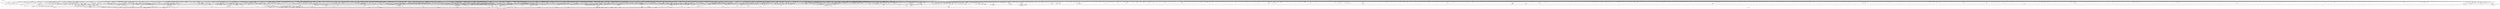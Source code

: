 digraph kerncollapsed {
    "sched_clock" [color="black"];
    "compaction_zonelist_suitable" [color="black"];
    "min_deadline_cb_propagate" [color="black"];
    "d_set_d_op" [color="black"];
    "find_next_zero_bit_1" [color="black"];
    "xas_next_entry" [color="black"];
    "set_next_task" [color="black"];
    "do_softirq" [color="black"];
    "__raw_write_lock.constprop.0_1" [color="black"];
    "ttwu_queue_wakelist" [color="black"];
    "find_unlink_vmap_area" [color="black"];
    "__udelay" [color="black"];
    "__raw_read_lock_irqsave.constprop.0_1" [color="black"];
    "do_raw_spin_lock_30" [color="black"];
    "skb_has_frag_list" [color="black"];
    "mutex_spin_on_owner" [color="black"];
    "__raw_spin_lock_irq_11" [color="black"];
    "__raw_spin_unlock_irq" [color="black"];
    "kmem_valid_obj" [color="black"];
    "fsnotify_grab_connector" [color="black"];
    "__raw_spin_lock_42" [color="black"];
    "__percpu_add_case_32_20" [color="black"];
    "dl_bw_of" [color="black"];
    "need_mlock_drain" [color="black"];
    "Indirect call13" [color="black"];
    "__down_trylock_console_sem.constprop.0" [color="black"];
    "lowest_in_progress" [color="black"];
    "__folio_cancel_dirty" [color="black"];
    "fill_contig_page_info" [color="black"];
    "mutex_is_locked" [color="black"];
    "mas_adopt_children.isra.0" [color="black"];
    "pcpu_free_area.isra.0" [color="black"];
    "__dev_pm_qos_resume_latency" [color="black"];
    "prb_final_commit" [color="black"];
    "cpumask_any_and_distribute" [color="black"];
    "__cmpxchg_case_acq_64_1" [color="black"];
    "do_raw_spin_lock.constprop.0_7" [color="black"];
    "group_open_release" [color="black"];
    "__raw_spin_lock_15" [color="black"];
    "anon_vma_interval_tree_pre_update_vma" [color="black"];
    "xas_next_offset" [color="black"];
    "task_active_pid_ns" [color="black"];
    "cpu_timer_task_rcu" [color="black"];
    "mapping_allow_writable" [color="black"];
    "wakeup_kcompactd" [color="black"];
    "mas_push_data" [color="black"];
    "__cmpxchg_case_acq_32.constprop.0_12" [color="black"];
    "vma_fs_can_writeback" [color="black"];
    "Indirect call194" [color="black"];
    "try_grab_page" [color="black"];
    "__cmpxchg_case_mb_64_1" [color="black"];
    "__irq_put_desc_unlock" [color="black"];
    "add_timer" [color="black"];
    "mte_thread_switch" [color="black"];
    "is_cpu_allowed" [color="black"];
    "do_raw_spin_lock_38" [color="black"];
    "anon_vma_interval_tree_iter_next" [color="black"];
    "cpu_online_1" [color="black"];
    "zone_page_state_snapshot.constprop.0" [color="black"];
    "folio_account_cleaned" [color="black"];
    "lockref_get_not_zero" [color="black"];
    "bit_waitqueue" [color="black"];
    "sve_state_size" [color="black"];
    "__dequeue_entity" [color="black"];
    "attach_pid" [color="black"];
    "security_inode_init_security_anon" [color="black"];
    "fatal_signal_pending_5" [color="black"];
    "fatal_signal_pending_4" [color="black"];
    "move_freepages_block" [color="black"];
    "pm_runtime_autosuspend_expiration" [color="black"];
    "Indirect call175" [color="black"];
    "Indirect call101" [color="black"];
    "prb_commit" [color="black"];
    "cpu_timer_dequeue" [color="black"];
    "collect_posix_cputimers" [color="black"];
    "rwsem_set_reader_owned" [color="black"];
    "__ptrace_link" [color="black"];
    "irq_to_desc" [color="black"];
    "find_next_bit_7" [color="black"];
    "__cmpxchg_case_acq_32.constprop.0_13" [color="black"];
    "set_pageblock_migratetype" [color="black"];
    "__kern_my_cpu_offset_74" [color="black"];
    "lru_deactivate_file_fn" [color="black"];
    "__raw_spin_lock_irqsave_50" [color="black"];
    "xas_next_entry.constprop.0" [color="black"];
    "folio_mark_dirty" [color="black"];
    "compaction_defer_reset" [color="black"];
    "Indirect call61" [color="black"];
    "__raw_spin_lock_irqsave.constprop.0_3" [color="black"];
    "__raw_spin_lock_irqsave_15" [color="black"];
    "inode_lru_list_del" [color="black"];
    "__bitmap_weight" [color="black"];
    "__finish_swait" [color="black"];
    "Indirect call43" [color="black"];
    "__list_del_entry_1" [color="black"];
    "__raw_spin_lock_irq_43" [color="black"];
    "audit_comparator" [color="black"];
    "rb_insert_color_cached" [color="black"];
    "csum_partial" [color="black"];
    "rcu_segcblist_accelerate" [color="black"];
    "wake_up_klogd" [color="black"];
    "__cmpxchg_case_acq_32" [color="black"];
    "call_on_irq_stack" [color="black"];
    "list_del_3" [color="black"];
    "__try_to_del_timer_sync" [color="black"];
    "__arm64_sys_sethostname" [color="black"];
    "should_zap_page" [color="black"];
    "fsnotify_put_sb_connectors" [color="black"];
    "__raw_spin_lock_irq_12" [color="black"];
    "__percpu_add_case_32" [color="black"];
    "sub_rq_bw.isra.0" [color="black"];
    "rcu_poll_gp_seq_end_unlocked" [color="black"];
    "local_bh_enable" [color="black"];
    "__flush_tlb_kernel_pgtable" [color="black"];
    "tk_xtime.constprop.0" [color="black"];
    "enqueue_timer" [color="black"];
    "simple_xattr_space" [color="black"];
    "prepare_to_wait_exclusive" [color="black"];
    "__percpu_add_case_64.constprop.0_3" [color="black"];
    "Indirect call129" [color="black"];
    "folio_unlock" [color="black"];
    "find_suitable_fallback" [color="black"];
    "Indirect call9" [color="black"];
    "_find_last_bit" [color="black"];
    "Indirect call151" [color="black"];
    "clear_inode" [color="black"];
    "init_entity_runnable_average" [color="black"];
    "override_creds" [color="black"];
    "do_raw_spin_lock_14" [color="black"];
    "Indirect call74" [color="black"];
    "this_cpu_has_cap" [color="black"];
    "pmd_offset.isra.0_1" [color="black"];
    "Indirect call31" [color="black"];
    "tty_driver_name" [color="black"];
    "is_subdir" [color="black"];
    "copy_to_user_page" [color="black"];
    "lru_add_fn" [color="black"];
    "__tlb_reset_range" [color="black"];
    "__raw_spin_unlock_irq_6" [color="black"];
    "__kern_my_cpu_offset_54" [color="black"];
    "arch_local_irq_save_1" [color="black"];
    "rcu_segcblist_pend_cbs" [color="black"];
    "__kern_my_cpu_offset_49" [color="black"];
    "hlist_bl_lock" [color="black"];
    "free_unref_page_commit" [color="black"];
    "pfn_is_map_memory" [color="black"];
    "csum_block_add_ext" [color="black"];
    "__pm_relax" [color="black"];
    "kmap_local_page" [color="black"];
    "strcspn" [color="black"];
    "vma_interval_tree_subtree_search" [color="black"];
    "__raw_spin_unlock_irqrestore_2" [color="black"];
    "__raw_spin_lock_49" [color="black"];
    "count_vm_event_1" [color="black"];
    "check_preempt_curr" [color="black"];
    "__pick_first_entity" [color="black"];
    "kthread_is_per_cpu" [color="black"];
    "skb_checksum" [color="black"];
    "__cmpxchg_case_acq_32.constprop.0_14" [color="black"];
    "d_path" [color="black"];
    "arm64_kernel_unmapped_at_el0_2" [color="black"];
    "Indirect call93" [color="black"];
    "Indirect call80" [color="black"];
    "xas_not_node" [color="black"];
    "mab_no_null_split" [color="black"];
    "lru_note_cost" [color="black"];
    "Indirect call190" [color="black"];
    "task_sigpending_2" [color="black"];
    "inode_maybe_inc_iversion" [color="black"];
    "put_dec_trunc8" [color="black"];
    "ma_dead_node" [color="black"];
    "Indirect call192" [color="black"];
    "Indirect call138" [color="black"];
    "Indirect call184" [color="black"];
    "d_shrink_del" [color="black"];
    "__cmpxchg_case_8" [color="black"];
    "Indirect call123" [color="black"];
    "__raw_spin_lock_irqsave_11" [color="black"];
    "Indirect call90" [color="black"];
    "__raw_spin_unlock_irqrestore.constprop.0_2" [color="black"];
    "rcu_cblist_init" [color="black"];
    "get_new_cred" [color="black"];
    "__update_min_deadline" [color="black"];
    "tag_clear_highpage" [color="black"];
    "try_to_take_rt_mutex" [color="black"];
    "copy_thread" [color="black"];
    "select_collect" [color="black"];
    "find_next_bit.constprop.0_21" [color="black"];
    "set_load_weight" [color="black"];
    "signalfd_cleanup" [color="black"];
    "pcpu_unit_page_offset" [color="black"];
    "sched_ttwu_pending" [color="black"];
    "timerqueue_add" [color="black"];
    "__cmpxchg_case_mb_32_5" [color="black"];
    "__kern_my_cpu_offset_26" [color="black"];
    "try_release_thread_stack_to_cache" [color="black"];
    "Indirect call94" [color="black"];
    "system_supports_tlb_range_1" [color="black"];
    "mas_store_prealloc.part.0" [color="black"];
    "rpm_check_suspend_allowed" [color="black"];
    "__raw_spin_trylock" [color="black"];
    "xas_retry" [color="black"];
    "clear_ti_thread_flag_1" [color="black"];
    "__raw_spin_lock_irq_4" [color="black"];
    "Indirect call104" [color="black"];
    "mnt_add_count" [color="black"];
    "arch_send_call_function_ipi_mask" [color="black"];
    "__anon_vma_interval_tree_augment_propagate" [color="black"];
    "__raw_spin_unlock_irq_19" [color="black"];
    "zone_reclaimable_pages" [color="black"];
    "pte_mkdirty" [color="black"];
    "Indirect call96" [color="black"];
    "io_poll_remove_entry" [color="black"];
    "__mnt_want_write" [color="black"];
    "audit_serial" [color="black"];
    "invalid_folio_referenced_vma" [color="black"];
    "group_balance_cpu" [color="black"];
    "__srcu_read_unlock" [color="black"];
    "__cmpxchg_case_mb_32_10" [color="black"];
    "__rt_mutex_futex_trylock" [color="black"];
    "update_sctlr_el1" [color="black"];
    "_find_next_bit" [color="black"];
    "lock_hrtimer_base" [color="black"];
    "posix_cpu_timer_rearm" [color="black"];
    "hrtimer_forward" [color="black"];
    "__wb_calc_thresh" [color="black"];
    "do_raw_spin_lock_61" [color="black"];
    "get_state_synchronize_rcu_full" [color="black"];
    "find_first_bit_3" [color="black"];
    "unlock_page" [color="black"];
    "irq_chip_retrigger_hierarchy" [color="black"];
    "check_class_changed" [color="black"];
    "cpumask_empty_3" [color="black"];
    "Indirect call182" [color="black"];
    "tty_update_time" [color="black"];
    "vma_interval_tree_augment_propagate" [color="black"];
    "skip_atoi" [color="black"];
    "select_collect2" [color="black"];
    "xas_pause" [color="black"];
    "to_kthread" [color="black"];
    "domain_dirty_limits" [color="black"];
    "do_raw_spin_lock_13" [color="black"];
    "inode_io_list_move_locked" [color="black"];
    "Indirect call136" [color="black"];
    "pcpu_block_update_hint_alloc" [color="black"];
    "plist_add" [color="black"];
    "activate_task" [color="black"];
    "notifier_call_chain" [color="black"];
    "cpumask_and.isra.0_3" [color="black"];
    "__reuseport_detach_sock.isra.0" [color="black"];
    "clear_page" [color="black"];
    "rb_insert_color" [color="black"];
    "mas_wr_walk_descend" [color="black"];
    "__find_vmap_area.constprop.0" [color="black"];
    "arch_local_irq_save_4" [color="black"];
    "xas_reload" [color="black"];
    "auditd_test_task" [color="black"];
    "siginfo_layout" [color="black"];
    "Indirect call137" [color="black"];
    "__xchg_case_mb_64.constprop.0_2" [color="black"];
    "num_other_online_cpus" [color="black"];
    "zone_page_state_snapshot" [color="black"];
    "folio_trylock_4" [color="black"];
    "memzero_explicit" [color="black"];
    "__raw_spin_unlock_irqrestore_29" [color="black"];
    "folio_wake_bit" [color="black"];
    "__wake_up_bit" [color="black"];
    "io_wq_work_match_item" [color="black"];
    "update_group_capacity" [color="black"];
    "__raw_spin_unlock_bh.constprop.0" [color="black"];
    "__attach_to_pi_owner" [color="black"];
    "Indirect call146" [color="black"];
    "lru_deactivate_fn" [color="black"];
    "__raw_spin_unlock_irq_7" [color="black"];
    "percpu_ref_get_many" [color="black"];
    "fsnotify_data_inode" [color="black"];
    "set_swapper_pgd" [color="black"];
    "get_cpu_fpsimd_context" [color="black"];
    "ma_data_end" [color="black"];
    "__raw_spin_lock_irq_35" [color="black"];
    "fsnotify" [color="black"];
    "do_raw_spin_lock_58" [color="black"];
    "__mod_timer" [color="black"];
    "____core____" [color="kernel"];
    "signal_set_stop_flags" [color="black"];
    "prepare_to_swait_event" [color="black"];
    "prep_compound_page" [color="black"];
    "vma_is_secretmem" [color="black"];
    "update_load_avg" [color="black"];
    "do_raw_spin_lock_10" [color="black"];
    "online_section_nr" [color="black"];
    "filemap_release_folio" [color="black"];
    "__percpu_add_case_64_7" [color="black"];
    "__io_put_kbuf" [color="black"];
    "__kern_my_cpu_offset_77" [color="black"];
    "Indirect call113" [color="black"];
    "__kern_my_cpu_offset_18" [color="black"];
    "page_vma_mapped_walk_done" [color="black"];
    "strscpy_pad" [color="black"];
    "mte_dead_leaves.constprop.0" [color="black"];
    "__raw_spin_unlock_irq_4" [color="black"];
    "Indirect call25" [color="black"];
    "invalid_migration_vma" [color="black"];
    "folio_lruvec_relock_irq.constprop.0" [color="black"];
    "__cmpxchg_case_acq_32.constprop.0_7" [color="black"];
    "mod_timer" [color="black"];
    "__wake_up_locked_key" [color="black"];
    "__percpu_add_case_64.constprop.0" [color="black"];
    "ptep_clear_flush" [color="black"];
    "hrtimer_cancel" [color="black"];
    "__raw_spin_lock.constprop.0_1" [color="black"];
    "data_alloc" [color="black"];
    "__percpu_counter_sum" [color="black"];
    "__kmem_obj_info" [color="black"];
    "bstats_update" [color="black"];
    "list_del_1" [color="black"];
    "test_tsk_need_resched" [color="black"];
    "io_wq_worker_running" [color="black"];
    "lockref_get" [color="black"];
    "kernfs_release_file.part.0.isra.0" [color="black"];
    "Indirect call201" [color="black"];
    "propagate_mount_unlock" [color="black"];
    "ktime_get_real_seconds" [color="black"];
    "chacha_block_generic" [color="black"];
    "memblock_search" [color="black"];
    "tlb_flush_1" [color="black"];
    "bump_cpu_timer" [color="black"];
    "__raw_spin_unlock_irq.constprop.0_1" [color="black"];
    "folio_order" [color="black"];
    "double_unlock_balance" [color="black"];
    "__kern_my_cpu_offset_35" [color="black"];
    "move_queued_task.constprop.0" [color="black"];
    "__raw_spin_trylock_1" [color="black"];
    "__cmpxchg_case_acq_32_1" [color="black"];
    "xas_set_mark" [color="black"];
    "__raw_spin_lock_irqsave_5" [color="black"];
    "__mod_node_page_state" [color="black"];
    "radix_tree_iter_tag_clear" [color="black"];
    "llist_del_first" [color="black"];
    "ldsem_down_read_trylock" [color="black"];
    "__raw_spin_lock_irqsave_39" [color="black"];
    "zone_watermark_fast.constprop.0" [color="black"];
    "do_raw_spin_lock_44" [color="black"];
    "post_ttbr_update_workaround" [color="black"];
    "list_del_init_2" [color="black"];
    "Indirect call82" [color="black"];
    "get_mm_exe_file" [color="black"];
    "get_task_mm" [color="black"];
    "do_raw_spin_lock_16" [color="black"];
    "init_timer_key" [color="black"];
    "__ipi_send_mask" [color="black"];
    "__wake_up_klogd.part.0" [color="black"];
    "xa_load" [color="black"];
    "folio_mapped_1" [color="black"];
    "irq_work_queue" [color="black"];
    "cpumask_next.constprop.0" [color="black"];
    "__xas_next" [color="black"];
    "__wake_up_locked_key_bookmark" [color="black"];
    "__wake_up_sync_key" [color="black"];
    "get_cred_1" [color="black"];
    "mas_pause" [color="black"];
    "add_nr_running" [color="black"];
    "strnlen" [color="black"];
    "wb_stat_error" [color="black"];
    "mas_pop_node" [color="black"];
    "mast_split_data" [color="black"];
    "sock_flag_1" [color="black"];
    "__skb_set_length_1" [color="black"];
    "pde_subdir_find" [color="black"];
    "aio_nr_sub" [color="black"];
    "__kern_my_cpu_offset_134" [color="black"];
    "unmask_irq" [color="black"];
    "calc_wheel_index" [color="black"];
    "mtree_range_walk" [color="black"];
    "__raw_spin_lock_irqsave_29" [color="black"];
    "__raise_softirq_irqoff" [color="black"];
    "__raw_spin_unlock_irqrestore_10" [color="black"];
    "strncmp" [color="black"];
    "__raw_spin_lock_52" [color="black"];
    "osq_lock" [color="black"];
    "do_raw_spin_lock_31" [color="black"];
    "gfp_pfmemalloc_allowed" [color="black"];
    "ktime_get_real_ts64" [color="black"];
    "inode_cgwb_move_to_attached" [color="black"];
    "Indirect call32" [color="black"];
    "mas_start" [color="black"];
    "arch_local_irq_disable_2" [color="black"];
    "put_filesystem" [color="black"];
    "__raw_spin_lock_irqsave_19" [color="black"];
    "ptrauth_keys_install_user" [color="black"];
    "pcpu_update_empty_pages" [color="black"];
    "__efistub_caches_clean_inval_pou" [color="black"];
    "Indirect call106" [color="black"];
    "Indirect call158" [color="black"];
    "do_raw_spin_lock_46" [color="black"];
    "Indirect call36" [color="black"];
    "Indirect call39" [color="black"];
    "__raw_spin_unlock_irq_35" [color="black"];
    "kmsg_dump" [color="black"];
    "arch_get_random_longs" [color="black"];
    "find_next_bit_10" [color="black"];
    "do_raw_spin_lock_1" [color="black"];
    "internal_add_timer" [color="black"];
    "Indirect call72" [color="black"];
    "freezing_slow_path" [color="black"];
    "oom_badness" [color="black"];
    "copy_from_kernel_nofault" [color="black"];
    "find_next_bit.constprop.0_7" [color="black"];
    "do_raw_spin_lock_117" [color="black"];
    "__cmpxchg_case_mb_64_6" [color="black"];
    "list_del_init_6" [color="black"];
    "Indirect call130" [color="black"];
    "update_cached_migrate" [color="black"];
    "__raw_spin_unlock_irqrestore_1" [color="black"];
    "fpsimd_save" [color="black"];
    "__to_kthread" [color="black"];
    "xas_error.isra.0_1" [color="black"];
    "cpuhp_invoke_callback" [color="black"];
    "do_raw_spin_lock" [color="black"];
    "__raw_spin_lock_irqsave_7" [color="black"];
    "gup_folio_next" [color="black"];
    "Indirect call17" [color="black"];
    "should_failslab" [color="black"];
    "osq_unlock" [color="black"];
    "mas_rewalk_if_dead" [color="black"];
    "__kern_my_cpu_offset_37" [color="black"];
    "check_and_switch_context" [color="black"];
    "mas_find_child" [color="black"];
    "__kern_my_cpu_offset_16" [color="black"];
    "smp_call_function" [color="black"];
    "Indirect call163" [color="black"];
    "__fprop_add_percpu" [color="black"];
    "mas_wr_node_walk" [color="black"];
    "__update_gt_cputime" [color="black"];
    "system_supports_tlb_range" [color="black"];
    "dev_driver_string" [color="black"];
    "list_del_4" [color="black"];
    "dev_to_swnode" [color="black"];
    "clear_ti_thread_flag_5" [color="black"];
    "find_next_bit_29" [color="black"];
    "mnt_dec_writers" [color="black"];
    "init_multi_vma_prep" [color="black"];
    "__raw_spin_lock_irqsave_18" [color="black"];
    "get_pfnblock_flags_mask" [color="black"];
    "__io_acct_run_queue" [color="black"];
    "find_alive_thread.isra.0" [color="black"];
    "efi_reboot" [color="black"];
    "to_desc" [color="black"];
    "Indirect call115" [color="black"];
    "arch_get_random_seed_longs" [color="black"];
    "__kern_my_cpu_offset_29" [color="black"];
    "tty_termios_input_baud_rate" [color="black"];
    "test_ti_thread_flag_21" [color="black"];
    "hrtimer_start_range_ns" [color="black"];
    "Indirect call180" [color="black"];
    "signal_pending" [color="black"];
    "__siphash_unaligned" [color="black"];
    "set_ti_thread_flag_4" [color="black"];
    "__cmpxchg_case_acq_32_2" [color="black"];
    "__raw_spin_lock_irqsave_25" [color="black"];
    "__kern_my_cpu_offset_62" [color="black"];
    "propagation_next" [color="black"];
    "__kern_my_cpu_offset_70" [color="black"];
    "Indirect call67" [color="black"];
    "dev_nit_active" [color="black"];
    "__flow_hash_from_keys" [color="black"];
    "pid_nr_ns" [color="black"];
    "test_ti_thread_flag_19" [color="black"];
    "__printk_cpu_sync_wait" [color="black"];
    "d_lru_del" [color="black"];
    "pmd_offset.isra.0" [color="black"];
    "__raw_spin_unlock_irq_17" [color="black"];
    "read_seqbegin_or_lock" [color="black"];
    "check_cb_ovld_locked" [color="black"];
    "arch_timer_evtstrm_available" [color="black"];
    "Indirect call27" [color="black"];
    "rcu_advance_cbs" [color="black"];
    "xa_err" [color="black"];
    "radix_tree_load_root" [color="black"];
    "futex_top_waiter" [color="black"];
    "mnt_get_writers" [color="black"];
    "__raw_spin_lock_43" [color="black"];
    "call_function_single_prep_ipi" [color="black"];
    "__raw_spin_lock_irqsave_34" [color="black"];
    "find_vma" [color="black"];
    "__finalize_skb_around" [color="black"];
    "Indirect call197" [color="black"];
    "Indirect call11" [color="black"];
    "Indirect call100" [color="black"];
    "tlb_remove_table_smp_sync" [color="black"];
    "set_pfnblock_flags_mask" [color="black"];
    "hrtimer_force_reprogram.constprop.0" [color="black"];
    "__raw_spin_lock_irq_7" [color="black"];
    "wb_update_bandwidth" [color="black"];
    "__raw_read_lock.constprop.0_1" [color="black"];
    "double_rq_lock" [color="black"];
    "post_alloc_hook" [color="black"];
    "_compound_head_2" [color="black"];
    "queued_read_lock_slowpath" [color="black"];
    "set_secondary_fwnode" [color="black"];
    "gup_must_unshare" [color="black"];
    "tlb_gather_mmu_fullmm" [color="black"];
    "task_get_vl" [color="black"];
    "__fprop_add_percpu_max" [color="black"];
    "Indirect call132" [color="black"];
    "find_busiest_group" [color="black"];
    "rcu_gp_is_expedited" [color="black"];
    "__d_instantiate" [color="black"];
    "hlist_del_init_2" [color="black"];
    "__get_cpu_fpsimd_context" [color="black"];
    "__timer_delete" [color="black"];
    "clear_bit_unlock.constprop.0" [color="black"];
    "__dput_to_list" [color="black"];
    "task_join_group_stop" [color="black"];
    "rcu_segcblist_first_pend_cb" [color="black"];
    "test_taint" [color="black"];
    "pm_qos_update_flags" [color="black"];
    "super_wake" [color="black"];
    "__dl_add" [color="black"];
    "netdev_name" [color="black"];
    "do_raw_spin_lock_73" [color="black"];
    "__raw_spin_lock_26" [color="black"];
    "skb_flow_get_icmp_tci" [color="black"];
    "load_unaligned_zeropad_1" [color="black"];
    "local_cpu_stop" [color="black"];
    "Indirect call88" [color="black"];
    "global_dirtyable_memory" [color="black"];
    "wb_dirty_limits" [color="black"];
    "exit_task_stack_account" [color="black"];
    "xa_find" [color="black"];
    "exit_oom_victim" [color="black"];
    "get_state_synchronize_rcu" [color="black"];
    "Indirect call208" [color="black"];
    "dequeue_task" [color="black"];
    "access_ok_16" [color="black"];
    "gup_signal_pending" [color="black"];
    "__get_task_comm" [color="black"];
    "first_zones_zonelist" [color="black"];
    "percpu_counter_dec" [color="black"];
    "vm_stat_account" [color="black"];
    "rt_mutex_slowtrylock" [color="black"];
    "signal_pending_state_1" [color="black"];
    "Indirect call168" [color="black"];
    "__raw_spin_unlock_irq_11" [color="black"];
    "futex_hb_waiters_dec" [color="black"];
    "pcpu_block_refresh_hint" [color="black"];
    "do_raw_spin_lock_52" [color="black"];
    "__clear_close_on_exec.isra.0" [color="black"];
    "__percpu_add_case_32_8" [color="black"];
    "Indirect call157" [color="black"];
    "do_raw_spin_lock_29" [color="black"];
    "prb_reserve_in_last" [color="black"];
    "posixtimer_rearm" [color="black"];
    "__raw_spin_lock_irqsave_21" [color="black"];
    "__raw_spin_lock_irqsave_23" [color="black"];
    "__raw_spin_unlock_irq_18" [color="black"];
    "Indirect call54" [color="black"];
    "__pageblock_pfn_to_page" [color="black"];
    "get_file_2" [color="black"];
    "IS_ERR_OR_NULL_3" [color="black"];
    "clear_ti_thread_flag_4" [color="black"];
    "net_eq_idr" [color="black"];
    "do_raw_spin_lock.constprop.0_10" [color="black"];
    "arch_send_call_function_single_ipi" [color="black"];
    "srcu_read_unlock.constprop.0" [color="black"];
    "__wb_writeout_add" [color="black"];
    "sync_rcu_exp_done_unlocked" [color="black"];
    "rwsem_set_nonspinnable" [color="black"];
    "Indirect call105" [color="black"];
    "wake_all_kswapds" [color="black"];
    "enqueue_pushable_dl_task" [color="black"];
    "reusable_anon_vma" [color="black"];
    "compaction_suitable" [color="black"];
    "smp_call_function_single" [color="black"];
    "__prepare_to_swait" [color="black"];
    "do_raw_spin_lock_27" [color="black"];
    "vma_address" [color="black"];
    "page_ref_inc_6" [color="black"];
    "skb_frag_ref" [color="black"];
    "__raw_spin_unlock_irq_43" [color="black"];
    "queued_write_lock_slowpath" [color="black"];
    "Indirect call102" [color="black"];
    "__update_load_avg_cfs_rq" [color="black"];
    "__dl_clear_params" [color="black"];
    "current_is_kswapd" [color="black"];
    "pi_state_update_owner" [color="black"];
    "__raw_spin_unlock_irqrestore_3" [color="black"];
    "__raw_spin_lock_irqsave.constprop.0_8" [color="black"];
    "rcu_segcblist_inc_len" [color="black"];
    "_raw_spin_rq_lock_irqsave" [color="black"];
    "tty_driver_flush_buffer" [color="black"];
    "jiffies_to_usecs" [color="black"];
    "dec_rlimit_ucounts" [color="black"];
    "Indirect call210" [color="black"];
    "workingset_refault" [color="black"];
    "page_vma_mapped_walk_done_1" [color="black"];
    "Indirect call119" [color="black"];
    "deactivate_task" [color="black"];
    "Indirect call124" [color="black"];
    "defer_console_output" [color="black"];
    "Indirect call68" [color="black"];
    "set_ptes.constprop.0.isra.0_1" [color="black"];
    "posix_cpu_timers_exit_group" [color="black"];
    "take_dentry_name_snapshot" [color="black"];
    "page_ref_dec_and_test_1" [color="black"];
    "mas_store_b_node" [color="black"];
    "folio_pfn" [color="black"];
    "__cmpxchg_case_acq_32.constprop.0_20" [color="black"];
    "mte_zero_clear_page_tags" [color="black"];
    "detach_entity_load_avg" [color="black"];
    "do_raw_spin_lock_118" [color="black"];
    "sched_clock_noinstr" [color="black"];
    "__pi_strlen" [color="black"];
    "__raw_spin_lock_5" [color="black"];
    "new_context" [color="black"];
    "__audit_uring_entry" [color="black"];
    "sock_inuse_add" [color="black"];
    "Indirect call62" [color="black"];
    "errseq_sample" [color="black"];
    "slab_is_available" [color="black"];
    "list_splice_tail_init" [color="black"];
    "detach_if_pending" [color="black"];
    "__preempt_count_sub" [color="black"];
    "raw_spin_rq_lock_1" [color="black"];
    "__disable_irq_nosync" [color="black"];
    "__rb_rotate_set_parents" [color="black"];
    "wb_io_lists_depopulated" [color="black"];
    "eth_type_vlan" [color="black"];
    "task_curr" [color="black"];
    "prepare_to_wait_event" [color="black"];
    "strscpy" [color="black"];
    "security_task_getsecid_obj" [color="black"];
    "security_capable" [color="black"];
    "__kern_my_cpu_offset_60" [color="black"];
    "Indirect call112" [color="black"];
    "__raw_spin_unlock_irqrestore_4" [color="black"];
    "get_cred" [color="black"];
    "arch_local_irq_save" [color="black"];
    "wakeup_kswapd" [color="black"];
    "mask_irq" [color="black"];
    "__raw_spin_lock_63" [color="black"];
    "oom_unkillable_task.isra.0" [color="black"];
    "folio_nr_pages_1" [color="black"];
    "rcu_segcblist_ready_cbs" [color="black"];
    "device_match_devt" [color="black"];
    "try_check_zero" [color="black"];
    "anon_vma_interval_tree_post_update_vma" [color="black"];
    "dcache_clean_pou" [color="black"];
    "Indirect call188" [color="black"];
    "kernfs_next_descendant_post" [color="black"];
    "tty_termios_baud_rate" [color="black"];
    "find_vm_area" [color="black"];
    "clear_buddies.isra.0" [color="black"];
    "__sw_hweight32" [color="black"];
    "set_ti_thread_flag" [color="black"];
    "is_zero_page" [color="black"];
    "update_rt_rq_load_avg" [color="black"];
    "__raw_spin_lock_irq_31" [color="black"];
    "__raw_spin_lock_irqsave" [color="black"];
    "find_task_by_vpid" [color="black"];
    "do_raw_spin_lock_69" [color="black"];
    "pagetable_pte_dtor" [color="black"];
    "__raw_spin_lock_irqsave_12" [color="black"];
    "pgattr_change_is_safe" [color="black"];
    "__cmpxchg_case_mb_64_4" [color="black"];
    "folio_mapped" [color="black"];
    "mnt_set_mountpoint" [color="black"];
    "get_data" [color="black"];
    "skb_zcopy" [color="black"];
    "u64_stats_inc" [color="black"];
    "__raw_spin_lock_64" [color="black"];
    "_copy_from_iter" [color="black"];
    "find_first_bit_4" [color="black"];
    "do_raw_spin_lock_25" [color="black"];
    "crng_make_state" [color="black"];
    "next_online_pgdat" [color="black"];
    "__mutex_trylock_common" [color="black"];
    "__kern_my_cpu_offset_78" [color="black"];
    "workingset_activation" [color="black"];
    "recalc_sigpending" [color="black"];
    "srcu_funnel_exp_start" [color="black"];
    "Indirect call44" [color="black"];
    "__cmpxchg_case_acq_32.constprop.0_17" [color="black"];
    "mas_next_setup.constprop.0" [color="black"];
    "test_and_set_ti_thread_flag_1" [color="black"];
    "_atomic_dec_and_lock_irqsave" [color="black"];
    "__next_zones_zonelist" [color="black"];
    "mab_set_b_end" [color="black"];
    "audit_string_contains_control" [color="black"];
    "Indirect call19" [color="black"];
    "ktime_get_coarse_real_ts64" [color="black"];
    "del_page_from_free_list" [color="black"];
    "__raw_spin_lock_62" [color="black"];
    "__mod_zone_page_state" [color="black"];
    "d_instantiate" [color="black"];
    "dl_set_overload.part.0" [color="black"];
    "find_first_bit_6" [color="black"];
    "hrtimer_active" [color="black"];
    "__hrtimer_get_next_event" [color="black"];
    "lockref_mark_dead" [color="black"];
    "lock_timer_base" [color="black"];
    "d_find_alias" [color="black"];
    "device_links_read_lock" [color="black"];
    "clear_ti_thread_flag" [color="black"];
    "lazy_max_pages" [color="black"];
    "pm_qos_read_value" [color="black"];
    "irq_set_thread_affinity" [color="black"];
    "pagefault_disable" [color="black"];
    "find_vma_prev" [color="black"];
    "flush_tlb_mm_1" [color="black"];
    "Indirect call33" [color="black"];
    "cpudl_heapify_up" [color="black"];
    "mte_destroy_descend.constprop.0" [color="black"];
    "__attach_mnt" [color="black"];
    "update_dl_rq_load_avg" [color="black"];
    "move_freelist_tail" [color="black"];
    "raw_spin_rq_trylock" [color="black"];
    "tlb_flush" [color="black"];
    "Indirect call181" [color="black"];
    "xas_result" [color="black"];
    "disable_irq_nosync" [color="black"];
    "PageMovable" [color="black"];
    "tlb_flush_mmu_tlbonly_1" [color="black"];
    "__cmpxchg_case_acq_32.constprop.0_5" [color="black"];
    "__kern_my_cpu_offset_51" [color="black"];
    "list_splice" [color="black"];
    "cpumask_first_and" [color="black"];
    "Indirect call207" [color="black"];
    "purge_fragmented_block" [color="black"];
    "__cmpwait_case_32_3" [color="black"];
    "anon_vma_interval_tree_remove" [color="black"];
    "io_poll_mark_cancelled" [color="black"];
    "__kern_my_cpu_offset_2" [color="black"];
    "Indirect call10" [color="black"];
    "__mnt_drop_write_file" [color="black"];
    "ktime_add_safe" [color="black"];
    "xas_set_offset" [color="black"];
    "hrtimer_try_to_cancel" [color="black"];
    "__raw_read_unlock.constprop.0_2" [color="black"];
    "init_completion" [color="black"];
    "tlb_flush_mmu_tlbonly" [color="black"];
    "cpu_do_switch_mm" [color="black"];
    "do_raw_spin_lock_85" [color="black"];
    "queued_read_unlock.constprop.0_2" [color="black"];
    "tag_clear" [color="black"];
    "memchr" [color="black"];
    "__raw_read_lock.constprop.0_5" [color="black"];
    "Indirect call135" [color="black"];
    "do_raw_spin_lock_72" [color="black"];
    "Indirect call45" [color="black"];
    "__raw_read_unlock.constprop.0" [color="black"];
    "__raw_spin_lock_41" [color="black"];
    "Indirect call53" [color="black"];
    "page_ref_inc_1" [color="black"];
    "put_dec_full8" [color="black"];
    "mas_next_range" [color="black"];
    "Indirect call167" [color="black"];
    "kernfs_root" [color="black"];
    "folio_nr_pages" [color="black"];
    "__skb_dequeue_3" [color="black"];
    "crng_fast_key_erasure" [color="black"];
    "pcpu_chunk_refresh_hint" [color="black"];
    "mod_node_page_state" [color="black"];
    "sk_leave_memory_pressure" [color="black"];
    "__task_rq_lock" [color="black"];
    "__percpu_add_case_32_21" [color="black"];
    "dl_clear_overload.part.0" [color="black"];
    "set_area_direct_map" [color="black"];
    "virt_to_slab" [color="black"];
    "inode_to_bdi" [color="black"];
    "vma_interval_tree_insert" [color="black"];
    "tty_audit_fork" [color="black"];
    "Indirect call212" [color="black"];
    "proto_memory_pcpu_drain" [color="black"];
    "try_to_unmap_flush_dirty" [color="black"];
    "do_raw_spin_lock_15" [color="black"];
    "add_mm_rss_vec" [color="black"];
    "fatal_signal_pending_6" [color="black"];
    "copyin" [color="black"];
    "io_poll_can_finish_inline.isra.0" [color="black"];
    "enqueue_hrtimer.constprop.0" [color="black"];
    "Indirect call65" [color="black"];
    "_double_lock_balance" [color="black"];
    "recalc_sigpending_tsk" [color="black"];
    "pcpu_size_to_slot" [color="black"];
    "jiffies_to_msecs" [color="black"];
    "Indirect call173" [color="black"];
    "__raw_spin_unlock_irq.constprop.0_2" [color="black"];
    "__cmpxchg_case_mb_32_2" [color="black"];
    "req_ref_put_and_test" [color="black"];
    "mas_state_walk" [color="black"];
    "io_wq_exit_start" [color="black"];
    "pcpu_chunk_slot" [color="black"];
    "find_next_bit_15" [color="black"];
    "mab_mas_cp" [color="black"];
    "cpumask_any_distribute" [color="black"];
    "__sk_mem_reduce_allocated" [color="black"];
    "pcpu_chunk_populated" [color="black"];
    "Indirect call91" [color="black"];
    "__raw_spin_lock_irq_26" [color="black"];
    "__raw_spin_lock_irq.constprop.0_2" [color="black"];
    "first_zones_zonelist_1" [color="black"];
    "fasync_insert_entry" [color="black"];
    "ttwu_do_activate.constprop.0" [color="black"];
    "__kern_my_cpu_offset_83" [color="black"];
    "__raw_spin_lock_46" [color="black"];
    "mte_clear_page_tags" [color="black"];
    "Indirect call160" [color="black"];
    "mm_counter_file" [color="black"];
    "mte_set_pivot" [color="black"];
    "arch_local_irq_enable_2" [color="black"];
    "mas_prev_setup.constprop.0" [color="black"];
    "Indirect call49" [color="black"];
    "ma_slots" [color="black"];
    "inode_add_lru" [color="black"];
    "__wb_update_bandwidth.constprop.0" [color="black"];
    "memcg_charge_kernel_stack.part.0" [color="black"];
    "skb_orphan_1" [color="black"];
    "vma_interval_tree_insert_after" [color="black"];
    "mas_next_sibling" [color="black"];
    "get_arm64_ftr_reg" [color="black"];
    "blake2s_final" [color="black"];
    "signal_pending_state" [color="black"];
    "proc_sys_poll_notify" [color="black"];
    "cpumask_next_and" [color="black"];
    "kthread_probe_data" [color="black"];
    "check_vma_flags" [color="black"];
    "unlock_mount_hash" [color="black"];
    "cpu_switch_to" [color="black"];
    "get_arm64_ftr_reg_nowarn" [color="black"];
    "freezing" [color="black"];
    "ma_pivots" [color="black"];
    "page_ref_inc_2" [color="black"];
    "Indirect call52" [color="black"];
    "find_next_bit.constprop.0_8" [color="black"];
    "__raw_spin_unlock_irq_20" [color="black"];
    "enqueue_task" [color="black"];
    "__raw_spin_unlock_irq_12" [color="black"];
    "__raw_spin_lock_30" [color="black"];
    "memblock_is_map_memory" [color="black"];
    "__set_close_on_exec.isra.0" [color="black"];
    "mtree_load" [color="black"];
    "io_req_defer_failed" [color="black"];
    "move_linked_works" [color="black"];
    "rcu_poll_gp_seq_start" [color="black"];
    "__cmpxchg_case_acq_32.constprop.0_2" [color="black"];
    "number" [color="black"];
    "prep_new_page" [color="black"];
    "update_dl_migration" [color="black"];
    "wb_io_lists_populated" [color="black"];
    "__printk_safe_enter" [color="black"];
    "_compound_head_7" [color="black"];
    "pm_ops_is_empty" [color="black"];
    "rt_mutex_futex_trylock" [color="black"];
    "bsearch" [color="black"];
    "__rb_erase_color" [color="black"];
    "do_raw_spin_lock_43" [color="black"];
    "xas_start" [color="black"];
    "__wake_q_add" [color="black"];
    "Indirect call121" [color="black"];
    "folio_trylock" [color="black"];
    "Indirect call209" [color="black"];
    "Indirect call205" [color="black"];
    "__kern_my_cpu_offset_11" [color="black"];
    "__cmpxchg_case_acq_32.constprop.0_4" [color="black"];
    "copy_page" [color="black"];
    "futex_cmpxchg_value_locked" [color="black"];
    "mab_shift_right" [color="black"];
    "check_preempt_curr_dl" [color="black"];
    "workingset_test_recent" [color="black"];
    "strcpy" [color="black"];
    "drain_local_pages" [color="black"];
    "access_ok_12" [color="black"];
    "security_sk_free" [color="black"];
    "mas_alloc_req.isra.0" [color="black"];
    "task_pid_vnr_1" [color="black"];
    "access_ok_7" [color="black"];
    "folio_trylock_1" [color="black"];
    "page_ref_add" [color="black"];
    "sync_icache_aliases" [color="black"];
    "__kern_my_cpu_offset_67" [color="black"];
    "__raw_spin_lock_irq_23" [color="black"];
    "prepend_char" [color="black"];
    "Indirect call76" [color="black"];
    "_task_util_est" [color="black"];
    "__cmpxchg_case_acq_32.constprop.0_10" [color="black"];
    "find_lock_later_rq" [color="black"];
    "__flush_tlb_page_nosync" [color="black"];
    "desc_make_final" [color="black"];
    "__sw_hweight64" [color="black"];
    "io_schedule_prepare" [color="black"];
    "set_ptes.constprop.0.isra.0" [color="black"];
    "__kern_my_cpu_offset_6" [color="black"];
    "addr_to_vb_xa" [color="black"];
    "__xa_clear_mark" [color="black"];
    "xas_clear_mark" [color="black"];
    "do_raw_spin_lock_80" [color="black"];
    "cpu_online" [color="black"];
    "__raw_spin_lock_irqsave_44" [color="black"];
    "rwsem_spin_on_owner" [color="black"];
    "mas_put_in_tree" [color="black"];
    "folio_nr_pages_3" [color="black"];
    "Indirect call144" [color="black"];
    "task_fits_cpu" [color="black"];
    "__raw_spin_lock_32" [color="black"];
    "task_call_func" [color="black"];
    "set_ti_thread_flag_5" [color="black"];
    "__raw_spin_lock_21" [color="black"];
    "Indirect call200" [color="black"];
    "pfn_swap_entry_to_page" [color="black"];
    "process_shares_mm" [color="black"];
    "tk_clock_read" [color="black"];
    "rcu_accelerate_cbs" [color="black"];
    "mast_fill_bnode" [color="black"];
    "__fsnotify_recalc_mask" [color="black"];
    "generic_exec_single" [color="black"];
    "do_raw_spin_lock_86" [color="black"];
    "hrtimer_reprogram.constprop.0" [color="black"];
    "__cmpxchg_case_rel_64" [color="black"];
    "filemap_check_errors" [color="black"];
    "mab_calc_split" [color="black"];
    "__kern_my_cpu_offset_53" [color="black"];
    "console_is_usable" [color="black"];
    "page_ref_inc_3" [color="black"];
    "skb_copy_bits" [color="black"];
    "task_sched_runtime" [color="black"];
    "kobj_ns_ops" [color="black"];
    "virt_to_head_page.isra.0" [color="black"];
    "__remove_shared_vm_struct.constprop.0" [color="black"];
    "io_wq_hash_work" [color="black"];
    "__raw_spin_unlock_irqrestore_31" [color="black"];
    "Indirect call57" [color="black"];
    "Indirect call148" [color="black"];
    "__kern_my_cpu_offset_133" [color="black"];
    "Indirect call89" [color="black"];
    "__cmpxchg_case_mb_32_13" [color="black"];
    "Indirect call143" [color="black"];
    "lru_note_cost_refault" [color="black"];
    "arch_local_irq_save_8" [color="black"];
    "Indirect call186" [color="black"];
    "is_migration_entry" [color="black"];
    "__raw_spin_unlock_irqrestore_38" [color="black"];
    "try_to_unmap_flush" [color="black"];
    "do_raw_spin_lock_99" [color="black"];
    "__raw_spin_lock_irqsave_22" [color="black"];
    "__skb_zcopy_downgrade_managed" [color="black"];
    "qdisc_qstats_cpu_qlen_inc" [color="black"];
    "Indirect call21" [color="black"];
    "count_vm_events" [color="black"];
    "cpudl_set" [color="black"];
    "__raw_spin_lock_18" [color="black"];
    "io_prep_async_work" [color="black"];
    "hlist_del_init" [color="black"];
    "mas_new_ma_node" [color="black"];
    "qdisc_maybe_clear_missed" [color="black"];
    "blake2s_update" [color="black"];
    "__raw_spin_lock_irqsave_51" [color="black"];
    "find_next_and_bit" [color="black"];
    "sk_error_report" [color="black"];
    "arch_tlbbatch_should_defer.constprop.0" [color="black"];
    "Indirect call141" [color="black"];
    "__raw_spin_unlock_irqrestore_37" [color="black"];
    "Indirect call203" [color="black"];
    "__kern_my_cpu_offset_27" [color="black"];
    "irq_enable" [color="black"];
    "mapping_shrinkable_1" [color="black"];
    "xas_find" [color="black"];
    "Indirect call176" [color="black"];
    "__raw_write_lock_irq" [color="black"];
    "security_secid_to_secctx" [color="black"];
    "rcu_jiffies_till_stall_check" [color="black"];
    "peernet2id" [color="black"];
    "_prb_commit" [color="black"];
    "test_and_set_bit_lock.constprop.0" [color="black"];
    "dl_task_is_earliest_deadline" [color="black"];
    "__raw_write_lock_irq.constprop.0" [color="black"];
    "system_supports_generic_auth" [color="black"];
    "__raw_spin_lock_irqsave.constprop.0_1" [color="black"];
    "add_timer_on" [color="black"];
    "Indirect call122" [color="black"];
    "Indirect call35" [color="black"];
    "cpu_online_3" [color="black"];
    "skb_may_tx_timestamp.part.0" [color="black"];
    "mm_trace_rss_stat" [color="black"];
    "calc_delta_fair" [color="black"];
    "task_participate_group_stop" [color="black"];
    "__add_wait_queue" [color="black"];
    "__kern_my_cpu_offset_55" [color="black"];
    "expand" [color="black"];
    "security_release_secctx" [color="black"];
    "find_next_zero_bit" [color="black"];
    "virt_to_folio" [color="black"];
    "zone_page_state_add" [color="black"];
    "netlink_has_listeners" [color="black"];
    "exit_rcu" [color="black"];
    "pick_next_pushable_dl_task" [color="black"];
    "post_init_entity_util_avg" [color="black"];
    "__count_vm_events_1" [color="black"];
    "__printk_safe_exit" [color="black"];
    "file_ns_capable" [color="black"];
    "Indirect call187" [color="black"];
    "mas_wr_end_piv" [color="black"];
    "cpumask_copy_1" [color="black"];
    "netlink_overrun" [color="black"];
    "nsec_to_clock_t" [color="black"];
    "console_srcu_read_lock" [color="black"];
    "compaction_free" [color="black"];
    "Indirect call117" [color="black"];
    "__cmpwait_case_32_1" [color="black"];
    "irqd_irq_disabled.isra.0" [color="black"];
    "__bitmap_set" [color="black"];
    "Indirect call2" [color="black"];
    "timer_reduce" [color="black"];
    "clear_siginfo" [color="black"];
    "update_newidle_cost" [color="black"];
    "pagefault_enable_1" [color="black"];
    "pmd_clear_huge" [color="black"];
    "Indirect call109" [color="black"];
    "set_next_entity" [color="black"];
    "__kern_my_cpu_offset_80" [color="black"];
    "system_supports_address_auth_1" [color="black"];
    "tag_get" [color="black"];
    "next_mnt" [color="black"];
    "__raw_spin_unlock_irqrestore_9" [color="black"];
    "mutex_trylock" [color="black"];
    "Indirect call18" [color="black"];
    "dec_mm_counter" [color="black"];
    "cpumask_weight" [color="black"];
    "percpu_counter_add_batch" [color="black"];
    "Indirect call103" [color="black"];
    "__inode_add_lru" [color="black"];
    "Indirect call40" [color="black"];
    "folio_test_uptodate" [color="black"];
    "migrate_disable" [color="black"];
    "cd_forget" [color="black"];
    "hlist_del_init_4" [color="black"];
    "workingset_update_node" [color="black"];
    "irq_work_claim" [color="black"];
    "task_rq_unlock" [color="black"];
    "do_raw_spin_lock_45" [color="black"];
    "se_weight.isra.0" [color="black"];
    "Indirect call7" [color="black"];
    "access_ok_2" [color="black"];
    "mnt_get_count" [color="black"];
    "vm_commit_limit" [color="black"];
    "Indirect call171" [color="black"];
    "io_cancel_task_cb" [color="black"];
    "sock_flag.constprop.0" [color="black"];
    "rcu_cblist_dequeue" [color="black"];
    "_find_first_zero_bit" [color="black"];
    "find_next_bit_3" [color="black"];
    "data_check_size" [color="black"];
    "Indirect call169" [color="black"];
    "queued_read_lock.constprop.0" [color="black"];
    "fsnotify_group_assert_locked" [color="black"];
    "mas_set_split_parent.isra.0" [color="black"];
    "pfn_valid_1" [color="black"];
    "__raw_spin_unlock_irqrestore" [color="black"];
    "compound_order_2" [color="black"];
    "__posix_timers_find" [color="black"];
    "sched_cgroup_fork" [color="black"];
    "radix_tree_tag_get" [color="black"];
    "__cmpxchg_case_acq_32.constprop.0" [color="black"];
    "_compound_head_4" [color="black"];
    "Indirect call133" [color="black"];
    "Indirect call20" [color="black"];
    "count_vm_events_2" [color="black"];
    "vma_iter_config" [color="black"];
    "__pi_memcmp" [color="black"];
    "test_ti_thread_flag_6" [color="black"];
    "Indirect call142" [color="black"];
    "do_raw_spin_lock.constprop.0_6" [color="black"];
    "__nr_to_section" [color="black"];
    "rt_mutex_setprio" [color="black"];
    "rcu_is_watching" [color="black"];
    "task_ppid_nr" [color="black"];
    "skb_zcopy_downgrade_managed" [color="black"];
    "smp_call_function_many" [color="black"];
    "arch_asym_cpu_priority" [color="black"];
    "_copy_from_user_3" [color="black"];
    "rcu_segcblist_add_len" [color="black"];
    "__cmpxchg_case_mb_32_8" [color="black"];
    "__kern_my_cpu_offset_23" [color="black"];
    "find_next_bit_6" [color="black"];
    "wb_has_dirty_io" [color="black"];
    "Indirect call155" [color="black"];
    "wq_worker_running" [color="black"];
    "Indirect call198" [color="black"];
    "flush_tlb_mm" [color="black"];
    "prepend_path" [color="black"];
    "sane_fdtable_size" [color="black"];
    "__raw_read_unlock.constprop.0_6" [color="black"];
    "tick_get_broadcast_mask" [color="black"];
    "__hrtimer_next_event_base.constprop.0" [color="black"];
    "percpu_counter_set" [color="black"];
    "extract_entropy.constprop.0" [color="black"];
    "__raw_spin_lock_34" [color="black"];
    "do_raw_spin_lock_66" [color="black"];
    "__raw_spin_trylock_3" [color="black"];
    "fprop_fraction_percpu" [color="black"];
    "raw_spin_rq_unlock" [color="black"];
    "_compound_head_1" [color="black"];
    "get_file_1" [color="black"];
    "rb_first" [color="black"];
    "__wait_for_common" [color="black"];
    "Indirect call140" [color="black"];
    "timespec64_equal" [color="black"];
    "pm_runtime_put_noidle_2" [color="black"];
    "do_raw_spin_lock_34" [color="black"];
    "int_sqrt" [color="black"];
    "vma_last_pgoff" [color="black"];
    "desc_read" [color="black"];
    "lru_move_tail_fn" [color="black"];
    "free_vmap_area_rb_augment_cb_rotate" [color="black"];
    "__percpu_add_return_case_32_1" [color="black"];
    "__integrity_iint_find" [color="black"];
    "sve_get_vl" [color="black"];
    "__kern_my_cpu_offset_25" [color="black"];
    "__kern_my_cpu_offset_47" [color="black"];
    "fsnotify_connector_sb" [color="black"];
    "mod_node_state" [color="black"];
    "fpsimd_save_state" [color="black"];
    "__kern_my_cpu_offset_42" [color="black"];
    "free_vmap_area_rb_augment_cb_propagate" [color="black"];
    "anon_vma_interval_tree_insert" [color="black"];
    "cpu_clock_sample" [color="black"];
    "device_pm_check_callbacks" [color="black"];
    "__printk_cpu_sync_try_get" [color="black"];
    "skb_cloned" [color="black"];
    "mas_leaf_set_meta" [color="black"];
    "req_set_fail_3" [color="black"];
    "__lock_parent" [color="black"];
    "find_submount" [color="black"];
    "find_next_bit.constprop.0_6" [color="black"];
    "sock_rmem_free" [color="black"];
    "__cmpxchg_case_acq_32.constprop.0_9" [color="black"];
    "Indirect call195" [color="black"];
    "flush_signal_handlers" [color="black"];
    "_get_random_bytes" [color="black"];
    "debug_locks_off" [color="black"];
    "pageblock_pfn_to_page" [color="black"];
    "posix_cputimers_group_init" [color="black"];
    "do_raw_spin_lock_36" [color="black"];
    "__raw_spin_lock_irqsave_52" [color="black"];
    "rcu_segcblist_entrain" [color="black"];
    "need_active_balance" [color="black"];
    "__percpu_add_case_64" [color="black"];
    "do_raw_spin_lock_64" [color="black"];
    "forward_timer_base" [color="black"];
    "irq_work_single" [color="black"];
    "update_min_vruntime" [color="black"];
    "___d_drop" [color="black"];
    "raw_spin_rq_unlock_irqrestore" [color="black"];
    "xas_set_order.part.0" [color="black"];
    "class_raw_spinlock_irqsave_destructor" [color="black"];
    "__raw_spin_lock_2" [color="black"];
    "__raw_spin_lock_irq" [color="black"];
    "rcu_segcblist_extract_done_cbs" [color="black"];
    "__lock_task_sighand" [color="black"];
    "__init_rwsem" [color="black"];
    "llist_reverse_order" [color="black"];
    "do_raw_spin_lock_2" [color="black"];
    "ktime_get" [color="black"];
    "__raw_spin_unlock_irq_25" [color="black"];
    "avg_vruntime" [color="black"];
    "Indirect call86" [color="black"];
    "finish_swait" [color="black"];
    "Indirect call183" [color="black"];
    "Indirect call34" [color="black"];
    "do_raw_spin_lock_93" [color="black"];
    "vma_interval_tree_iter_first" [color="black"];
    "lockref_put_return" [color="black"];
    "update_pm_runtime_accounting" [color="black"];
    "__percpu_add_case_64_6" [color="black"];
    "__kern_my_cpu_offset_76" [color="black"];
    "__cmpxchg_case_mb_64" [color="black"];
    "Indirect call85" [color="black"];
    "folio_total_mapcount" [color="black"];
    "user_disable_single_step" [color="black"];
    "__xchg_case_mb_32.constprop.0" [color="black"];
    "set_kpti_asid_bits" [color="black"];
    "do_raw_spin_lock_11" [color="black"];
    "mas_safe_pivot" [color="black"];
    "__wake_up_parent" [color="black"];
    "rcu_poll_gp_seq_end" [color="black"];
    "unlock_task_sighand.isra.0_1" [color="black"];
    "__raw_spin_unlock_irq_36" [color="black"];
    "__kern_my_cpu_offset_4" [color="black"];
    "folio_add_new_anon_rmap" [color="black"];
    "capacity_of" [color="black"];
    "Indirect call170" [color="black"];
    "Indirect call131" [color="black"];
    "__free_one_page" [color="black"];
    "__kern_my_cpu_offset_91" [color="black"];
    "page_ref_dec_and_test_2" [color="black"];
    "tty_ldisc_open" [color="black"];
    "irq_domain_activate_irq" [color="black"];
    "security_task_kill" [color="black"];
    "__xchg_case_64.constprop.0" [color="black"];
    "rcu_exp_jiffies_till_stall_check" [color="black"];
    "ihold" [color="black"];
    "other_cpu_in_panic" [color="black"];
    "do_raw_spin_lock_63" [color="black"];
    "find_next_bit.constprop.0_5" [color="black"];
    "find_next_bit_13" [color="black"];
    "allow_write_access" [color="black"];
    "__update_load_avg_se" [color="black"];
    "list_lru_del" [color="black"];
    "Indirect call41" [color="black"];
    "__raw_spin_trylock_5" [color="black"];
    "lru_lazyfree_fn" [color="black"];
    "Indirect call145" [color="black"];
    "__kern_my_cpu_offset_52" [color="black"];
    "__skb_flow_get_ports" [color="black"];
    "folio_mapped_3" [color="black"];
    "mte_parent_slot" [color="black"];
    "__cmpxchg_case_rel_32" [color="black"];
    "mas_push_node" [color="black"];
    "folio_trylock_2" [color="black"];
    "__bpf_free_used_maps" [color="black"];
    "Indirect call177" [color="black"];
    "dev_xmit_recursion_inc" [color="black"];
    "task_clear_jobctl_pending" [color="black"];
    "get_sd_balance_interval" [color="black"];
    "sk_memory_allocated_sub" [color="black"];
    "Indirect call191" [color="black"];
    "allow_direct_reclaim" [color="black"];
    "irq_disable" [color="black"];
    "cleanup_timerqueue" [color="black"];
    "__preempt_count_add.constprop.0_1" [color="black"];
    "timer_base.isra.0" [color="black"];
    "uts_proc_notify" [color="black"];
    "skb_tailroom" [color="black"];
    "__raw_spin_unlock_irq_5" [color="black"];
    "sub_running_bw.isra.0" [color="black"];
    "sched_clock_cpu" [color="black"];
    "lock_parent" [color="black"];
    "__isolate_free_page" [color="black"];
    "rcu_gp_is_normal" [color="black"];
    "__irq_startup" [color="black"];
    "__percpu_add_case_64_2" [color="black"];
    "__raw_spin_lock_6" [color="black"];
    "__cmpxchg_case_acq_32.constprop.0_21" [color="black"];
    "tag_set" [color="black"];
    "__kern_my_cpu_offset_56" [color="black"];
    "futex_get_value_locked" [color="black"];
    "do_raw_spin_lock_47" [color="black"];
    "Indirect call0" [color="black"];
    "Indirect call37" [color="black"];
    "put_dec" [color="black"];
    "do_raw_spin_lock_50" [color="black"];
    "prepare_to_wait" [color="black"];
    "rwsem_read_trylock" [color="black"];
    "mutex_can_spin_on_owner" [color="black"];
    "next_signal" [color="black"];
    "do_raw_spin_lock_57" [color="black"];
    "__kern_my_cpu_offset_24" [color="black"];
    "stackinfo_on_stack" [color="black"];
    "percpu_ref_put_many.constprop.0_1" [color="black"];
    "cpu_util.constprop.0" [color="black"];
    "__count_vm_events_2" [color="black"];
    "Indirect call214" [color="black"];
    "arch_local_irq_restore_2" [color="black"];
    "find_next_bit.constprop.0_14" [color="black"];
    "compound_order" [color="black"];
    "find_later_rq" [color="black"];
    "Indirect call56" [color="black"];
    "timer_delete" [color="black"];
    "is_rlimit_overlimit" [color="black"];
    "__io_prep_linked_timeout" [color="black"];
    "__cmpxchg_case_mb_32_3" [color="black"];
    "do_raw_spin_lock_33" [color="black"];
    "mas_descend" [color="black"];
    "put_prev_task" [color="black"];
    "do_raw_spin_lock.constprop.0_3" [color="black"];
    "_compound_head_3" [color="black"];
    "pcpu_chunk_relocate" [color="black"];
    "fprop_reflect_period_percpu.isra.0" [color="black"];
    "convert_prio" [color="black"];
    "find_lock_task_mm" [color="black"];
    "cpumask_subset" [color="black"];
    "timerqueue_del" [color="black"];
    "kill_super_notify" [color="black"];
    "tty_name" [color="black"];
    "replace_mark_chunk" [color="black"];
    "__reset_isolation_pfn" [color="black"];
    "Indirect call107" [color="black"];
    "__dev_put.part.0" [color="black"];
    "mte_update_sctlr_user" [color="black"];
    "extfrag_for_order" [color="black"];
    "rcu_segcblist_move_seglen" [color="black"];
    "folio_mapping" [color="black"];
    "__cmpxchg_case_mb_32_4" [color="black"];
    "mm_counter" [color="black"];
    "do_raw_spin_lock_97" [color="black"];
    "__raw_spin_lock_irq_34" [color="black"];
    "__skb_set_length" [color="black"];
    "netlink_unlock_table" [color="black"];
    "do_raw_spin_lock_12" [color="black"];
    "__percpu_add_case_32_2" [color="black"];
    "__raw_spin_lock_22" [color="black"];
    "fatal_signal_pending_3" [color="black"];
    "_atomic_dec_and_lock" [color="black"];
    "__wake_up_common" [color="black"];
    "node_page_state_add" [color="black"];
    "rcu_seq_start_1" [color="black"];
    "audit_mark_compare" [color="black"];
    "arch_teardown_dma_ops" [color="black"];
    "pcpu_next_md_free_region" [color="black"];
    "raw_spin_rq_lock_nested" [color="black"];
    "set_cpu_online" [color="black"];
    "d_flags_for_inode" [color="black"];
    "__bitmap_equal" [color="black"];
    "Indirect call166" [color="black"];
    "memset" [color="black"];
    "fragmentation_index" [color="black"];
    "list_move_1" [color="black"];
    "pwq_activate_inactive_work" [color="black"];
    "mmget" [color="black"];
    "__wake_up_common_lock" [color="black"];
    "cpu_clock_sample_group" [color="black"];
    "mas_ascend" [color="black"];
    "__kern_my_cpu_offset_14" [color="black"];
    "Indirect call189" [color="black"];
    "zone_watermark_ok" [color="black"];
    "__raw_spin_lock_23" [color="black"];
    "blake2s.constprop.0" [color="black"];
    "__mutex_add_waiter" [color="black"];
    "pcpu_page_idx" [color="black"];
    "should_fail_alloc_page" [color="black"];
    "list_move_tail" [color="black"];
    "__irq_can_set_affinity" [color="black"];
    "rcu_is_cpu_rrupt_from_idle" [color="black"];
    "Indirect call213" [color="black"];
    "Indirect call77" [color="black"];
    "timer_wait_running" [color="black"];
    "fpsimd_preserve_current_state" [color="black"];
    "mas_data_end" [color="black"];
    "remove_wait_queue" [color="black"];
    "mapping_unmap_writable" [color="black"];
    "find_buddy_page_pfn" [color="black"];
    "down_trylock" [color="black"];
    "folio_evictable_1" [color="black"];
    "pgdat_balanced" [color="black"];
    "srcu_get_delay.isra.0" [color="black"];
    "clear_ti_thread_flag_3" [color="black"];
    "arch_local_irq_save_3" [color="black"];
    "do_raw_spin_lock_67" [color="black"];
    "zone_watermark_ok_safe" [color="black"];
    "check_stable_address_space" [color="black"];
    "do_raw_spin_lock_35" [color="black"];
    "__rb_insert_augmented" [color="black"];
    "Indirect call63" [color="black"];
    "__raw_spin_lock_irqsave.constprop.0_7" [color="black"];
    "__mutex_remove_waiter" [color="black"];
    "clear_ti_thread_flag_8" [color="black"];
    "Indirect call97" [color="black"];
    "sched_asym_prefer" [color="black"];
    "console_srcu_read_unlock" [color="black"];
    "__raw_spin_lock_54" [color="black"];
    "update_curr" [color="black"];
    "percpu_ref_get_many.constprop.0" [color="black"];
    "inc_tlb_flush_pending" [color="black"];
    "security_audit_rule_free" [color="black"];
    "__raw_spin_lock_bh.constprop.0_5" [color="black"];
    "sock_flag_3" [color="black"];
    "rcu_seq_start" [color="black"];
    "fsnotify_handle_inode_event.isra.0" [color="black"];
    "find_worker_executing_work" [color="black"];
    "Indirect call8" [color="black"];
    "data_push_tail" [color="black"];
    "set_task_reclaim_state" [color="black"];
    "io_acct_run_queue" [color="black"];
    "pfn_valid_2" [color="black"];
    "dev_pm_disable_wake_irq_check" [color="black"];
    "io_poll_find.constprop.0" [color="black"];
    "io_file_get_flags" [color="black"];
    "mntget" [color="black"];
    "is_bad_inode" [color="black"];
    "mas_wr_store_setup" [color="black"];
    "attach_task" [color="black"];
    "_find_first_and_bit" [color="black"];
    "__do_once_start" [color="black"];
    "set_tlb_ubc_flush_pending" [color="black"];
    "pcpu_next_fit_region.constprop.0" [color="black"];
    "mm_set_has_pinned_flag" [color="black"];
    "llist_add_batch" [color="black"];
    "__radix_tree_lookup" [color="black"];
    "__irq_disable" [color="black"];
    "Indirect call165" [color="black"];
    "cpumask_and.isra.0_1" [color="black"];
    "Indirect call95" [color="black"];
    "get_work_pwq" [color="black"];
    "mte_sync_tags" [color="black"];
    "irqd_set.isra.0_1" [color="black"];
    "__page_set_anon_rmap" [color="black"];
    "sb_clear_inode_writeback" [color="black"];
    "__percpu_add_case_64_1" [color="black"];
    "Indirect call51" [color="black"];
    "xa_find_after" [color="black"];
    "__mnt_drop_write" [color="black"];
    "__remove_hrtimer" [color="black"];
    "io_prep_async_link" [color="black"];
    "cpumask_first" [color="black"];
    "mas_safe_min" [color="black"];
    "io_acct_cancel_pending_work" [color="black"];
    "io_poll_remove_entries" [color="black"];
    "slab_want_init_on_alloc" [color="black"];
    "do_kernel_restart" [color="black"];
    "vma_needs_dirty_tracking" [color="black"];
    "is_software_node" [color="black"];
    "task_pid_vnr" [color="black"];
    "io_cancel_req_match" [color="black"];
    "__raw_spin_lock_irq_1" [color="black"];
    "percpu_counter_add" [color="black"];
    "skb_queue_tail" [color="black"];
    "find_mergeable_anon_vma" [color="black"];
    "get_work_pool" [color="black"];
    "page_move_anon_rmap" [color="black"];
    "read_sanitised_ftr_reg" [color="black"];
    "io_wq_cancel_pending_work" [color="black"];
    "cpudl_find" [color="black"];
    "find_first_bit_1" [color="black"];
    "__futex_unqueue" [color="black"];
    "__raw_spin_lock.constprop.0_2" [color="black"];
    "rcu_stall_is_suppressed" [color="black"];
    "task_sigpending_1" [color="black"];
    "mas_find_setup.constprop.0" [color="black"];
    "security_current_getsecid_subj" [color="black"];
    "__mod_lruvec_state" [color="black"];
    "Indirect call12" [color="black"];
    "kernfs_leftmost_descendant" [color="black"];
    "skb_zcopy_clear" [color="black"];
    "down_read_trylock" [color="black"];
    "vma_interval_tree_augment_rotate" [color="black"];
    "__raw_spin_unlock_irqrestore_11" [color="black"];
    "anon_vma_interval_tree_iter_first" [color="black"];
    "Indirect call179" [color="black"];
    "system_supports_mte" [color="black"];
    "rt_mutex_proxy_unlock" [color="black"];
    "kick_process" [color="black"];
    "percpu_ref_noop_confirm_switch" [color="black"];
    "__set_open_fd" [color="black"];
    "folio_activate_fn" [color="black"];
    "Indirect call98" [color="black"];
    "dequeue_load_avg" [color="black"];
    "do_init_timer.constprop.0" [color="black"];
    "d_walk" [color="black"];
    "io_req_complete_defer" [color="black"];
    "__iget" [color="black"];
    "kmap_atomic_1" [color="black"];
    "mt_find" [color="black"];
    "__kern_my_cpu_offset_28" [color="black"];
    "__put_unused_fd" [color="black"];
    "d_shrink_add" [color="black"];
    "Indirect call75" [color="black"];
    "mte_dead_walk" [color="black"];
    "Indirect call108" [color="black"];
    "fast_dput" [color="black"];
    "xas_load" [color="black"];
    "kthread_should_stop" [color="black"];
    "get_file" [color="black"];
    "cpumask_intersects.constprop.0_1" [color="black"];
    "lookup_mountpoint" [color="black"];
    "folio_isolate_lru" [color="black"];
    "folio_try_get_rcu" [color="black"];
    "arch_irq_work_raise" [color="black"];
    "percpu_ref_put_many" [color="black"];
    "osq_wait_next" [color="black"];
    "lock_mount_hash" [color="black"];
    "__skb_checksum" [color="black"];
    "entity_eligible" [color="black"];
    "__raw_spin_lock_irqsave_4" [color="black"];
    "put_ldops.constprop.0" [color="black"];
    "unreserve_highatomic_pageblock" [color="black"];
    "Indirect call110" [color="black"];
    "__balance_callbacks" [color="black"];
    "__rt_mutex_slowtrylock" [color="black"];
    "Indirect call128" [color="black"];
    "__raw_spin_lock_irqsave_42" [color="black"];
    "__raw_spin_lock_4" [color="black"];
    "idle_cpu" [color="black"];
    "mmgrab_1" [color="black"];
    "do_raw_spin_lock_3" [color="black"];
    "find_next_bit.constprop.0_1" [color="black"];
    "get_pwq" [color="black"];
    "__raw_spin_unlock_irqrestore_6" [color="black"];
    "io_poll_get_ownership" [color="black"];
    "Indirect call28" [color="black"];
    "timerqueue_iterate_next" [color="black"];
    "arch_local_irq_restore" [color="black"];
    "mas_find" [color="black"];
    "Indirect call206" [color="black"];
    "__percpu_add_case_32_3" [color="black"];
    "Indirect call111" [color="black"];
    "kernfs_name_hash" [color="black"];
    "__anon_vma_interval_tree_subtree_search" [color="black"];
    "chacha_permute" [color="black"];
    "futex_q_unlock" [color="black"];
    "Indirect call178" [color="black"];
    "__raw_spin_unlock_irqrestore_21" [color="black"];
    "skb_pfmemalloc" [color="black"];
    "audit_rate_check.part.0" [color="black"];
    "find_task_by_pid_ns" [color="black"];
    "rcu_gpnum_ovf" [color="black"];
    "task_rq_lock" [color="black"];
    "__cmpxchg_case_64.isra.0" [color="black"];
    "__percpu_add_case_64_4" [color="black"];
    "dev_xmit_recursion_dec" [color="black"];
    "__mutex_trylock" [color="black"];
    "__raw_write_lock_irq_1" [color="black"];
    "__raw_spin_lock_28" [color="black"];
    "__sk_mem_reclaim" [color="black"];
    "fatal_signal_pending_1" [color="black"];
    "idr_find" [color="black"];
    "kmalloc_size_roundup" [color="black"];
    "do_raw_spin_lock_32" [color="black"];
    "test_ti_thread_flag_7" [color="black"];
    "__lock_timer" [color="black"];
    "do_raw_spin_lock_18" [color="black"];
    "do_raw_spin_lock_42" [color="black"];
    "cpus_share_cache" [color="black"];
    "io_run_cancel" [color="black"];
    "count_vm_event_2" [color="black"];
    "put_cpu_fpsimd_context" [color="black"];
    "search_cmp_ftr_reg" [color="black"];
    "dget" [color="black"];
    "netlink_lock_table" [color="black"];
    "__cmpxchg_case_acq_32.constprop.0_1" [color="black"];
    "print_tainted" [color="black"];
    "__do_set_cpus_allowed" [color="black"];
    "__skb_header_pointer" [color="black"];
    "mas_parent_type" [color="black"];
    "security_sock_rcv_skb" [color="black"];
    "mas_mab_cp" [color="black"];
    "__cmpwait_case_32_2" [color="black"];
    "release_thread" [color="black"];
    "strreplace" [color="black"];
    "test_ti_thread_flag_22" [color="black"];
    "get_file.isra.0" [color="black"];
    "Indirect call211" [color="black"];
    "get_page" [color="black"];
    "__page_cache_release" [color="black"];
    "Indirect call46" [color="black"];
    "dl_rq_of_se" [color="black"];
    "copy_from_kernel_nofault_allowed" [color="black"];
    "find_next_bit_11" [color="black"];
    "__raw_spin_trylock_4" [color="black"];
    "pm_runtime_deactivate_timer" [color="black"];
    "netdev_start_xmit" [color="black"];
    "ktime_get_with_offset" [color="black"];
    "sig_handler_ignored" [color="black"];
    "req_set_fail_4" [color="black"];
    "__init_swait_queue_head" [color="black"];
    "Indirect call150" [color="black"];
    "u64_stats_add_1" [color="black"];
    "eventfd_signal_mask" [color="black"];
    "mte_copy_page_tags" [color="black"];
    "security_d_instantiate" [color="black"];
    "xa_is_node" [color="black"];
    "Indirect call79" [color="black"];
    "slab_want_init_on_free" [color="black"];
    "rb_erase" [color="black"];
    "tty_port_kopened" [color="black"];
    "__kern_my_cpu_offset_79" [color="black"];
    "do_raw_spin_lock_6" [color="black"];
    "ktime_get_mono_fast_ns" [color="black"];
    "steal_suitable_fallback" [color="black"];
    "idr_for_each" [color="black"];
    "rt_mutex_init_proxy_locked" [color="black"];
    "arch_local_irq_save_5" [color="black"];
    "__io_disarm_linked_timeout" [color="black"];
    "memmove" [color="black"];
    "__irq_domain_activate_irq" [color="black"];
    "flush_dcache_page" [color="black"];
    "Indirect call30" [color="black"];
    "__raw_spin_lock_irqsave_41" [color="black"];
    "cpu_online_2" [color="black"];
    "count_vm_events_1" [color="black"];
    "__percpu_add_case_32_1" [color="black"];
    "cpu_util_cfs" [color="black"];
    "__raw_spin_lock_irqsave_3" [color="black"];
    "__printk_cpu_sync_put" [color="black"];
    "can_set_direct_map" [color="black"];
    "Indirect call84" [color="black"];
    "arm_timer" [color="black"];
    "pcpu_init_md_blocks" [color="black"];
    "cpumask_weight.constprop.0_5" [color="black"];
    "Indirect call156" [color="black"];
    "cpupri_set" [color="black"];
    "do_raw_spin_lock_48" [color="black"];
    "arch_local_irq_restore_3" [color="black"];
    "rcu_inkernel_boot_has_ended" [color="black"];
    "copy_fd_bitmaps" [color="black"];
    "__cmpxchg_case_mb_32_6" [color="black"];
    "fsnotify_free_mark" [color="black"];
    "kill_device" [color="black"];
    "fsnotify_update_flags" [color="black"];
    "panic_smp_self_stop" [color="black"];
    "prepend_name" [color="black"];
    "__raw_spin_unlock_irqrestore_32" [color="black"];
    "__raw_spin_lock_irq_18" [color="black"];
    "io_run_local_work_continue" [color="black"];
    "compound_order_1" [color="black"];
    "remove_nodes.constprop.0" [color="black"];
    "__kern_my_cpu_offset_89" [color="black"];
    "__raw_spin_unlock_irqrestore_12" [color="black"];
    "get_ucounts_or_wrap" [color="black"];
    "sve_save_state" [color="black"];
    "security_file_set_fowner" [color="black"];
    "__kern_my_cpu_offset_21" [color="black"];
    "xa_mk_value" [color="black"];
    "rcu_poll_gp_seq_start_unlocked" [color="black"];
    "__count_vm_events" [color="black"];
    "test_ti_thread_flag_10" [color="black"];
    "__raw_spin_unlock_irq_21" [color="black"];
    "vma_interval_tree_iter_next" [color="black"];
    "mas_set_alloc_req" [color="black"];
    "xas_find_conflict" [color="black"];
    "page_mapping" [color="black"];
    "Indirect call114" [color="black"];
    "io_put_kbuf" [color="black"];
    "rcu_exp_need_qs" [color="black"];
    "d_hash" [color="black"];
    "list_lru_add" [color="black"];
    "dev_bus_name" [color="black"];
    "mas_set_height" [color="black"];
    "pcpu_block_update" [color="black"];
    "__cmpxchg_case_acq_32.constprop.0_6" [color="black"];
    "io_put_kbuf_comp.isra.0" [color="black"];
    "audit_uid_comparator" [color="black"];
    "compact_lock_irqsave" [color="black"];
    "Indirect call159" [color="black"];
    "add_device_randomness" [color="black"];
    "__cmpxchg_case_mb_32.constprop.0" [color="black"];
    "__msecs_to_jiffies" [color="black"];
    "do_softirq_own_stack" [color="black"];
    "_find_next_zero_bit" [color="black"];
    "__cmpxchg_case_mb_64_2" [color="black"];
    "__fswab32_10" [color="black"];
    "__raw_spin_unlock_irq_38" [color="black"];
    "inode_io_list_del" [color="black"];
    "prb_read_valid" [color="black"];
    "resched_curr" [color="black"];
    "__raw_spin_lock_24" [color="black"];
    "__d_drop" [color="black"];
    "tick_get_device" [color="black"];
    "flush_tlb_batched_pending" [color="black"];
    "__raw_spin_unlock_irqrestore_14" [color="black"];
    "invalid_mkclean_vma" [color="black"];
    "__bitmap_subset" [color="black"];
    "wake_up_var" [color="black"];
    "mas_prev" [color="black"];
    "Indirect call38" [color="black"];
    "folio_size_2" [color="black"];
    "dput_to_list" [color="black"];
    "will_become_orphaned_pgrp" [color="black"];
    "kernel_init_pages" [color="black"];
    "__ksize" [color="black"];
    "cpumask_and" [color="black"];
    "set_ptes.isra.0" [color="black"];
    "Indirect call193" [color="black"];
    "__percpu_add_case_64_3" [color="black"];
    "xas_update.isra.0" [color="black"];
    "account_pipe_buffers" [color="black"];
    "do_raw_spin_lock_28" [color="black"];
    "Indirect call99" [color="black"];
    "rcu_seq_snap" [color="black"];
    "rb_prev" [color="black"];
    "do_raw_spin_lock_5" [color="black"];
    "arch_stack_walk" [color="black"];
    "__percpu_add_case_32_15" [color="black"];
    "__raw_spin_lock_irq_25" [color="black"];
    "pte_to_swp_entry_2" [color="black"];
    "list_del_2" [color="black"];
    "__set_fixmap" [color="black"];
    "radix_tree_next_chunk" [color="black"];
    "pte_offset_kernel.isra.0" [color="black"];
    "fd_install" [color="black"];
    "Indirect call47" [color="black"];
    "__raw_spin_unlock_irq_3" [color="black"];
    "kernfs_get" [color="black"];
    "tcp_get_info_chrono_stats" [color="black"];
    "clear_ti_thread_flag_6" [color="black"];
    "__percpu_add_case_32_13" [color="black"];
    "update_rq_clock" [color="black"];
    "timer_delete_sync" [color="black"];
    "console_verbose" [color="black"];
    "fpsimd_flush_task_state" [color="black"];
    "__task_pid_nr_ns" [color="black"];
    "Indirect call26" [color="black"];
    "cpu_mitigations_off" [color="black"];
    "__raw_spin_unlock_irqrestore_15" [color="black"];
    "__mutex_init" [color="black"];
    "__bitmap_intersects" [color="black"];
    "mas_allocated.isra.0" [color="black"];
    "lockref_put_or_lock" [color="black"];
    "list_del_init_5" [color="black"];
    "__mnt_want_write_file" [color="black"];
    "access_ok_39" [color="black"];
    "Indirect call24" [color="black"];
    "__raw_spin_unlock_irqrestore_17" [color="black"];
    "set_tsk_need_resched" [color="black"];
    "current_wq_worker" [color="black"];
    "do_raw_spin_lock_51" [color="black"];
    "pte_to_swp_entry" [color="black"];
    "__acct_reclaim_writeback" [color="black"];
    "__lshrti3" [color="black"];
    "security_audit_rule_match" [color="black"];
    "Indirect call70" [color="black"];
    "shrink_lock_dentry" [color="black"];
    "Indirect call81" [color="black"];
    "Indirect call118" [color="black"];
    "io_cancel_ctx_cb" [color="black"];
    "spin_lock_irqsave_check_contention" [color="black"];
    "do_raw_spin_lock_83" [color="black"];
    "arch_local_irq_save_2" [color="black"];
    "Indirect call16" [color="black"];
    "fsnotify_compare_groups" [color="black"];
    "Indirect call22" [color="black"];
    "kthread_data" [color="black"];
    "__page_dup_rmap.constprop.0" [color="black"];
    "__raw_spin_lock_27" [color="black"];
    "Indirect call15" [color="black"];
    "__raw_spin_unlock_irq_45" [color="black"];
    "page_ref_inc" [color="black"];
    "do_raw_spin_lock_7" [color="black"];
    "Indirect call64" [color="black"];
    "fsnotify_first_mark" [color="black"];
    "mas_next_slot" [color="black"];
    "pcpu_alloc_area" [color="black"];
    "__list_del_entry" [color="black"];
    "tick_get_wakeup_device" [color="black"];
    "igrab" [color="black"];
    "list_del_init_3" [color="black"];
    "printk_parse_prefix" [color="black"];
    "__raw_spin_unlock_irqrestore_24" [color="black"];
    "Indirect call73" [color="black"];
    "mas_update_gap" [color="black"];
    "sched_post_fork" [color="black"];
    "redirty_tail_locked" [color="black"];
    "Indirect call83" [color="black"];
    "Indirect call199" [color="black"];
    "Indirect call196" [color="black"];
    "Indirect call147" [color="black"];
    "__pi_strcmp" [color="black"];
    "attach_entity_load_avg" [color="black"];
    "Indirect call66" [color="black"];
    "mas_next" [color="black"];
    "desc_make_reusable" [color="black"];
    "__raw_spin_unlock_irq_1" [color="black"];
    "__skb_fill_page_desc" [color="black"];
    "cpu_active" [color="black"];
    "mas_wr_new_end" [color="black"];
    "radix_tree_lookup" [color="black"];
    "no_page_table" [color="black"];
    "set_task_cpu" [color="black"];
    "test_ti_thread_flag_1" [color="black"];
    "Indirect call185" [color="black"];
    "__cmpxchg_case_acq_32.constprop.0_16" [color="black"];
    "__irq_domain_deactivate_irq" [color="black"];
    "__kern_my_cpu_offset_36" [color="black"];
    "Indirect call127" [color="black"];
    "task_will_free_mem" [color="black"];
    "__raw_spin_unlock_irqrestore_8" [color="black"];
    "pagefault_enable_2" [color="black"];
    "__raw_spin_lock_irq_20" [color="black"];
    "Indirect call5" [color="black"];
    "rb_next" [color="black"];
    "decay_load" [color="black"];
    "prb_first_valid_seq" [color="black"];
    "Indirect call204" [color="black"];
    "wakeup_source_deactivate" [color="black"];
    "rcu_segcblist_enqueue" [color="black"];
    "__wait_on_bit" [color="black"];
    "__cmpxchg_case_acq_32.constprop.0_15" [color="black"];
    "vmalloc_to_page" [color="black"];
    "Indirect call174" [color="black"];
    "Indirect call6" [color="black"];
    "finish_wait" [color="black"];
    "has_managed_dma" [color="black"];
    "__cmpwait_case_32" [color="black"];
    "get_next_ino" [color="black"];
    "irq_get_irq_data" [color="black"];
    "task_clear_jobctl_trapping" [color="black"];
    "prb_reserve" [color="black"];
    "__raw_spin_lock_irqsave_32" [color="black"];
    "tlb_gather_mmu" [color="black"];
    "Indirect call116" [color="black"];
    "get_random_bytes" [color="black"];
    "__io_put_kbuf_list" [color="black"];
    "__cmpxchg_case_acq_64" [color="black"];
    "skb_header_pointer_2" [color="black"];
    "__raw_spin_lock_irq_32" [color="black"];
    "__raw_spin_lock_irq_41" [color="black"];
    "do_raw_spin_lock_9" [color="black"];
    "d_find_any_alias" [color="black"];
    "mas_wr_walk_index.isra.0" [color="black"];
    "xas_error.isra.0" [color="black"];
    "tsk_fork_get_node" [color="black"];
    "show_mem_node_skip" [color="black"];
    "pid_task" [color="black"];
    "folio_not_mapped" [color="black"];
    "__raw_spin_lock" [color="black"];
    "__gfp_pfmemalloc_flags" [color="black"];
    "__raw_spin_lock_3" [color="black"];
    "__raw_spin_unlock_irq_37" [color="black"];
    "mapping_shrinkable" [color="black"];
    "hlist_bl_unlock" [color="black"];
    "vma_interval_tree_remove" [color="black"];
    "page_ref_add_1" [color="black"];
    "__var_waitqueue" [color="black"];
    "__raw_spin_lock.constprop.0" [color="black"];
    "no_blink" [color="black"];
    "__xchg_case_acq_64.isra.0" [color="black"];
    "drain_pages_zone" [color="black"];
    "__raw_write_unlock_irq_5" [color="black"];
    "__cmpxchg_case_acq_32_3" [color="black"];
    "get_group_info.isra.0" [color="black"];
    "split_page" [color="black"];
    "prepend" [color="black"];
    "__set_task_special" [color="black"];
    "min_deadline_cb_rotate" [color="black"];
    "queued_spin_lock_slowpath" [color="black"];
    "kernfs_should_drain_open_files" [color="black"];
    "task_work_cancel_match" [color="black"];
    "rcu_seq_end_1" [color="black"];
    "Indirect call172" [color="black"];
    "rcu_seq_set_state" [color="black"];
    "__futex_queue" [color="black"];
    "do_raw_spin_lock_60" [color="black"];
    "find_next_and_bit.constprop.0" [color="black"];
    "__raw_spin_lock_irqsave_1" [color="black"];
    "sme_save_state" [color="black"];
    "__raw_spin_lock_irq_19" [color="black"];
    "rt_mutex_top_waiter" [color="black"];
    "__sync_icache_dcache" [color="black"];
    "blake2s_compress" [color="black"];
    "qdisc_run_begin" [color="black"];
    "__list_del_entry_2" [color="black"];
    "____do_softirq" [color="black"];
    "mas_prev_slot" [color="black"];
    "arm64_kernel_unmapped_at_el0_4" [color="black"];
    "cpudl_heapify" [color="black"];
    "do_raw_spin_lock_17" [color="black"];
    "pvm_find_va_enclose_addr" [color="black"];
    "Indirect call164" [color="black"];
    "is_valid_gup_args" [color="black"];
    "cfs_rq_of" [color="black"];
    "mas_is_err" [color="black"];
    "arm_smccc_1_1_get_conduit" [color="black"];
    "system_supports_mte_1" [color="black"];
    "_mix_pool_bytes" [color="black"];
    "list_del_init" [color="black"];
    "Indirect call154" [color="black"];
    "pmd_set_huge" [color="black"];
    "Indirect call120" [color="black"];
    "arm64_kernel_unmapped_at_el0_3" [color="black"];
    "_find_first_bit" [color="black"];
    "synchronize_rcu.part.0" [color="black"];
    "io_cancel_cb" [color="black"];
    "fpsimd_thread_switch" [color="black"];
    "skb_headers_offset_update" [color="black"];
    "__cmpxchg_case_64" [color="black"];
    "skb_tailroom_1" [color="black"];
    "folio_invalidate" [color="black"];
    "pcpu_find_block_fit" [color="black"];
    "desc_read_finalized_seq" [color="black"];
    "local_bh_disable" [color="black"];
    "mas_prev_range" [color="black"];
    "can_migrate_task" [color="black"];
    "pvm_determine_end_from_reverse" [color="black"];
    "pud_clear_huge" [color="black"];
    "_compound_head_5" [color="black"];
    "csum_partial_ext" [color="black"];
    "xas_init_marks" [color="black"];
    "sk_mem_reclaim" [color="black"];
    "do_raw_spin_lock_56" [color="black"];
    "get_task_exe_file" [color="black"];
    "_find_next_and_bit" [color="black"];
    "update_misfit_status" [color="black"];
    "membarrier_update_current_mm" [color="black"];
    "task_set_jobctl_pending" [color="black"];
    "cpu_util_cfs_boost" [color="black"];
    "Indirect call60" [color="black"];
    "req_set_fail" [color="black"];
    "__irq_work_queue_local" [color="black"];
    "ptep_set_access_flags" [color="black"];
    "list_del_init_8" [color="black"];
    "clear_nonspinnable" [color="black"];
    "do_raw_spin_lock_24" [color="black"];
    "__rb_change_child.constprop.0" [color="black"];
    "Indirect call134" [color="black"];
    "__mnt_is_readonly" [color="black"];
    "__raw_spin_lock_irq_5" [color="black"];
    "Indirect call1" [color="black"];
    "read_seqbegin.constprop.0" [color="black"];
    "Indirect call153" [color="black"];
    "Indirect call58" [color="black"];
    "mas_walk" [color="black"];
    "rseq_migrate" [color="black"];
    "add_wait_queue" [color="black"];
    "workingset_age_nonresident" [color="black"];
    "vmf_pte_changed" [color="black"];
    "__raw_spin_lock_irqsave.constprop.0_2" [color="black"];
    "signal_pending_state_2" [color="black"];
    "kobj_child_ns_ops" [color="black"];
    "do_csum" [color="black"];
    "sync_exp_work_done" [color="black"];
    "_compound_head" [color="black"];
    "__delay" [color="black"];
    "rcu_start_this_gp" [color="black"];
    "folio_mapped_2" [color="black"];
    "__init_waitqueue_head" [color="black"];
    "__kern_my_cpu_offset_19" [color="black"];
    "iov_iter_revert" [color="black"];
    "__kern_my_cpu_offset_44" [color="black"];
    "do_raw_spin_lock_116" [color="black"];
    "io_is_timeout_noseq" [color="black"];
    "access_ok_14" [color="black"];
    "timer_delete_hook" [color="black"];
    "do_raw_spin_lock_8" [color="black"];
    "__percpu_down_write_trylock" [color="black"];
    "timekeeping_get_ns" [color="black"];
    "__raw_spin_lock_31" [color="black"];
    "update_sd_lb_stats" [color="black"];
    "__raw_spin_lock_14" [color="black"];
    "__raw_spin_unlock_irq_28" [color="black"];
    "mas_set_parent.constprop.0" [color="black"];
    "__count_vm_events_3" [color="black"];
    "do_raw_spin_lock_88" [color="black"];
    "__cmpxchg_case_acq_32.constprop.0_18" [color="black"];
    "pagefault_enable" [color="black"];
    "next_zone" [color="black"];
    "percpu_ref_put_many.constprop.0" [color="black"];
    "__wake_up_pollfree" [color="black"];
    "__raw_write_unlock_irq_4" [color="black"];
    "mapping_shrinkable_2" [color="black"];
    "Indirect call59" [color="black"];
    "Indirect call78" [color="black"];
    "__rpm_get_callback" [color="black"];
    "__task_will_free_mem" [color="black"];
    "do_raw_spin_lock_65" [color="black"];
    "dl_bw_cpus" [color="black"];
    "set_work_data" [color="black"];
    "__raw_spin_lock_20" [color="black"];
    "arch_local_irq_restore_1" [color="black"];
    "tlb_remove_table_sync_one" [color="black"];
    "__remove_inode_hash" [color="black"];
    "Indirect call3" [color="black"];
    "find_last_bit" [color="black"];
    "Indirect call29" [color="black"];
    "wants_signal" [color="black"];
    "futex_hash" [color="black"];
    "find_next_zero_bit_2" [color="black"];
    "add_wait_queue_exclusive" [color="black"];
    "__lookup_mnt" [color="black"];
    "find_next_bit_17" [color="black"];
    "mas_prev_sibling" [color="black"];
    "queued_write_lock.constprop.0_1" [color="black"];
    "do_raw_spin_lock_87" [color="black"];
    "tls_preserve_current_state" [color="black"];
    "smp_call_function_many_cond" [color="black"];
    "__raw_spin_unlock_irq_29" [color="black"];
    "group_close_release" [color="black"];
    "folio_trylock_flag" [color="black"];
    "Indirect call50" [color="black"];
    "copy_highpage" [color="black"];
    "pcpu_post_unmap_tlb_flush" [color="black"];
    "mas_bulk_rebalance" [color="black"];
    "flush_dcache_folio" [color="black"];
    "__raw_spin_unlock_irqrestore.constprop.0_1" [color="black"];
    "drain_pages" [color="black"];
    "update_cfs_rq_load_avg.isra.0" [color="black"];
    "Indirect call4" [color="black"];
    "group_classify" [color="black"];
    "Indirect call162" [color="black"];
    "__kern_my_cpu_offset_71" [color="black"];
    "plist_del" [color="black"];
    "__raw_spin_lock_12" [color="black"];
    "__raw_spin_lock_irq_3" [color="black"];
    "folio_nr_pages_4" [color="black"];
    "__raw_spin_lock_irq_17" [color="black"];
    "__raw_spin_lock_16" [color="black"];
    "inc_rlimit_ucounts" [color="black"];
    "wp_page_reuse" [color="black"];
    "fsnotify_detach_connector_from_object" [color="black"];
    "Indirect call126" [color="black"];
    "page_ref_dec_and_test" [color="black"];
    "page_ref_inc_4" [color="black"];
    "__enqueue_entity" [color="black"];
    "__raw_spin_lock_irq_21" [color="black"];
    "kthread_insert_work_sanity_check" [color="black"];
    "__kern_my_cpu_offset_50" [color="black"];
    "find_next_bit.constprop.0_11" [color="black"];
    "wb_stat_mod" [color="black"];
    "arch_smp_send_reschedule" [color="black"];
    "__zone_watermark_ok" [color="black"];
    "__raw_spin_unlock_irqrestore_18" [color="black"];
    "is_vmalloc_addr" [color="black"];
    "__fsnotify_update_child_dentry_flags" [color="black"];
    "Indirect call69" [color="black"];
    "pm_runtime_get_noresume" [color="black"];
    "vm_unacct_memory_1" [color="black"];
    "Indirect call139" [color="black"];
    "pde_subdir_first" [color="black"];
    "put_unused_fd" [color="black"];
    "__arch_copy_from_user" [color="black"];
    "folio_nr_pages_2" [color="black"];
    "Indirect call152" [color="black"];
    "mast_ascend" [color="black"];
    "node_tag_clear" [color="black"];
    "io_should_retry_thread" [color="black"];
    "_find_next_or_bit" [color="black"];
    "mod_zone_page_state" [color="black"];
    "test_ti_thread_flag_4" [color="black"];
    "qdisc_qstats_cpu_qlen_dec" [color="black"];
    "mas_wr_walk" [color="black"];
    "__kern_my_cpu_offset_15" [color="black"];
    "prb_next_seq" [color="black"];
    "auditsc_get_stamp" [color="black"];
    "folio_evictable" [color="black"];
    "audit_gid_comparator" [color="black"];
    "__kern_my_cpu_offset_17" [color="black"];
    "io_wq_get_acct" [color="black"];
    "tick_get_broadcast_device" [color="black"];
    "is_current_pgrp_orphaned" [color="black"];
    "__bitmap_clear" [color="black"];
    "prepare_alloc_pages.constprop.0" [color="black"];
    "posix_cpu_timers_exit" [color="black"];
    "klist_node_attached" [color="black"];
    "isolation_suitable.isra.0" [color="black"];
    "__raw_spin_lock_irqsave_17" [color="black"];
    "folio_anon_vma" [color="black"];
    "__kern_my_cpu_offset_61" [color="black"];
    "__anon_vma_interval_tree_augment_rotate" [color="black"];
    "maybe_mkwrite.isra.0" [color="black"];
    "futex_q_lock" [color="black"];
    "xas_find_marked" [color="black"];
    "mast_spanning_rebalance.isra.0" [color="black"];
    "Indirect call55" [color="black"];
    "split_map_pages" [color="black"];
    "__disable_irq" [color="black"];
    "io_timeout_extract" [color="black"];
    "Indirect call202" [color="black"];
    "rb_erase_cached.isra.0" [color="black"];
    "__timer_delete_sync" [color="black"];
    "test_ti_thread_flag_11" [color="black"];
    "console_trylock" [color="black"];
    "__cmpxchg_case_acq_32.constprop.0_8" [color="black"];
    "__dl_update" [color="black"];
    "rcu_dynticks_snap" [color="black"];
    "__dl_sub" [color="black"];
    "page_try_share_anon_rmap" [color="black"];
    "signal_pending_11" [color="black"];
    "mod_zone_state" [color="black"];
    "rcu_segcblist_init" [color="black"];
    "__srcu_read_lock" [color="black"];
    "find_vmap_area" [color="black"];
    "__hlist_del" [color="black"];
    "update_blocked_averages" [color="black"];
    "inactive_is_low.constprop.0" [color="black"];
    "__xchg_case_mb_64.constprop.0_3" [color="black"];
    "hrtimer_start_expires" [color="black"];
    "device_links_read_unlock" [color="black"];
    "__cmpxchg_case_mb_64_7" [color="black"];
    "__kern_my_cpu_offset_22" [color="black"];
    "find_next_bit_18" [color="black"];
    "_compound_head_13" [color="black"];
    "Indirect call14" [color="black"];
    "list_del_init_7" [color="black"];
    "__raw_spin_lock_irqsave_6" [color="black"];
    "fetch_robust_entry" [color="black"];
    "__const_udelay" [color="black"];
    "path_get" [color="black"];
    "__clear_open_fd" [color="black"];
    "space_used" [color="black"];
    "__kern_my_cpu_offset_38" [color="black"];
    "count_vm_event" [color="black"];
    "Indirect call23" [color="black"];
    "folio_size" [color="black"];
    "get_ldops" [color="black"];
    "Indirect call42" [color="black"];
    "Indirect call125" [color="black"];
    "Indirect call48" [color="black"];
    "pud_set_huge" [color="black"];
    "mte_update_gcr_excl.isra.0" [color="black"];
    "_prb_read_valid" [color="black"];
    "__local_bh_enable_ip" [color="black"];
    "do_raw_spin_lock.constprop.0_14" [color="black"];
    "mas_leaf_max_gap" [color="black"];
    "srcu_gp_start" [color="black"];
    "io_cqe_cache_refill" [color="black"];
    "mas_split_final_node.isra.0" [color="black"];
    "pick_next_task_idle" [color="black"];
    "tty_ldisc_close" [color="black"];
    "__wake_up" [color="black"];
    "__cmpxchg_case_acq_32.constprop.0_19" [color="black"];
    "__raw_spin_lock_irqsave.constprop.0_9" [color="black"];
    "__raw_spin_unlock_irqrestore_33" [color="black"];
    "io_get_cqe_overflow" [color="black"];
    "retain_dentry" [color="black"];
    "io_fill_cqe_aux" [color="black"];
    "sock_rfree" [color="black"];
    "thread_group_cputime" [color="black"];
    "skb_header_cloned" [color="black"];
    "u64_stats_add_2" [color="black"];
    "__smp_call_single_queue" [color="black"];
    "__peernet2id" [color="black"];
    "__put_cpu_fpsimd_context" [color="black"];
    "__d_find_any_alias" [color="black"];
    "change_page_range" [color="black"];
    "set_page_dirty" [color="black"];
    "Indirect call161" [color="black"];
    "io_poll_add_hash" [color="black"];
    "active_load_balance_cpu_stop" [color="black"];
    "d_ancestor" [color="black"];
    "do_raw_spin_lock.constprop.0_13" [color="black"];
    "atomic_notifier_call_chain" [color="black"];
    "Indirect call92" [color="black"];
    "skb_tailroom_2" [color="black"];
    "free_pcppages_bulk" [color="black"];
    "lock_mnt_tree" [color="black"];
    "hrtimer_sleeper_start_expires" [color="black"];
    "__raw_spin_unlock_irqrestore_5" [color="black"];
    "do_raw_spin_lock_41" [color="black"];
    "fatal_signal_pending" [color="black"];
    "kmalloc_slab" [color="black"];
    "set_pud" [color="black"];
    "__set_task_comm" [color="black"];
    "node_dirty_ok" [color="black"];
    "flush_tlb_kernel_range" [color="black"];
    "do_raw_spin_lock_37" [color="black"];
    "__raw_spin_unlock_irq_23" [color="black"];
    "Indirect call149" [color="black"];
    "Indirect call71" [color="black"];
    "__irq_get_desc_lock" [color="black"];
    "do_raw_spin_lock_23" [color="black"];
    "raw_spin_rq_lock" [color="black"];
    "wake_up_bit" [color="black"];
    "need_seqretry" [color="black"];
    "mas_max_gap" [color="black"];
    "__pfn_to_section" [color="black"];
    "io_cqring_wake" [color="black"];
    "mmgrab_2" [color="black"];
    "noop_dirty_folio" [color="black"];
    "__note_gp_changes" [color="black"];
    "io_match_task_safe" [color="black"];
    "do_raw_spin_lock_26" [color="black"];
    "qdisc_qstats_cpu_backlog_dec" [color="black"];
    "pageblock_skip_persistent" [color="black"];
    "rcu_seq_end" [color="black"];
    "pmd_install" [color="black"];
    "unhash_mnt" [color="black"];
    "__dev_fwnode" [color="black"];
    "__reuseport_detach_closed_sock" [color="black"];
    "io_wq_work_match_all" [color="black"];
    "sibling_imbalance.isra.0" [color="black"];
    "__accumulate_pelt_segments" [color="black"];
    "__raw_spin_lock_irq.constprop.0_1" [color="black"];
    "deny_write_access.isra.0" [color="black"];
    "arch_local_irq_save_7" [color="black"];
    "copy_user_highpage" [color="black"];
    "find_next_bit_8" [color="black"];
    "strchr" [color="black"];
    "rcu_segcblist_advance" [color="black"];
    "this_cpu_has_cap.part.0" [color="black"];
    "spin_lock_irqsave_ssp_contention" [color="black"];
    "workingset_eviction" [color="black"];
    "__raw_spin_lock_irq_6" [color="black"];
    "ksize" [color="black"];
    "reweight_task" [color="black"];
    "__percpu_add_case_64.constprop.0_1" [color="black"];
    "Indirect call87" [color="black"];
    "first_online_pgdat" [color="black"];
    "__bitmap_and" [color="black"];
    "__raw_spin_lock_12" -> "queued_spin_lock_slowpath" [color="black"];
    "__irq_disable" -> "Indirect call123" [color="black"];
    "__irq_disable" -> "irqd_set.isra.0_1" [color="black"];
    "__irq_disable" -> "irqd_irq_disabled.isra.0" [color="black"];
    "__irq_disable" -> "mask_irq" [color="black"];
    "rt_mutex_setprio" -> "update_rq_clock" [color="black"];
    "rt_mutex_setprio" -> "enqueue_task" [color="black"];
    "rt_mutex_setprio" -> "dequeue_task" [color="black"];
    "rt_mutex_setprio" -> "set_next_task" [color="black"];
    "rt_mutex_setprio" -> "put_prev_task" [color="black"];
    "rt_mutex_setprio" -> "check_class_changed" [color="black"];
    "rt_mutex_setprio" -> "__balance_callbacks" [color="black"];
    "rt_mutex_setprio" -> "__task_rq_lock" [color="black"];
    "get_arm64_ftr_reg_nowarn" -> "search_cmp_ftr_reg" [color="black"];
    "get_arm64_ftr_reg_nowarn" -> "bsearch" [color="black"];
    "compact_lock_irqsave" -> "__raw_spin_lock_irqsave_22" [color="black"];
    "compact_lock_irqsave" -> "__cmpxchg_case_acq_32.constprop.0_10" [color="black"];
    "cpumask_and.isra.0_3" -> "__bitmap_and" [color="black"];
    "d_shrink_add" -> "__kern_my_cpu_offset_60" [color="black"];
    "d_shrink_add" -> "__percpu_add_case_64_3" [color="black"];
    "mas_ascend" -> "mte_parent_slot" [color="black"];
    "mas_ascend" -> "mas_parent_type" [color="black"];
    "mas_ascend" -> "ma_dead_node" [color="black"];
    "mas_ascend" -> "ma_pivots" [color="black"];
    "simple_xattr_space" -> "__pi_strlen" [color="black"];
    "arch_get_random_longs" -> "this_cpu_has_cap" [color="black"];
    "task_ppid_nr" -> "__task_pid_nr_ns" [color="black"];
    "mas_push_data" -> "mab_shift_right" [color="black"];
    "mas_push_data" -> "memmove" [color="black"];
    "mas_push_data" -> "mast_fill_bnode" [color="black"];
    "mas_push_data" -> "mas_mab_cp" [color="black"];
    "mas_push_data" -> "mab_no_null_split" [color="black"];
    "mas_push_data" -> "mas_next_sibling" [color="black"];
    "mas_push_data" -> "mas_split_final_node.isra.0" [color="black"];
    "mas_push_data" -> "mas_data_end" [color="black"];
    "mas_push_data" -> "mas_prev_sibling" [color="black"];
    "mas_push_data" -> "mast_split_data" [color="black"];
    "__raw_spin_lock_22" -> "do_raw_spin_lock_50" [color="black"];
    "crng_fast_key_erasure" -> "chacha_block_generic" [color="black"];
    "crng_fast_key_erasure" -> "memzero_explicit" [color="black"];
    "crng_fast_key_erasure" -> "memmove" [color="black"];
    "crng_fast_key_erasure" -> "memset" [color="black"];
    "smp_call_function_single" -> "generic_exec_single" [color="black"];
    "smp_call_function_single" -> "__cmpwait_case_32_3" [color="black"];
    "smp_call_function_single" -> "__kern_my_cpu_offset_42" [color="black"];
    "smp_call_function_single" -> "cpu_online_3" [color="black"];
    "__raw_spin_lock_3" -> "do_raw_spin_lock_11" [color="black"];
    "__raw_spin_lock_irqsave" -> "do_raw_spin_lock_3" [color="black"];
    "remove_nodes.constprop.0" -> "group_open_release" [color="black"];
    "remove_nodes.constprop.0" -> "group_close_release" [color="black"];
    "task_clear_jobctl_trapping" -> "wake_up_bit" [color="black"];
    "update_dl_migration" -> "dl_set_overload.part.0" [color="black"];
    "update_dl_migration" -> "dl_clear_overload.part.0" [color="black"];
    "task_work_cancel_match" -> "Indirect call23" [color="black"];
    "task_work_cancel_match" -> "__cmpxchg_case_mb_64" [color="black"];
    "task_work_cancel_match" -> "do_raw_spin_lock_6" [color="black"];
    "copy_fd_bitmaps" -> "memmove" [color="black"];
    "copy_fd_bitmaps" -> "memset" [color="black"];
    "prepare_to_swait_event" -> "__raw_spin_lock_irqsave_5" [color="black"];
    "prepare_to_swait_event" -> "__prepare_to_swait" [color="black"];
    "prepare_to_swait_event" -> "list_del_init_2" [color="black"];
    "prepare_to_swait_event" -> "__raw_spin_unlock_irqrestore_4" [color="black"];
    "prepare_to_swait_event" -> "signal_pending_state" [color="black"];
    "find_next_bit_13" -> "_find_next_bit" [color="black"];
    "hrtimer_cancel" -> "hrtimer_try_to_cancel" [color="black"];
    "__skb_header_pointer" -> "skb_copy_bits" [color="black"];
    "mas_rewalk_if_dead" -> "ma_dead_node" [color="black"];
    "mas_rewalk_if_dead" -> "mas_state_walk" [color="black"];
    "posix_cpu_timer_rearm" -> "arm_timer" [color="black"];
    "posix_cpu_timer_rearm" -> "unlock_task_sighand.isra.0_1" [color="black"];
    "posix_cpu_timer_rearm" -> "cpu_clock_sample_group" [color="black"];
    "posix_cpu_timer_rearm" -> "__lock_task_sighand" [color="black"];
    "posix_cpu_timer_rearm" -> "bump_cpu_timer" [color="black"];
    "posix_cpu_timer_rearm" -> "cpu_timer_task_rcu" [color="black"];
    "posix_cpu_timer_rearm" -> "cpu_clock_sample" [color="black"];
    "_atomic_dec_and_lock" -> "__cmpxchg_case_mb_32_13" [color="black"];
    "_atomic_dec_and_lock" -> "do_raw_spin_lock_116" [color="black"];
    "__raw_spin_lock_irqsave_11" -> "do_raw_spin_lock_24" [color="black"];
    "__hrtimer_next_event_base.constprop.0" -> "timerqueue_iterate_next" [color="black"];
    "security_task_getsecid_obj" -> "Indirect call145" [color="black"];
    "__raw_spin_lock_irq_1" -> "do_raw_spin_lock_1" [color="black"];
    "mod_zone_page_state" -> "mod_zone_state" [color="black"];
    "__raw_spin_lock_irqsave_12" -> "arch_local_irq_save_4" [color="black"];
    "__raw_spin_lock_irqsave_12" -> "do_raw_spin_lock_25" [color="black"];
    "__dequeue_entity" -> "rb_next" [color="black"];
    "__dequeue_entity" -> "min_deadline_cb_rotate" [color="black"];
    "__dequeue_entity" -> "min_deadline_cb_propagate" [color="black"];
    "__dequeue_entity" -> "__rb_erase_color" [color="black"];
    "__wb_writeout_add" -> "mod_timer" [color="black"];
    "__wb_writeout_add" -> "wb_stat_mod" [color="black"];
    "__wb_writeout_add" -> "__fprop_add_percpu_max" [color="black"];
    "do_raw_spin_lock_52" -> "queued_spin_lock_slowpath" [color="black"];
    "__raw_spin_lock_irqsave_44" -> "do_raw_spin_lock_88" [color="black"];
    "io_timeout_extract" -> "hrtimer_try_to_cancel" [color="black"];
    "io_timeout_extract" -> "io_cancel_req_match" [color="black"];
    "__sk_mem_reclaim" -> "__sk_mem_reduce_allocated" [color="black"];
    "smp_call_function_many_cond" -> "arch_send_call_function_ipi_mask" [color="black"];
    "smp_call_function_many_cond" -> "call_function_single_prep_ipi" [color="black"];
    "smp_call_function_many_cond" -> "__kern_my_cpu_offset_42" [color="black"];
    "smp_call_function_many_cond" -> "cpu_online_3" [color="black"];
    "smp_call_function_many_cond" -> "llist_add_batch" [color="black"];
    "smp_call_function_many_cond" -> "Indirect call133" [color="black"];
    "smp_call_function_many_cond" -> "arch_send_call_function_single_ipi" [color="black"];
    "smp_call_function_many_cond" -> "__cmpwait_case_32_3" [color="black"];
    "smp_call_function_many_cond" -> "find_next_bit_13" [color="black"];
    "smp_call_function_many_cond" -> "cpumask_next_and" [color="black"];
    "smp_call_function_many_cond" -> "__bitmap_and" [color="black"];
    "smp_call_function_many_cond" -> "cpumask_first_and" [color="black"];
    "io_poll_can_finish_inline.isra.0" -> "io_poll_get_ownership" [color="black"];
    "sched_clock_cpu" -> "sched_clock" [color="black"];
    "__peernet2id" -> "net_eq_idr" [color="black"];
    "__peernet2id" -> "idr_for_each" [color="black"];
    "gfp_pfmemalloc_allowed" -> "__gfp_pfmemalloc_flags" [color="black"];
    "do_raw_spin_lock_23" -> "queued_spin_lock_slowpath" [color="black"];
    "wb_io_lists_depopulated" -> "wb_has_dirty_io" [color="black"];
    "fsnotify_handle_inode_event.isra.0" -> "Indirect call59" [color="black"];
    "fsnotify_handle_inode_event.isra.0" -> "fsnotify_data_inode" [color="black"];
    "__raw_spin_unlock_irqrestore_9" -> "arch_local_irq_restore_2" [color="black"];
    "__smp_call_single_queue" -> "call_function_single_prep_ipi" [color="black"];
    "__smp_call_single_queue" -> "llist_add_batch" [color="black"];
    "__smp_call_single_queue" -> "arch_send_call_function_single_ipi" [color="black"];
    "update_cfs_rq_load_avg.isra.0" -> "do_raw_spin_lock_10" [color="black"];
    "update_cfs_rq_load_avg.isra.0" -> "__update_load_avg_cfs_rq" [color="black"];
    "__isolate_free_page" -> "zone_watermark_ok" [color="black"];
    "__isolate_free_page" -> "__mod_zone_page_state" [color="black"];
    "__isolate_free_page" -> "del_page_from_free_list" [color="black"];
    "__isolate_free_page" -> "get_pfnblock_flags_mask" [color="black"];
    "__isolate_free_page" -> "set_pageblock_migratetype" [color="black"];
    "folio_invalidate" -> "Indirect call41" [color="black"];
    "__count_vm_events_3" -> "__kern_my_cpu_offset_56" [color="black"];
    "addr_to_vb_xa" -> "__bitmap_weight" [color="black"];
    "update_pm_runtime_accounting" -> "ktime_get_mono_fast_ns" [color="black"];
    "cpumask_any_distribute" -> "find_next_bit_29" [color="black"];
    "cpumask_any_distribute" -> "_find_first_bit" [color="black"];
    "cpumask_any_distribute" -> "__kern_my_cpu_offset_133" [color="black"];
    "xa_find_after" -> "xas_find_marked" [color="black"];
    "xa_find_after" -> "xas_find" [color="black"];
    "__raw_spin_lock_30" -> "queued_spin_lock_slowpath" [color="black"];
    "__raw_spin_lock.constprop.0_2" -> "queued_spin_lock_slowpath" [color="black"];
    "eventfd_signal_mask" -> "do_raw_spin_lock_56" [color="black"];
    "eventfd_signal_mask" -> "__wake_up_locked_key" [color="black"];
    "__raw_spin_lock_irqsave_3" -> "arch_local_irq_save_1" [color="black"];
    "__raw_spin_lock_irqsave_3" -> "do_raw_spin_lock_9" [color="black"];
    "free_vmap_area_rb_augment_cb_propagate" -> "free_vmap_area_rb_augment_cb_propagate" [color="black"];
    "do_raw_spin_lock_80" -> "queued_spin_lock_slowpath" [color="black"];
    "set_area_direct_map" -> "Indirect call213" [color="black"];
    "init_entity_runnable_average" -> "memset" [color="black"];
    "mask_irq" -> "Indirect call124" [color="black"];
    "mask_irq" -> "irqd_set.isra.0_1" [color="black"];
    "_prb_read_valid" -> "desc_read_finalized_seq" [color="black"];
    "_prb_read_valid" -> "get_data" [color="black"];
    "_prb_read_valid" -> "memchr" [color="black"];
    "_prb_read_valid" -> "memmove" [color="black"];
    "_prb_read_valid" -> "to_desc" [color="black"];
    "_prb_read_valid" -> "desc_read" [color="black"];
    "mast_fill_bnode" -> "mas_mab_cp" [color="black"];
    "mast_fill_bnode" -> "mab_set_b_end" [color="black"];
    "mast_fill_bnode" -> "mas_ascend" [color="black"];
    "mast_fill_bnode" -> "memset" [color="black"];
    "mast_fill_bnode" -> "mte_parent_slot" [color="black"];
    "number" -> "put_dec" [color="black"];
    "fpsimd_save" -> "test_ti_thread_flag_1" [color="black"];
    "fpsimd_save" -> "fpsimd_save_state" [color="black"];
    "fpsimd_save" -> "sve_save_state" [color="black"];
    "fpsimd_save" -> "sve_get_vl" [color="black"];
    "fpsimd_save" -> "sme_save_state" [color="black"];
    "fpsimd_save" -> "__kern_my_cpu_offset_4" [color="black"];
    "d_path" -> "prepend_path" [color="black"];
    "d_path" -> "Indirect call151" [color="black"];
    "d_path" -> "prepend_char" [color="black"];
    "d_path" -> "prepend" [color="black"];
    "__percpu_add_case_32_15" -> "__percpu_add_case_32_15" [color="black"];
    "cpumask_empty_3" -> "find_first_bit_6" [color="black"];
    "__try_to_del_timer_sync" -> "__raw_spin_unlock_irqrestore_11" [color="black"];
    "__try_to_del_timer_sync" -> "detach_if_pending" [color="black"];
    "__try_to_del_timer_sync" -> "lock_timer_base" [color="black"];
    "membarrier_update_current_mm" -> "__kern_my_cpu_offset_24" [color="black"];
    "find_next_zero_bit_1" -> "_find_next_zero_bit" [color="black"];
    "folio_isolate_lru" -> "__mod_node_page_state" [color="black"];
    "folio_isolate_lru" -> "__raw_spin_unlock_irq_21" [color="black"];
    "folio_isolate_lru" -> "folio_nr_pages_3" [color="black"];
    "folio_isolate_lru" -> "__raw_spin_lock_irq_21" [color="black"];
    "folio_isolate_lru" -> "list_del_2" [color="black"];
    "folio_isolate_lru" -> "__mod_zone_page_state" [color="black"];
    "xas_next_entry.constprop.0" -> "xas_find" [color="black"];
    "find_unlink_vmap_area" -> "__find_vmap_area.constprop.0" [color="black"];
    "find_unlink_vmap_area" -> "__raw_spin_lock_15" [color="black"];
    "find_unlink_vmap_area" -> "rb_erase" [color="black"];
    "find_unlink_vmap_area" -> "list_del_init_5" [color="black"];
    "do_raw_spin_lock_61" -> "queued_spin_lock_slowpath" [color="black"];
    "defer_console_output" -> "__wake_up_klogd.part.0" [color="black"];
    "do_raw_spin_lock_48" -> "__cmpxchg_case_acq_32.constprop.0_14" [color="black"];
    "do_raw_spin_lock_48" -> "queued_spin_lock_slowpath" [color="black"];
    "vm_unacct_memory_1" -> "percpu_counter_add_batch" [color="black"];
    "folio_wake_bit" -> "__raw_spin_lock_irqsave_19" [color="black"];
    "folio_wake_bit" -> "__wake_up_locked_key_bookmark" [color="black"];
    "__raw_spin_lock_irqsave_32" -> "do_raw_spin_lock_69" [color="black"];
    "__raise_softirq_irqoff" -> "__kern_my_cpu_offset_2" [color="black"];
    "__irq_domain_deactivate_irq" -> "Indirect call122" [color="black"];
    "__irq_domain_deactivate_irq" -> "__irq_domain_deactivate_irq" [color="black"];
    "pcpu_block_update_hint_alloc" -> "pcpu_update_empty_pages" [color="black"];
    "pcpu_block_update_hint_alloc" -> "_find_next_zero_bit" [color="black"];
    "pcpu_block_update_hint_alloc" -> "pcpu_chunk_refresh_hint" [color="black"];
    "pcpu_block_update_hint_alloc" -> "pcpu_block_refresh_hint" [color="black"];
    "rb_insert_color" -> "__rb_rotate_set_parents" [color="black"];
    "mas_prev_setup.constprop.0" -> "mas_walk" [color="black"];
    "disable_irq_nosync" -> "__disable_irq_nosync" [color="black"];
    "timekeeping_get_ns" -> "tk_clock_read" [color="black"];
    "file_ns_capable" -> "security_capable" [color="black"];
    "pcpu_block_refresh_hint" -> "pcpu_block_update" [color="black"];
    "pcpu_block_refresh_hint" -> "_find_next_bit" [color="black"];
    "pcpu_block_refresh_hint" -> "_find_next_zero_bit" [color="black"];
    "get_ldops" -> "__raw_spin_lock_irqsave.constprop.0_9" [color="black"];
    "tlb_gather_mmu" -> "inc_tlb_flush_pending" [color="black"];
    "tlb_gather_mmu" -> "__tlb_reset_range" [color="black"];
    "mas_wr_end_piv" -> "mas_safe_min" [color="black"];
    "__raw_spin_lock_irqsave_17" -> "do_raw_spin_lock_28" [color="black"];
    "__raw_write_lock.constprop.0_1" -> "__cmpxchg_case_acq_32.constprop.0_20" [color="black"];
    "__raw_write_lock.constprop.0_1" -> "queued_write_lock_slowpath" [color="black"];
    "qdisc_qstats_cpu_qlen_inc" -> "__percpu_add_case_32_20" [color="black"];
    "qdisc_qstats_cpu_qlen_inc" -> "__kern_my_cpu_offset_89" [color="black"];
    "_get_random_bytes" -> "memzero_explicit" [color="black"];
    "_get_random_bytes" -> "crng_make_state" [color="black"];
    "_get_random_bytes" -> "memmove" [color="black"];
    "_get_random_bytes" -> "memset" [color="black"];
    "_get_random_bytes" -> "chacha_block_generic" [color="black"];
    "__raw_spin_lock_irq_19" -> "do_raw_spin_lock_33" [color="black"];
    "mte_sync_tags" -> "mte_clear_page_tags" [color="black"];
    "__anon_vma_interval_tree_subtree_search" -> "vma_last_pgoff" [color="black"];
    "__mod_lruvec_state" -> "__mod_node_page_state" [color="black"];
    "prepare_to_wait_exclusive" -> "__raw_spin_unlock_irqrestore_4" [color="black"];
    "prepare_to_wait_exclusive" -> "__raw_spin_lock_irqsave_5" [color="black"];
    "percpu_counter_add_batch" -> "do_raw_spin_lock_67" [color="black"];
    "percpu_counter_add_batch" -> "__kern_my_cpu_offset_71" [color="black"];
    "__mod_node_page_state" -> "__kern_my_cpu_offset_52" [color="black"];
    "__mod_node_page_state" -> "node_page_state_add" [color="black"];
    "set_kpti_asid_bits" -> "memset" [color="black"];
    "vma_interval_tree_remove" -> "vma_interval_tree_augment_propagate" [color="black"];
    "vma_interval_tree_remove" -> "vma_interval_tree_augment_rotate" [color="black"];
    "vma_interval_tree_remove" -> "__rb_erase_color" [color="black"];
    "vma_interval_tree_remove" -> "rb_next" [color="black"];
    "lock_parent" -> "__lock_parent" [color="black"];
    "lock_parent" -> "__raw_spin_trylock_4" [color="black"];
    "find_next_and_bit" -> "_find_next_and_bit" [color="black"];
    "gup_folio_next" -> "_compound_head_4" [color="black"];
    "__ksize" -> "virt_to_folio" [color="black"];
    "netlink_unlock_table" -> "__wake_up" [color="black"];
    "io_poll_add_hash" -> "do_raw_spin_lock_63" [color="black"];
    "idr_for_each" -> "Indirect call83" [color="black"];
    "idr_for_each" -> "radix_tree_next_chunk" [color="black"];
    "pde_subdir_find" -> "__pi_memcmp" [color="black"];
    "mas_wr_node_walk" -> "ma_pivots" [color="black"];
    "mas_wr_node_walk" -> "mas_safe_min" [color="black"];
    "mas_wr_node_walk" -> "ma_data_end" [color="black"];
    "do_raw_spin_lock_27" -> "queued_spin_lock_slowpath" [color="black"];
    "rcu_stall_is_suppressed" -> "rcu_inkernel_boot_has_ended" [color="black"];
    "do_raw_spin_lock_63" -> "queued_spin_lock_slowpath" [color="black"];
    "lowest_in_progress" -> "__raw_spin_lock_irqsave.constprop.0_2" [color="black"];
    "__raw_spin_lock_irq_43" -> "do_raw_spin_lock_88" [color="black"];
    "tlb_flush" -> "system_supports_tlb_range" [color="black"];
    "tlb_flush" -> "arm64_kernel_unmapped_at_el0_3" [color="black"];
    "tlb_flush" -> "flush_tlb_mm" [color="black"];
    "set_page_dirty" -> "_compound_head_1" [color="black"];
    "set_page_dirty" -> "folio_mark_dirty" [color="black"];
    "this_cpu_has_cap" -> "this_cpu_has_cap.part.0" [color="black"];
    "__raw_spin_lock_irqsave_23" -> "do_raw_spin_lock_46" [color="black"];
    "do_raw_spin_lock_18" -> "queued_spin_lock_slowpath" [color="black"];
    "__skb_fill_page_desc" -> "_compound_head_13" [color="black"];
    "find_next_bit_6" -> "_find_next_bit" [color="black"];
    "__xa_clear_mark" -> "xas_load" [color="black"];
    "__xa_clear_mark" -> "xas_clear_mark" [color="black"];
    "is_subdir" -> "d_ancestor" [color="black"];
    "is_subdir" -> "read_seqbegin.constprop.0" [color="black"];
    "rpm_check_suspend_allowed" -> "__dev_pm_qos_resume_latency" [color="black"];
    "rcu_segcblist_advance" -> "rcu_segcblist_move_seglen" [color="black"];
    "do_raw_spin_lock_93" -> "queued_spin_lock_slowpath" [color="black"];
    "__raw_spin_lock_irq_5" -> "do_raw_spin_lock_12" [color="black"];
    "find_next_bit_10" -> "_find_next_bit" [color="black"];
    "srcu_funnel_exp_start" -> "__raw_spin_unlock_irqrestore_8" [color="black"];
    "srcu_funnel_exp_start" -> "__raw_spin_lock_irqsave_11" [color="black"];
    "srcu_funnel_exp_start" -> "spin_lock_irqsave_ssp_contention" [color="black"];
    "efi_reboot" -> "Indirect call17" [color="black"];
    "set_pageblock_migratetype" -> "set_pfnblock_flags_mask" [color="black"];
    "drain_local_pages" -> "__kern_my_cpu_offset_56" [color="black"];
    "drain_local_pages" -> "drain_pages_zone" [color="black"];
    "drain_local_pages" -> "drain_pages" [color="black"];
    "vma_needs_dirty_tracking" -> "vma_fs_can_writeback" [color="black"];
    "do_raw_spin_lock_72" -> "queued_spin_lock_slowpath" [color="black"];
    "recalc_sigpending_tsk" -> "set_ti_thread_flag_4" [color="black"];
    "io_cancel_cb" -> "io_cancel_req_match" [color="black"];
    "fsnotify_free_mark" -> "Indirect call48" [color="black"];
    "fsnotify_free_mark" -> "__raw_spin_lock_30" [color="black"];
    "_mix_pool_bytes" -> "blake2s_update" [color="black"];
    "mas_next_sibling" -> "mas_ascend" [color="black"];
    "mas_next_sibling" -> "memmove" [color="black"];
    "mas_next_sibling" -> "mas_descend" [color="black"];
    "mas_next_sibling" -> "mte_parent_slot" [color="black"];
    "mas_next_sibling" -> "mas_data_end" [color="black"];
    "xas_find_conflict" -> "xa_is_node" [color="black"];
    "xas_find_conflict" -> "xas_error.isra.0_1" [color="black"];
    "xas_find_conflict" -> "xas_start" [color="black"];
    "unhash_mnt" -> "list_del_init_6" [color="black"];
    "unhash_mnt" -> "__hlist_del" [color="black"];
    "unhash_mnt" -> "hlist_del_init_2" [color="black"];
    "pfn_swap_entry_to_page" -> "_compound_head_5" [color="black"];
    "pfn_swap_entry_to_page" -> "is_migration_entry" [color="black"];
    "__percpu_add_case_64_4" -> "__percpu_add_case_64_4" [color="black"];
    "__raw_read_lock.constprop.0_5" -> "queued_read_lock_slowpath" [color="black"];
    "auditsc_get_stamp" -> "audit_serial" [color="black"];
    "xas_next_entry" -> "xas_find" [color="black"];
    "proc_sys_poll_notify" -> "__wake_up" [color="black"];
    "prepend" -> "memset" [color="black"];
    "prepend" -> "copy_from_kernel_nofault" [color="black"];
    "__raw_spin_lock_irq_20" -> "do_raw_spin_lock_37" [color="black"];
    "dev_xmit_recursion_inc" -> "__kern_my_cpu_offset_79" [color="black"];
    "skb_may_tx_timestamp.part.0" -> "__local_bh_enable_ip" [color="black"];
    "skb_may_tx_timestamp.part.0" -> "file_ns_capable" [color="black"];
    "skb_may_tx_timestamp.part.0" -> "__preempt_count_add.constprop.0_1" [color="black"];
    "skb_may_tx_timestamp.part.0" -> "queued_read_lock_slowpath" [color="black"];
    "data_alloc" -> "__cmpxchg_case_mb_64_1" [color="black"];
    "data_alloc" -> "data_push_tail" [color="black"];
    "zone_watermark_fast.constprop.0" -> "__zone_watermark_ok" [color="black"];
    "attach_entity_load_avg" -> "se_weight.isra.0" [color="black"];
    "retain_dentry" -> "Indirect call34" [color="black"];
    "retain_dentry" -> "list_lru_add" [color="black"];
    "retain_dentry" -> "__kern_my_cpu_offset_60" [color="black"];
    "retain_dentry" -> "__percpu_add_case_64_3" [color="black"];
    "timer_delete_hook" -> "Indirect call183" [color="black"];
    "inode_maybe_inc_iversion" -> "__cmpxchg_case_mb_64_2" [color="black"];
    "kernfs_leftmost_descendant" -> "rb_first" [color="black"];
    "do_raw_spin_lock_116" -> "queued_spin_lock_slowpath" [color="black"];
    "osq_unlock" -> "__kern_my_cpu_offset_26" [color="black"];
    "osq_unlock" -> "__xchg_case_mb_64.constprop.0_2" [color="black"];
    "osq_unlock" -> "osq_wait_next" [color="black"];
    "__anon_vma_interval_tree_augment_propagate" -> "vma_last_pgoff" [color="black"];
    "workingset_refault" -> "lru_note_cost_refault" [color="black"];
    "workingset_refault" -> "mod_node_page_state" [color="black"];
    "workingset_refault" -> "workingset_age_nonresident" [color="black"];
    "workingset_refault" -> "workingset_test_recent" [color="black"];
    "__raw_spin_lock_irqsave_22" -> "__cmpxchg_case_acq_32.constprop.0_10" [color="black"];
    "__raw_spin_lock_irqsave_22" -> "queued_spin_lock_slowpath" [color="black"];
    "kmsg_dump" -> "Indirect call18" [color="black"];
    "init_multi_vma_prep" -> "memset" [color="black"];
    "signalfd_cleanup" -> "__wake_up_pollfree" [color="black"];
    "cpumask_and" -> "__bitmap_and" [color="black"];
    "__wait_for_common" -> "__raw_spin_unlock_irq_5" [color="black"];
    "__wait_for_common" -> "__raw_spin_lock_irq_5" [color="black"];
    "__wait_for_common" -> "__prepare_to_swait" [color="black"];
    "__wait_for_common" -> "__finish_swait" [color="black"];
    "__wait_for_common" -> "Indirect call12" [color="black"];
    "__wait_for_common" -> "signal_pending_state" [color="black"];
    "sk_mem_reclaim" -> "__sk_mem_reclaim" [color="black"];
    "find_mergeable_anon_vma" -> "reusable_anon_vma" [color="black"];
    "find_mergeable_anon_vma" -> "mas_walk" [color="black"];
    "find_mergeable_anon_vma" -> "mas_prev" [color="black"];
    "console_srcu_read_unlock" -> "__srcu_read_unlock" [color="black"];
    "do_raw_spin_lock_56" -> "queued_spin_lock_slowpath" [color="black"];
    "__raw_spin_lock_irq_11" -> "do_raw_spin_lock_23" [color="black"];
    "io_cancel_task_cb" -> "io_match_task_safe" [color="black"];
    "del_page_from_free_list" -> "list_del_3" [color="black"];
    "osq_lock" -> "__kern_my_cpu_offset_26" [color="black"];
    "osq_lock" -> "osq_wait_next" [color="black"];
    "do_raw_spin_lock_117" -> "queued_spin_lock_slowpath" [color="black"];
    "mas_next_slot" -> "mas_safe_pivot" [color="black"];
    "mas_next_slot" -> "ma_slots" [color="black"];
    "mas_next_slot" -> "ma_data_end" [color="black"];
    "mas_next_slot" -> "mas_state_walk" [color="black"];
    "mas_next_slot" -> "mas_rewalk_if_dead" [color="black"];
    "mas_next_slot" -> "mas_ascend" [color="black"];
    "mas_next_slot" -> "ma_dead_node" [color="black"];
    "mas_next_slot" -> "ma_pivots" [color="black"];
    "do_raw_spin_lock_6" -> "queued_spin_lock_slowpath" [color="black"];
    "__raw_spin_lock_irqsave_41" -> "queued_spin_lock_slowpath" [color="black"];
    "irq_disable" -> "__irq_disable" [color="black"];
    "__raw_spin_lock_52" -> "do_raw_spin_lock_97" [color="black"];
    "folio_activate_fn" -> "__mod_zone_page_state" [color="black"];
    "folio_activate_fn" -> "list_del_1" [color="black"];
    "folio_activate_fn" -> "folio_nr_pages_2" [color="black"];
    "folio_activate_fn" -> "__count_vm_events" [color="black"];
    "folio_activate_fn" -> "__mod_lruvec_state" [color="black"];
    "__page_cache_release" -> "do_raw_spin_lock_36" [color="black"];
    "__page_cache_release" -> "folio_nr_pages_2" [color="black"];
    "__page_cache_release" -> "mod_zone_page_state" [color="black"];
    "__page_cache_release" -> "__mod_node_page_state" [color="black"];
    "__page_cache_release" -> "__percpu_add_case_64" [color="black"];
    "__page_cache_release" -> "__mod_zone_page_state" [color="black"];
    "__page_cache_release" -> "arch_local_irq_save_5" [color="black"];
    "__page_cache_release" -> "__kern_my_cpu_offset_50" [color="black"];
    "__page_cache_release" -> "list_del_1" [color="black"];
    "__page_cache_release" -> "arch_local_irq_restore_3" [color="black"];
    "steal_suitable_fallback" -> "get_pfnblock_flags_mask" [color="black"];
    "steal_suitable_fallback" -> "set_pageblock_migratetype" [color="black"];
    "steal_suitable_fallback" -> "move_freepages_block" [color="black"];
    "__raw_spin_lock_34" -> "queued_spin_lock_slowpath" [color="black"];
    "pfn_valid_1" -> "__nr_to_section" [color="black"];
    "blake2s_final" -> "blake2s_compress" [color="black"];
    "blake2s_final" -> "memmove" [color="black"];
    "blake2s_final" -> "memset" [color="black"];
    "prepend_path" -> "prepend_char" [color="black"];
    "prepend_path" -> "need_seqretry" [color="black"];
    "prepend_path" -> "read_seqbegin_or_lock" [color="black"];
    "prepend_path" -> "prepend_name" [color="black"];
    "folio_not_mapped" -> "folio_mapped_2" [color="black"];
    "hrtimer_sleeper_start_expires" -> "hrtimer_start_expires" [color="black"];
    "count_vm_event_2" -> "__kern_my_cpu_offset_56" [color="black"];
    "pfn_is_map_memory" -> "memblock_is_map_memory" [color="black"];
    "dl_bw_cpus" -> "__bitmap_subset" [color="black"];
    "dl_bw_cpus" -> "cpumask_weight" [color="black"];
    "dl_bw_cpus" -> "find_next_and_bit.constprop.0" [color="black"];
    "free_pcppages_bulk" -> "list_del_3" [color="black"];
    "free_pcppages_bulk" -> "__free_one_page" [color="black"];
    "free_pcppages_bulk" -> "__raw_spin_unlock_irqrestore_18" [color="black"];
    "free_pcppages_bulk" -> "__raw_spin_lock_irqsave_23" [color="black"];
    "mnt_add_count" -> "__percpu_add_case_32_8" [color="black"];
    "mnt_add_count" -> "__kern_my_cpu_offset_62" [color="black"];
    "io_poll_remove_entries" -> "io_poll_remove_entry" [color="black"];
    "d_shrink_del" -> "__percpu_add_case_64_3" [color="black"];
    "d_shrink_del" -> "__kern_my_cpu_offset_60" [color="black"];
    "take_dentry_name_snapshot" -> "__raw_spin_lock_21" [color="black"];
    "take_dentry_name_snapshot" -> "memmove" [color="black"];
    "mas_wr_walk_index.isra.0" -> "mas_wr_walk_descend" [color="black"];
    "irq_domain_activate_irq" -> "__irq_domain_activate_irq" [color="black"];
    "__arm64_sys_sethostname" -> "____core____" [color="black"];
    "__arm64_sys_sethostname" -> "uts_proc_notify" [color="black"];
    "__arm64_sys_sethostname" -> "add_device_randomness" [color="black"];
    "__arm64_sys_sethostname" -> "memmove" [color="black"];
    "__arm64_sys_sethostname" -> "memset" [color="black"];
    "__arm64_sys_sethostname" -> "_copy_from_user_3" [color="black"];
    "io_acct_run_queue" -> "__io_acct_run_queue" [color="black"];
    "io_acct_run_queue" -> "__raw_spin_lock_42" [color="black"];
    "mab_set_b_end" -> "mas_max_gap" [color="black"];
    "__raw_spin_lock_irq_18" -> "do_raw_spin_lock_31" [color="black"];
    "__wake_up" -> "__wake_up_common_lock" [color="black"];
    "task_rq_unlock" -> "__raw_spin_unlock_irqrestore_2" [color="black"];
    "__raw_spin_trylock_1" -> "__cmpxchg_case_acq_32.constprop.0_9" [color="black"];
    "init_timer_key" -> "do_init_timer.constprop.0" [color="black"];
    "fatal_signal_pending" -> "task_sigpending_1" [color="black"];
    "ktime_get" -> "timekeeping_get_ns" [color="black"];
    "mas_find_child" -> "memmove" [color="black"];
    "mas_find_child" -> "ma_pivots" [color="black"];
    "mas_find_child" -> "ma_slots" [color="black"];
    "mas_find_child" -> "mas_descend" [color="black"];
    "mas_find_child" -> "ma_data_end" [color="black"];
    "__raw_spin_lock_irq_25" -> "do_raw_spin_lock_51" [color="black"];
    "__dev_pm_qos_resume_latency" -> "pm_qos_read_value" [color="black"];
    "__dev_pm_qos_resume_latency" -> "IS_ERR_OR_NULL_3" [color="black"];
    "cpu_timer_task_rcu" -> "pid_task" [color="black"];
    "kernel_init_pages" -> "clear_page" [color="black"];
    "__update_load_avg_se" -> "decay_load" [color="black"];
    "__update_load_avg_se" -> "__accumulate_pelt_segments" [color="black"];
    "pm_runtime_put_noidle_2" -> "__cmpxchg_case_mb_32_10" [color="black"];
    "io_wq_worker_running" -> "io_wq_get_acct" [color="black"];
    "rcu_is_cpu_rrupt_from_idle" -> "__kern_my_cpu_offset_36" [color="black"];
    "tty_ldisc_close" -> "Indirect call202" [color="black"];
    "xa_find" -> "xas_find_marked" [color="black"];
    "xa_find" -> "xas_find" [color="black"];
    "copy_from_kernel_nofault" -> "pagefault_enable_1" [color="black"];
    "copy_from_kernel_nofault" -> "copy_from_kernel_nofault_allowed" [color="black"];
    "copy_from_kernel_nofault" -> "pagefault_disable" [color="black"];
    "skb_zcopy_clear" -> "skb_zcopy" [color="black"];
    "skb_zcopy_clear" -> "Indirect call75" [color="black"];
    "__lock_parent" -> "__raw_spin_lock_21" [color="black"];
    "select_collect2" -> "d_shrink_add" [color="black"];
    "select_collect2" -> "d_lru_del" [color="black"];
    "desc_read" -> "to_desc" [color="black"];
    "__dl_update" -> "find_next_and_bit.constprop.0" [color="black"];
    "___d_drop" -> "d_hash" [color="black"];
    "___d_drop" -> "hlist_bl_unlock" [color="black"];
    "___d_drop" -> "hlist_bl_lock" [color="black"];
    "fd_install" -> "__raw_spin_lock_23" [color="black"];
    "rb_erase_cached.isra.0" -> "rb_erase" [color="black"];
    "rb_erase_cached.isra.0" -> "rb_next" [color="black"];
    "do_raw_spin_lock_65" -> "queued_spin_lock_slowpath" [color="black"];
    "__raw_spin_lock_irq_32" -> "do_raw_spin_lock_65" [color="black"];
    "__raw_spin_lock_irqsave_6" -> "do_raw_spin_lock_13" [color="black"];
    "device_pm_check_callbacks" -> "pm_ops_is_empty" [color="black"];
    "device_pm_check_callbacks" -> "do_raw_spin_lock_87" [color="black"];
    "cpumask_weight" -> "__bitmap_weight" [color="black"];
    "skb_zcopy_downgrade_managed" -> "__skb_zcopy_downgrade_managed" [color="black"];
    "security_inode_init_security_anon" -> "Indirect call68" [color="black"];
    "hrtimer_start_range_ns" -> "__raw_spin_unlock_irqrestore_12" [color="black"];
    "hrtimer_start_range_ns" -> "ktime_add_safe" [color="black"];
    "hrtimer_start_range_ns" -> "enqueue_hrtimer.constprop.0" [color="black"];
    "hrtimer_start_range_ns" -> "lock_hrtimer_base" [color="black"];
    "hrtimer_start_range_ns" -> "hrtimer_reprogram.constprop.0" [color="black"];
    "hrtimer_start_range_ns" -> "Indirect call111" [color="black"];
    "hrtimer_start_range_ns" -> "__kern_my_cpu_offset_38" [color="black"];
    "hrtimer_start_range_ns" -> "hrtimer_force_reprogram.constprop.0" [color="black"];
    "hrtimer_start_range_ns" -> "__remove_hrtimer" [color="black"];
    "hrtimer_start_range_ns" -> "do_raw_spin_lock_27" [color="black"];
    "arch_timer_evtstrm_available" -> "__kern_my_cpu_offset_76" [color="black"];
    "attach_task" -> "activate_task" [color="black"];
    "attach_task" -> "check_preempt_curr" [color="black"];
    "mab_shift_right" -> "memmove" [color="black"];
    "task_clear_jobctl_pending" -> "task_clear_jobctl_trapping" [color="black"];
    "inode_cgwb_move_to_attached" -> "wb_io_lists_depopulated" [color="black"];
    "inode_cgwb_move_to_attached" -> "list_del_init_7" [color="black"];
    "rt_mutex_slowtrylock" -> "__raw_spin_unlock_irqrestore_6" [color="black"];
    "rt_mutex_slowtrylock" -> "__raw_spin_lock_irqsave_7" [color="black"];
    "rt_mutex_slowtrylock" -> "__rt_mutex_slowtrylock" [color="black"];
    "mas_update_gap" -> "mas_parent_type" [color="black"];
    "mas_update_gap" -> "mte_parent_slot" [color="black"];
    "mas_update_gap" -> "mas_max_gap" [color="black"];
    "dec_mm_counter" -> "percpu_counter_add_batch" [color="black"];
    "dec_mm_counter" -> "mm_trace_rss_stat" [color="black"];
    "do_init_timer.constprop.0" -> "__kern_my_cpu_offset_37" [color="black"];
    "kobj_child_ns_ops" -> "Indirect call106" [color="black"];
    "__raw_spin_lock_irqsave_50" -> "do_raw_spin_lock_93" [color="black"];
    "__raw_spin_lock_irqsave_21" -> "do_raw_spin_lock_35" [color="black"];
    "update_curr" -> "resched_curr" [color="black"];
    "update_curr" -> "calc_delta_fair" [color="black"];
    "update_curr" -> "clear_buddies.isra.0" [color="black"];
    "update_curr" -> "update_min_vruntime" [color="black"];
    "timer_reduce" -> "__mod_timer" [color="black"];
    "mas_state_walk" -> "mas_start" [color="black"];
    "mas_state_walk" -> "mtree_range_walk" [color="black"];
    "rcu_segcblist_entrain" -> "rcu_segcblist_inc_len" [color="black"];
    "__wake_up_parent" -> "__wake_up_sync_key" [color="black"];
    "panic_smp_self_stop" -> "local_cpu_stop" [color="black"];
    "peernet2id" -> "__peernet2id" [color="black"];
    "list_lru_add" -> "do_raw_spin_lock_42" [color="black"];
    "signal_pending_11" -> "test_ti_thread_flag_22" [color="black"];
    "security_file_set_fowner" -> "Indirect call198" [color="black"];
    "pgdat_balanced" -> "zone_watermark_ok_safe" [color="black"];
    "__mnt_drop_write" -> "mnt_dec_writers" [color="black"];
    "do_raw_spin_lock_47" -> "queued_spin_lock_slowpath" [color="black"];
    "__percpu_add_return_case_32_1" -> "__percpu_add_return_case_32_1" [color="black"];
    "vma_interval_tree_subtree_search" -> "vma_last_pgoff" [color="black"];
    "sched_cgroup_fork" -> "Indirect call143" [color="black"];
    "sched_cgroup_fork" -> "__kern_my_cpu_offset_21" [color="black"];
    "sched_cgroup_fork" -> "__raw_spin_unlock_irqrestore_2" [color="black"];
    "sched_cgroup_fork" -> "__raw_spin_lock_irqsave_3" [color="black"];
    "sched_cgroup_fork" -> "rseq_migrate" [color="black"];
    "pm_runtime_autosuspend_expiration" -> "ktime_get_mono_fast_ns" [color="black"];
    "node_dirty_ok" -> "global_dirtyable_memory" [color="black"];
    "online_section_nr" -> "__nr_to_section" [color="black"];
    "security_capable" -> "Indirect call94" [color="black"];
    "do_raw_spin_lock_7" -> "queued_spin_lock_slowpath" [color="black"];
    "dequeue_load_avg" -> "se_weight.isra.0" [color="black"];
    "skb_header_pointer_2" -> "skb_copy_bits" [color="black"];
    "mas_data_end" -> "ma_dead_node" [color="black"];
    "mas_data_end" -> "ma_pivots" [color="black"];
    "do_raw_spin_lock_118" -> "queued_spin_lock_slowpath" [color="black"];
    "__raw_spin_lock_49" -> "do_raw_spin_lock_86" [color="black"];
    "strscpy_pad" -> "memset" [color="black"];
    "strscpy_pad" -> "strscpy" [color="black"];
    "mas_store_b_node" -> "mas_safe_pivot" [color="black"];
    "mas_store_b_node" -> "mas_bulk_rebalance" [color="black"];
    "mas_store_b_node" -> "mas_mab_cp" [color="black"];
    "cpumask_first" -> "find_first_bit_4" [color="black"];
    "down_trylock" -> "__raw_spin_unlock_irqrestore_5" [color="black"];
    "down_trylock" -> "__raw_spin_lock_irqsave_6" [color="black"];
    "get_page" -> "_compound_head_13" [color="black"];
    "__get_task_comm" -> "strscpy_pad" [color="black"];
    "__get_task_comm" -> "__raw_spin_lock_18" [color="black"];
    "cpumask_and.isra.0_1" -> "__bitmap_and" [color="black"];
    "timerqueue_add" -> "rb_insert_color" [color="black"];
    "add_timer_on" -> "lock_timer_base" [color="black"];
    "add_timer_on" -> "internal_add_timer" [color="black"];
    "add_timer_on" -> "__raw_spin_unlock_irqrestore_11" [color="black"];
    "add_timer_on" -> "forward_timer_base" [color="black"];
    "add_timer_on" -> "do_raw_spin_lock_26" [color="black"];
    "__get_cpu_fpsimd_context" -> "__kern_my_cpu_offset_4" [color="black"];
    "posix_cpu_timers_exit" -> "cleanup_timerqueue" [color="black"];
    "blake2s_update" -> "memmove" [color="black"];
    "blake2s_update" -> "blake2s_compress" [color="black"];
    "_copy_from_iter" -> "folio_size_2" [color="black"];
    "_copy_from_iter" -> "kmap_local_page" [color="black"];
    "_copy_from_iter" -> "xas_retry" [color="black"];
    "_copy_from_iter" -> "xas_next_entry.constprop.0" [color="black"];
    "_copy_from_iter" -> "copyin" [color="black"];
    "_copy_from_iter" -> "memmove" [color="black"];
    "_copy_from_iter" -> "xas_find" [color="black"];
    "desc_make_final" -> "to_desc" [color="black"];
    "desc_make_final" -> "__cmpxchg_case_64.isra.0" [color="black"];
    "dev_xmit_recursion_dec" -> "__kern_my_cpu_offset_79" [color="black"];
    "timer_delete" -> "__timer_delete" [color="black"];
    "io_poll_remove_entry" -> "do_raw_spin_lock_63" [color="black"];
    "do_raw_spin_lock_16" -> "queued_spin_lock_slowpath" [color="black"];
    "do_raw_spin_lock_16" -> "__cmpxchg_case_acq_32_2" [color="black"];
    "update_min_vruntime" -> "__pick_first_entity" [color="black"];
    "calc_delta_fair" -> "__lshrti3" [color="black"];
    "pud_clear_huge" -> "set_pud" [color="black"];
    "reweight_task" -> "update_curr" [color="black"];
    "reweight_task" -> "dequeue_load_avg" [color="black"];
    "reweight_task" -> "avg_vruntime" [color="black"];
    "reweight_task" -> "cfs_rq_of" [color="black"];
    "reweight_task" -> "calc_delta_fair" [color="black"];
    "reweight_task" -> "se_weight.isra.0" [color="black"];
    "reweight_task" -> "update_min_vruntime" [color="black"];
    "reweight_task" -> "__enqueue_entity" [color="black"];
    "reweight_task" -> "__dequeue_entity" [color="black"];
    "rt_mutex_init_proxy_locked" -> "__xchg_case_acq_64.isra.0" [color="black"];
    "queued_read_lock_slowpath" -> "queued_spin_lock_slowpath" [color="black"];
    "queued_read_lock_slowpath" -> "__cmpxchg_case_acq_32_1" [color="black"];
    "queued_read_lock_slowpath" -> "__cmpwait_case_32_2" [color="black"];
    "fsnotify_grab_connector" -> "__srcu_read_lock" [color="black"];
    "fsnotify_grab_connector" -> "srcu_read_unlock.constprop.0" [color="black"];
    "fsnotify_grab_connector" -> "__raw_spin_lock_30" [color="black"];
    "arm_timer" -> "timer_base.isra.0" [color="black"];
    "arm_timer" -> "timerqueue_add" [color="black"];
    "put_prev_task" -> "Indirect call9" [color="black"];
    "ttwu_do_activate.constprop.0" -> "Indirect call4" [color="black"];
    "ttwu_do_activate.constprop.0" -> "activate_task" [color="black"];
    "ttwu_do_activate.constprop.0" -> "check_preempt_curr" [color="black"];
    "update_group_capacity" -> "find_next_bit_7" [color="black"];
    "update_group_capacity" -> "__msecs_to_jiffies" [color="black"];
    "update_group_capacity" -> "capacity_of" [color="black"];
    "activate_task" -> "enqueue_task" [color="black"];
    "__raw_spin_lock_irqsave_7" -> "do_raw_spin_lock_15" [color="black"];
    "flush_dcache_page" -> "flush_dcache_folio" [color="black"];
    "do_raw_spin_lock_37" -> "queued_spin_lock_slowpath" [color="black"];
    "__const_udelay" -> "__delay" [color="black"];
    "__mutex_trylock_common" -> "__cmpxchg_case_acq_64" [color="black"];
    "find_next_and_bit.constprop.0" -> "_find_next_and_bit" [color="black"];
    "xas_start" -> "xa_is_node" [color="black"];
    "xas_start" -> "xas_error.isra.0_1" [color="black"];
    "vma_interval_tree_iter_next" -> "vma_interval_tree_subtree_search" [color="black"];
    "vma_interval_tree_iter_next" -> "vma_last_pgoff" [color="black"];
    "do_raw_spin_lock_3" -> "queued_spin_lock_slowpath" [color="black"];
    "security_secid_to_secctx" -> "Indirect call148" [color="black"];
    "gup_must_unshare" -> "_compound_head_4" [color="black"];
    "device_links_read_unlock" -> "__srcu_read_unlock" [color="black"];
    "__down_trylock_console_sem.constprop.0" -> "arch_local_irq_restore_1" [color="black"];
    "__down_trylock_console_sem.constprop.0" -> "__printk_safe_enter" [color="black"];
    "__down_trylock_console_sem.constprop.0" -> "__printk_safe_exit" [color="black"];
    "__down_trylock_console_sem.constprop.0" -> "down_trylock" [color="black"];
    "__down_trylock_console_sem.constprop.0" -> "arch_local_irq_save_3" [color="black"];
    "__finalize_skb_around" -> "__kern_my_cpu_offset_78" [color="black"];
    "__raw_spin_trylock" -> "__cmpxchg_case_acq_32.constprop.0_8" [color="black"];
    "find_next_bit_29" -> "_find_next_bit" [color="black"];
    "radix_tree_iter_tag_clear" -> "node_tag_clear" [color="black"];
    "find_next_bit_3" -> "_find_next_bit" [color="black"];
    "folio_lruvec_relock_irq.constprop.0" -> "do_raw_spin_lock_43" [color="black"];
    "__rb_insert_augmented" -> "Indirect call28" [color="black"];
    "__rb_insert_augmented" -> "__rb_rotate_set_parents" [color="black"];
    "double_unlock_balance" -> "raw_spin_rq_unlock" [color="black"];
    "add_timer" -> "__mod_timer" [color="black"];
    "rcu_segcblist_accelerate" -> "rcu_segcblist_move_seglen" [color="black"];
    "find_later_rq" -> "__kern_my_cpu_offset_23" [color="black"];
    "find_later_rq" -> "cpudl_find" [color="black"];
    "find_later_rq" -> "cpumask_any_and_distribute" [color="black"];
    "find_later_rq" -> "cpumask_any_distribute" [color="black"];
    "futex_cmpxchg_value_locked" -> "access_ok_12" [color="black"];
    "futex_cmpxchg_value_locked" -> "pagefault_enable" [color="black"];
    "mntget" -> "mnt_add_count" [color="black"];
    "do_raw_spin_lock.constprop.0_7" -> "queued_spin_lock_slowpath" [color="black"];
    "do_raw_spin_lock_36" -> "queued_spin_lock_slowpath" [color="black"];
    "__fprop_add_percpu" -> "fprop_reflect_period_percpu.isra.0" [color="black"];
    "__fprop_add_percpu" -> "percpu_counter_add_batch" [color="black"];
    "sched_ttwu_pending" -> "__kern_my_cpu_offset_21" [color="black"];
    "sched_ttwu_pending" -> "raw_spin_rq_unlock_irqrestore" [color="black"];
    "sched_ttwu_pending" -> "_raw_spin_rq_lock_irqsave" [color="black"];
    "sched_ttwu_pending" -> "update_rq_clock" [color="black"];
    "sched_ttwu_pending" -> "ttwu_do_activate.constprop.0" [color="black"];
    "memzero_explicit" -> "memset" [color="black"];
    "wakeup_kswapd" -> "__wake_up" [color="black"];
    "wakeup_kswapd" -> "pgdat_balanced" [color="black"];
    "wakeup_kswapd" -> "wakeup_kcompactd" [color="black"];
    "find_next_bit.constprop.0_5" -> "_find_next_bit" [color="black"];
    "do_raw_spin_lock_67" -> "queued_spin_lock_slowpath" [color="black"];
    "pagetable_pte_dtor" -> "mod_node_page_state" [color="black"];
    "__raw_spin_lock_irqsave_52" -> "queued_spin_lock_slowpath" [color="black"];
    "irq_work_queue" -> "__irq_work_queue_local" [color="black"];
    "irq_work_queue" -> "irq_work_claim" [color="black"];
    "kernfs_next_descendant_post" -> "kernfs_leftmost_descendant" [color="black"];
    "kernfs_next_descendant_post" -> "rb_next" [color="black"];
    "sk_leave_memory_pressure" -> "Indirect call90" [color="black"];
    "ksize" -> "__ksize" [color="black"];
    "__raw_spin_lock_46" -> "do_raw_spin_lock_69" [color="black"];
    "wp_page_reuse" -> "ptep_set_access_flags" [color="black"];
    "wp_page_reuse" -> "pte_mkdirty" [color="black"];
    "wp_page_reuse" -> "count_vm_event_1" [color="black"];
    "wp_page_reuse" -> "maybe_mkwrite.isra.0" [color="black"];
    "ldsem_down_read_trylock" -> "__cmpxchg_case_mb_64_6" [color="black"];
    "do_raw_spin_lock_58" -> "__cmpxchg_case_acq_32.constprop.0_21" [color="black"];
    "do_raw_spin_lock_58" -> "queued_spin_lock_slowpath" [color="black"];
    "lock_mount_hash" -> "__raw_spin_lock_24" [color="black"];
    "flush_tlb_mm_1" -> "arm64_kernel_unmapped_at_el0_4" [color="black"];
    "do_raw_spin_lock_73" -> "queued_spin_lock_slowpath" [color="black"];
    "do_raw_spin_lock_99" -> "queued_spin_lock_slowpath" [color="black"];
    "copy_user_highpage" -> "flush_dcache_page" [color="black"];
    "copy_user_highpage" -> "copy_highpage" [color="black"];
    "collect_posix_cputimers" -> "cpu_timer_dequeue" [color="black"];
    "deactivate_task" -> "dequeue_task" [color="black"];
    "detach_entity_load_avg" -> "dequeue_load_avg" [color="black"];
    "tag_clear_highpage" -> "mte_zero_clear_page_tags" [color="black"];
    "init_completion" -> "__init_swait_queue_head" [color="black"];
    "__raw_spin_lock_irq_6" -> "do_raw_spin_lock_14" [color="black"];
    "find_lock_task_mm" -> "do_raw_spin_lock_34" [color="black"];
    "do_raw_spin_lock_32" -> "queued_spin_lock_slowpath" [color="black"];
    "mas_mab_cp" -> "mas_safe_pivot" [color="black"];
    "mas_mab_cp" -> "ma_slots" [color="black"];
    "mas_mab_cp" -> "memmove" [color="black"];
    "mas_mab_cp" -> "ma_pivots" [color="black"];
    "lockref_get_not_zero" -> "__cmpxchg_case_64" [color="black"];
    "lockref_get_not_zero" -> "__raw_spin_lock_43" [color="black"];
    "__raw_spin_lock_irqsave_39" -> "arch_local_irq_save_7" [color="black"];
    "__raw_spin_lock_irqsave_39" -> "do_raw_spin_lock_80" [color="black"];
    "exit_task_stack_account" -> "mod_node_page_state" [color="black"];
    "count_vm_events_1" -> "__kern_my_cpu_offset_53" [color="black"];
    "count_vm_events_1" -> "__percpu_add_case_64_2" [color="black"];
    "task_sigpending_2" -> "test_ti_thread_flag_6" [color="black"];
    "__bpf_free_used_maps" -> "Indirect call80" [color="black"];
    "read_sanitised_ftr_reg" -> "get_arm64_ftr_reg" [color="black"];
    "pcpu_chunk_refresh_hint" -> "pcpu_next_md_free_region" [color="black"];
    "pcpu_chunk_refresh_hint" -> "pcpu_block_update" [color="black"];
    "get_cpu_fpsimd_context" -> "__get_cpu_fpsimd_context" [color="black"];
    "console_srcu_read_lock" -> "__srcu_read_lock" [color="black"];
    "free_unref_page_commit" -> "free_pcppages_bulk" [color="black"];
    "free_unref_page_commit" -> "__count_vm_events_3" [color="black"];
    "fragmentation_index" -> "fill_contig_page_info" [color="black"];
    "sock_rfree" -> "sk_mem_reclaim" [color="black"];
    "__do_once_start" -> "queued_spin_lock_slowpath" [color="black"];
    "do_raw_spin_lock_57" -> "__cmpxchg_case_acq_32.constprop.0_19" [color="black"];
    "do_raw_spin_lock_57" -> "queued_spin_lock_slowpath" [color="black"];
    "__d_drop" -> "___d_drop" [color="black"];
    "do_raw_spin_lock_1" -> "__cmpxchg_case_acq_32.constprop.0_1" [color="black"];
    "do_raw_spin_lock_1" -> "queued_spin_lock_slowpath" [color="black"];
    "__fsnotify_recalc_mask" -> "ihold" [color="black"];
    "fprop_fraction_percpu" -> "fprop_reflect_period_percpu.isra.0" [color="black"];
    "__dl_sub" -> "__dl_update" [color="black"];
    "_double_lock_balance" -> "raw_spin_rq_lock_nested" [color="black"];
    "_double_lock_balance" -> "raw_spin_rq_trylock" [color="black"];
    "_double_lock_balance" -> "raw_spin_rq_unlock" [color="black"];
    "_double_lock_balance" -> "double_rq_lock" [color="black"];
    "kthread_is_per_cpu" -> "__to_kthread" [color="black"];
    "check_vma_flags" -> "vma_needs_dirty_tracking" [color="black"];
    "check_vma_flags" -> "vma_is_secretmem" [color="black"];
    "mab_calc_split" -> "mab_no_null_split" [color="black"];
    "rb_erase" -> "__rb_rotate_set_parents" [color="black"];
    "netdev_name" -> "strchr" [color="black"];
    "do_raw_spin_lock_35" -> "queued_spin_lock_slowpath" [color="black"];
    "mod_timer" -> "__mod_timer" [color="black"];
    "wb_update_bandwidth" -> "__wb_update_bandwidth.constprop.0" [color="black"];
    "wb_update_bandwidth" -> "memset" [color="black"];
    "__disable_irq" -> "irq_disable" [color="black"];
    "isolation_suitable.isra.0" -> "get_pfnblock_flags_mask" [color="black"];
    "kthread_should_stop" -> "to_kthread" [color="black"];
    "prb_first_valid_seq" -> "_prb_read_valid" [color="black"];
    "update_misfit_status" -> "task_fits_cpu" [color="black"];
    "override_creds" -> "get_new_cred" [color="black"];
    "find_next_bit_18" -> "_find_next_bit" [color="black"];
    "__rt_mutex_slowtrylock" -> "try_to_take_rt_mutex" [color="black"];
    "__rt_mutex_slowtrylock" -> "__xchg_case_acq_64.isra.0" [color="black"];
    "pwq_activate_inactive_work" -> "get_work_pwq" [color="black"];
    "pwq_activate_inactive_work" -> "move_linked_works" [color="black"];
    "task_fits_cpu" -> "_task_util_est" [color="black"];
    "task_fits_cpu" -> "capacity_of" [color="black"];
    "__raw_spin_lock_irq.constprop.0_1" -> "do_raw_spin_lock.constprop.0_3" [color="black"];
    "tty_update_time" -> "ktime_get_real_seconds" [color="black"];
    "tty_update_time" -> "__raw_spin_lock_46" [color="black"];
    "xas_update.isra.0" -> "Indirect call29" [color="black"];
    "add_mm_rss_vec" -> "percpu_counter_add" [color="black"];
    "futex_q_unlock" -> "futex_hb_waiters_dec" [color="black"];
    "__raw_spin_lock_31" -> "queued_spin_lock_slowpath" [color="black"];
    "__raw_spin_lock_31" -> "__cmpxchg_case_acq_32.constprop.0_18" [color="black"];
    "rcu_exp_need_qs" -> "__kern_my_cpu_offset_36" [color="black"];
    "rcu_exp_need_qs" -> "set_tsk_need_resched" [color="black"];
    "__irq_startup" -> "irq_enable" [color="black"];
    "__irq_startup" -> "Indirect call120" [color="black"];
    "__irq_startup" -> "irqd_set.isra.0_1" [color="black"];
    "rb_insert_color_cached" -> "rb_insert_color" [color="black"];
    "fast_dput" -> "__raw_spin_lock_21" [color="black"];
    "fast_dput" -> "lockref_put_return" [color="black"];
    "fast_dput" -> "lockref_put_or_lock" [color="black"];
    "__raw_spin_lock_4" -> "queued_spin_lock_slowpath" [color="black"];
    "unmask_irq" -> "Indirect call119" [color="black"];
    "kill_super_notify" -> "super_wake" [color="black"];
    "kill_super_notify" -> "__raw_spin_lock_16" [color="black"];
    "__accumulate_pelt_segments" -> "decay_load" [color="black"];
    "__do_set_cpus_allowed" -> "put_prev_task" [color="black"];
    "__do_set_cpus_allowed" -> "enqueue_task" [color="black"];
    "__do_set_cpus_allowed" -> "dequeue_task" [color="black"];
    "__do_set_cpus_allowed" -> "Indirect call7" [color="black"];
    "__do_set_cpus_allowed" -> "set_next_task" [color="black"];
    "prb_final_commit" -> "_prb_commit" [color="black"];
    "dev_pm_disable_wake_irq_check" -> "disable_irq_nosync" [color="black"];
    "find_next_bit.constprop.0_6" -> "_find_next_bit" [color="black"];
    "anon_vma_interval_tree_insert" -> "__anon_vma_interval_tree_augment_rotate" [color="black"];
    "anon_vma_interval_tree_insert" -> "__rb_insert_augmented" [color="black"];
    "anon_vma_interval_tree_insert" -> "vma_last_pgoff" [color="black"];
    "do_raw_spin_lock_25" -> "queued_spin_lock_slowpath" [color="black"];
    "do_raw_spin_lock_25" -> "__cmpxchg_case_acq_32.constprop.0_9" [color="black"];
    "__raw_spin_lock_irq_17" -> "do_raw_spin_lock_30" [color="black"];
    "__mod_timer" -> "calc_wheel_index" [color="black"];
    "__mod_timer" -> "__raw_spin_unlock_irqrestore_11" [color="black"];
    "__mod_timer" -> "detach_if_pending" [color="black"];
    "__mod_timer" -> "internal_add_timer" [color="black"];
    "__mod_timer" -> "do_raw_spin_lock_26" [color="black"];
    "__mod_timer" -> "enqueue_timer" [color="black"];
    "__mod_timer" -> "__kern_my_cpu_offset_37" [color="black"];
    "__mod_timer" -> "forward_timer_base" [color="black"];
    "__mod_timer" -> "lock_timer_base" [color="black"];
    "__raw_spin_lock_irq_41" -> "do_raw_spin_lock_86" [color="black"];
    "try_check_zero" -> "__udelay" [color="black"];
    "try_check_zero" -> "find_next_bit.constprop.0_5" [color="black"];
    "try_check_zero" -> "srcu_get_delay.isra.0" [color="black"];
    "mas_wr_walk_descend" -> "ma_slots" [color="black"];
    "mas_wr_walk_descend" -> "mas_wr_node_walk" [color="black"];
    "__percpu_add_case_64_1" -> "__percpu_add_case_64_1" [color="black"];
    "pfn_valid_2" -> "__pfn_to_section" [color="black"];
    "__acct_reclaim_writeback" -> "__wake_up" [color="black"];
    "__acct_reclaim_writeback" -> "folio_nr_pages_3" [color="black"];
    "__acct_reclaim_writeback" -> "mod_node_page_state" [color="black"];
    "xas_init_marks" -> "xas_set_mark" [color="black"];
    "xas_init_marks" -> "xas_clear_mark" [color="black"];
    "tlb_flush_mmu_tlbonly_1" -> "__tlb_reset_range" [color="black"];
    "tlb_flush_mmu_tlbonly_1" -> "tlb_flush_1" [color="black"];
    "inode_io_list_del" -> "inode_to_bdi" [color="black"];
    "inode_io_list_del" -> "wb_io_lists_depopulated" [color="black"];
    "inode_io_list_del" -> "__raw_spin_lock_26" [color="black"];
    "inode_io_list_del" -> "list_del_init_7" [color="black"];
    "pmd_install" -> "__raw_spin_lock_12" [color="black"];
    "cpu_util_cfs" -> "cpu_util.constprop.0" [color="black"];
    "__mnt_want_write_file" -> "__mnt_want_write" [color="black"];
    "__mnt_want_write_file" -> "__mnt_is_readonly" [color="black"];
    "lru_lazyfree_fn" -> "list_del_1" [color="black"];
    "lru_lazyfree_fn" -> "folio_nr_pages_2" [color="black"];
    "lru_lazyfree_fn" -> "__count_vm_events" [color="black"];
    "lru_lazyfree_fn" -> "__mod_lruvec_state" [color="black"];
    "lru_lazyfree_fn" -> "__mod_zone_page_state" [color="black"];
    "tk_clock_read" -> "Indirect call20" [color="black"];
    "class_raw_spinlock_irqsave_destructor" -> "__raw_spin_unlock_irqrestore_2" [color="black"];
    "do_raw_spin_lock_33" -> "queued_spin_lock_slowpath" [color="black"];
    "debug_locks_off" -> "console_verbose" [color="black"];
    "find_vma" -> "mt_find" [color="black"];
    "extfrag_for_order" -> "fill_contig_page_info" [color="black"];
    "mtree_range_walk" -> "ma_dead_node" [color="black"];
    "mtree_range_walk" -> "ma_pivots" [color="black"];
    "mtree_range_walk" -> "ma_slots" [color="black"];
    "mtree_range_walk" -> "ma_data_end" [color="black"];
    "check_and_switch_context" -> "cpu_do_switch_mm" [color="black"];
    "check_and_switch_context" -> "Indirect call180" [color="black"];
    "check_and_switch_context" -> "__kern_my_cpu_offset_14" [color="black"];
    "check_and_switch_context" -> "__raw_spin_lock_irqsave.constprop.0_1" [color="black"];
    "check_and_switch_context" -> "new_context" [color="black"];
    "split_map_pages" -> "split_page" [color="black"];
    "split_map_pages" -> "post_alloc_hook" [color="black"];
    "internal_add_timer" -> "enqueue_timer" [color="black"];
    "internal_add_timer" -> "calc_wheel_index" [color="black"];
    "do_raw_spin_lock.constprop.0_10" -> "queued_spin_lock_slowpath" [color="black"];
    "do_raw_spin_lock_60" -> "queued_spin_lock_slowpath" [color="black"];
    "do_raw_spin_lock_30" -> "queued_spin_lock_slowpath" [color="black"];
    "netdev_start_xmit" -> "Indirect call100" [color="black"];
    "netdev_start_xmit" -> "__kern_my_cpu_offset_79" [color="black"];
    "enqueue_hrtimer.constprop.0" -> "timerqueue_add" [color="black"];
    "do_kernel_restart" -> "atomic_notifier_call_chain" [color="black"];
    "group_balance_cpu" -> "cpumask_first" [color="black"];
    "exit_oom_victim" -> "__wake_up" [color="black"];
    "wake_all_kswapds" -> "wakeup_kswapd" [color="black"];
    "wake_all_kswapds" -> "__next_zones_zonelist" [color="black"];
    "wake_all_kswapds" -> "first_zones_zonelist_1" [color="black"];
    "chacha_block_generic" -> "chacha_permute" [color="black"];
    "chacha_block_generic" -> "memmove" [color="black"];
    "percpu_ref_get_many" -> "__percpu_add_case_64_6" [color="black"];
    "percpu_ref_get_many" -> "__kern_my_cpu_offset_67" [color="black"];
    "__remove_shared_vm_struct.constprop.0" -> "vma_interval_tree_remove" [color="black"];
    "__remove_shared_vm_struct.constprop.0" -> "mapping_unmap_writable" [color="black"];
    "io_get_cqe_overflow" -> "io_cqe_cache_refill" [color="black"];
    "__fsnotify_update_child_dentry_flags" -> "__raw_spin_lock_28" [color="black"];
    "__raw_spin_trylock_5" -> "__cmpxchg_case_acq_32_3" [color="black"];
    "update_sd_lb_stats" -> "sched_asym_prefer" [color="black"];
    "update_sd_lb_stats" -> "update_group_capacity" [color="black"];
    "update_sd_lb_stats" -> "memmove" [color="black"];
    "update_sd_lb_stats" -> "memset" [color="black"];
    "update_sd_lb_stats" -> "idle_cpu" [color="black"];
    "update_sd_lb_stats" -> "find_next_and_bit" [color="black"];
    "update_sd_lb_stats" -> "group_classify" [color="black"];
    "update_sd_lb_stats" -> "cpu_util_cfs" [color="black"];
    "update_sd_lb_stats" -> "capacity_of" [color="black"];
    "count_vm_events" -> "__kern_my_cpu_offset_51" [color="black"];
    "count_vm_events" -> "__percpu_add_case_64_1" [color="black"];
    "igrab" -> "__raw_spin_lock_22" [color="black"];
    "igrab" -> "__iget" [color="black"];
    "vma_interval_tree_augment_rotate" -> "vma_last_pgoff" [color="black"];
    "arch_get_random_seed_longs" -> "this_cpu_has_cap" [color="black"];
    "arch_get_random_seed_longs" -> "arm_smccc_1_1_get_conduit" [color="black"];
    "wake_up_klogd" -> "__wake_up_klogd.part.0" [color="black"];
    "llist_del_first" -> "__cmpxchg_case_mb_64_4" [color="black"];
    "lru_note_cost" -> "do_raw_spin_lock_36" [color="black"];
    "update_load_avg" -> "update_cfs_rq_load_avg.isra.0" [color="black"];
    "update_load_avg" -> "detach_entity_load_avg" [color="black"];
    "update_load_avg" -> "attach_entity_load_avg" [color="black"];
    "update_load_avg" -> "__update_load_avg_se" [color="black"];
    "tty_driver_flush_buffer" -> "Indirect call201" [color="black"];
    "futex_q_lock" -> "do_raw_spin_lock_30" [color="black"];
    "futex_q_lock" -> "futex_hash" [color="black"];
    "lockref_put_or_lock" -> "__cmpxchg_case_64" [color="black"];
    "lockref_put_or_lock" -> "__raw_spin_lock_43" [color="black"];
    "mas_prev_sibling" -> "mas_descend" [color="black"];
    "mas_prev_sibling" -> "mte_parent_slot" [color="black"];
    "mas_prev_sibling" -> "mas_ascend" [color="black"];
    "copy_to_user_page" -> "sync_icache_aliases" [color="black"];
    "copy_to_user_page" -> "memmove" [color="black"];
    "do_raw_spin_lock_38" -> "queued_spin_lock_slowpath" [color="black"];
    "__raw_spin_lock_irq_4" -> "do_raw_spin_lock_5" [color="black"];
    "__count_vm_events" -> "__kern_my_cpu_offset_50" [color="black"];
    "dput_to_list" -> "retain_dentry" [color="black"];
    "dput_to_list" -> "__dput_to_list" [color="black"];
    "dput_to_list" -> "fast_dput" [color="black"];
    "kick_process" -> "arch_smp_send_reschedule" [color="black"];
    "kick_process" -> "__kern_my_cpu_offset_21" [color="black"];
    "kick_process" -> "task_curr" [color="black"];
    "__put_cpu_fpsimd_context" -> "__kern_my_cpu_offset_4" [color="black"];
    "should_zap_page" -> "_compound_head_5" [color="black"];
    "cpu_timer_dequeue" -> "timerqueue_del" [color="black"];
    "__percpu_add_case_64_6" -> "__percpu_add_case_64_6" [color="black"];
    "prb_next_seq" -> "desc_read" [color="black"];
    "prb_next_seq" -> "_prb_read_valid" [color="black"];
    "cpudl_heapify" -> "cpudl_heapify_up" [color="black"];
    "sched_clock" -> "sched_clock_noinstr" [color="black"];
    "do_raw_spin_lock.constprop.0_13" -> "queued_spin_lock_slowpath" [color="black"];
    "__enqueue_entity" -> "min_deadline_cb_rotate" [color="black"];
    "__enqueue_entity" -> "min_deadline_cb_propagate" [color="black"];
    "__enqueue_entity" -> "__rb_insert_augmented" [color="black"];
    "cpuhp_invoke_callback" -> "Indirect call196" [color="black"];
    "__mnt_drop_write_file" -> "__mnt_drop_write" [color="black"];
    "wants_signal" -> "task_sigpending_2" [color="black"];
    "wants_signal" -> "task_curr" [color="black"];
    "__percpu_counter_sum" -> "_find_next_or_bit" [color="black"];
    "__percpu_counter_sum" -> "__raw_spin_unlock_irqrestore_21" [color="black"];
    "__percpu_counter_sum" -> "__raw_spin_lock_irqsave_29" [color="black"];
    "find_lock_later_rq" -> "dl_task_is_earliest_deadline" [color="black"];
    "find_lock_later_rq" -> "double_unlock_balance" [color="black"];
    "find_lock_later_rq" -> "_double_lock_balance" [color="black"];
    "find_lock_later_rq" -> "find_later_rq" [color="black"];
    "srcu_read_unlock.constprop.0" -> "__srcu_read_unlock" [color="black"];
    "mas_max_gap" -> "mas_leaf_max_gap" [color="black"];
    "flush_tlb_mm" -> "arm64_kernel_unmapped_at_el0_3" [color="black"];
    "__wake_up_common" -> "Indirect call31" [color="black"];
    "rcu_poll_gp_seq_end" -> "rcu_seq_end_1" [color="black"];
    "ktime_get_real_ts64" -> "timekeeping_get_ns" [color="black"];
    "get_random_bytes" -> "_get_random_bytes" [color="black"];
    "anon_vma_interval_tree_pre_update_vma" -> "anon_vma_interval_tree_remove" [color="black"];
    "__timer_delete_sync" -> "__try_to_del_timer_sync" [color="black"];
    "__fprop_add_percpu_max" -> "fprop_fraction_percpu" [color="black"];
    "__fprop_add_percpu_max" -> "__fprop_add_percpu" [color="black"];
    "__raw_spin_lock_irq_7" -> "do_raw_spin_lock_15" [color="black"];
    "io_cqring_wake" -> "__wake_up" [color="black"];
    "find_first_bit_1" -> "_find_first_bit" [color="black"];
    "mas_descend" -> "ma_slots" [color="black"];
    "mas_descend" -> "ma_pivots" [color="black"];
    "mas_descend" -> "mas_safe_pivot" [color="black"];
    "vma_interval_tree_insert_after" -> "vma_interval_tree_augment_rotate" [color="black"];
    "vma_interval_tree_insert_after" -> "__rb_insert_augmented" [color="black"];
    "vma_interval_tree_insert_after" -> "vma_last_pgoff" [color="black"];
    "do_raw_spin_lock.constprop.0_3" -> "queued_spin_lock_slowpath" [color="black"];
    "get_task_mm" -> "mmget" [color="black"];
    "get_task_mm" -> "__raw_spin_lock" [color="black"];
    "__delay" -> "Indirect call15" [color="black"];
    "__delay" -> "arch_timer_evtstrm_available" [color="black"];
    "get_task_exe_file" -> "__raw_spin_lock" [color="black"];
    "get_task_exe_file" -> "get_mm_exe_file" [color="black"];
    "do_raw_spin_lock_5" -> "queued_spin_lock_slowpath" [color="black"];
    "desc_read_finalized_seq" -> "desc_read" [color="black"];
    "cpu_util_cfs_boost" -> "cpu_util.constprop.0" [color="black"];
    "__printk_cpu_sync_try_get" -> "__kern_my_cpu_offset_28" [color="black"];
    "__printk_cpu_sync_try_get" -> "__cmpxchg_case_acq_32_2" [color="black"];
    "raw_spin_rq_lock_nested" -> "do_raw_spin_lock_9" [color="black"];
    "__percpu_add_case_32_3" -> "__percpu_add_case_32_3" [color="black"];
    "timerqueue_iterate_next" -> "rb_next" [color="black"];
    "mm_counter" -> "_compound_head_5" [color="black"];
    "mm_counter" -> "mm_counter_file" [color="black"];
    "qdisc_qstats_cpu_qlen_dec" -> "__kern_my_cpu_offset_89" [color="black"];
    "qdisc_qstats_cpu_qlen_dec" -> "__percpu_add_case_32_20" [color="black"];
    "print_tainted" -> "strcpy" [color="black"];
    "pcpu_chunk_relocate" -> "list_move_1" [color="black"];
    "pcpu_chunk_relocate" -> "pcpu_chunk_slot" [color="black"];
    "can_migrate_task" -> "kthread_is_per_cpu" [color="black"];
    "can_migrate_task" -> "cfs_rq_of" [color="black"];
    "can_migrate_task" -> "find_next_and_bit" [color="black"];
    "irq_to_desc" -> "mtree_load" [color="black"];
    "do_raw_spin_lock.constprop.0_6" -> "queued_spin_lock_slowpath" [color="black"];
    "hrtimer_start_expires" -> "hrtimer_start_range_ns" [color="black"];
    "mnt_get_writers" -> "find_next_bit.constprop.0_11" [color="black"];
    "__xas_next" -> "xa_is_node" [color="black"];
    "__xas_next" -> "xas_not_node" [color="black"];
    "__xas_next" -> "xas_set_offset" [color="black"];
    "__xas_next" -> "xas_load" [color="black"];
    "kthread_probe_data" -> "__to_kthread" [color="black"];
    "kthread_probe_data" -> "copy_from_kernel_nofault" [color="black"];
    "__d_find_any_alias" -> "lockref_get" [color="black"];
    "double_rq_lock" -> "raw_spin_rq_lock_nested" [color="black"];
    "double_rq_lock" -> "raw_spin_rq_lock" [color="black"];
    "xa_load" -> "xas_load" [color="black"];
    "__wb_calc_thresh" -> "fprop_fraction_percpu" [color="black"];
    "set_tlb_ubc_flush_pending" -> "__cmpxchg_case_mb_32_3" [color="black"];
    "set_tlb_ubc_flush_pending" -> "__flush_tlb_page_nosync" [color="black"];
    "get_next_ino" -> "__kern_my_cpu_offset_61" [color="black"];
    "hrtimer_force_reprogram.constprop.0" -> "__hrtimer_get_next_event" [color="black"];
    "check_preempt_curr" -> "Indirect call2" [color="black"];
    "check_preempt_curr" -> "test_ti_thread_flag_7" [color="black"];
    "check_preempt_curr" -> "resched_curr" [color="black"];
    "__finish_swait" -> "list_del_init_2" [color="black"];
    "__percpu_add_case_64" -> "__percpu_add_case_64" [color="black"];
    "__raw_spin_lock_27" -> "queued_spin_lock_slowpath" [color="black"];
    "fpsimd_flush_task_state" -> "set_ti_thread_flag" [color="black"];
    "d_find_alias" -> "__d_find_any_alias" [color="black"];
    "d_find_alias" -> "__raw_spin_lock_21" [color="black"];
    "__raw_write_lock_irq.constprop.0" -> "__cmpxchg_case_acq_32.constprop.0_1" [color="black"];
    "__raw_write_lock_irq.constprop.0" -> "queued_write_lock_slowpath" [color="black"];
    "clear_buddies.isra.0" -> "cfs_rq_of" [color="black"];
    "radix_tree_tag_get" -> "radix_tree_load_root" [color="black"];
    "radix_tree_tag_get" -> "tag_get" [color="black"];
    "security_release_secctx" -> "Indirect call149" [color="black"];
    "__wake_up_locked_key_bookmark" -> "__wake_up_common" [color="black"];
    "try_grab_page" -> "mod_node_page_state" [color="black"];
    "try_grab_page" -> "page_ref_add_1" [color="black"];
    "try_grab_page" -> "page_ref_inc_2" [color="black"];
    "try_grab_page" -> "is_zero_page" [color="black"];
    "try_grab_page" -> "_compound_head_4" [color="black"];
    "__raw_spin_lock_20" -> "queued_spin_lock_slowpath" [color="black"];
    "__raw_spin_lock_20" -> "__cmpxchg_case_acq_32.constprop.0_15" [color="black"];
    "raw_spin_rq_trylock" -> "__cmpxchg_case_acq_32" [color="black"];
    "add_device_randomness" -> "_mix_pool_bytes" [color="black"];
    "add_device_randomness" -> "__raw_spin_lock_irqsave_39" [color="black"];
    "add_device_randomness" -> "Indirect call177" [color="black"];
    "add_device_randomness" -> "__raw_spin_unlock_irqrestore_29" [color="black"];
    "__folio_cancel_dirty" -> "folio_mapping" [color="black"];
    "__folio_cancel_dirty" -> "inode_to_bdi" [color="black"];
    "__folio_cancel_dirty" -> "folio_account_cleaned" [color="black"];
    "__wake_up_locked_key" -> "__wake_up_common" [color="black"];
    "__raw_spin_lock_irq.constprop.0_2" -> "queued_spin_lock_slowpath" [color="black"];
    "remove_wait_queue" -> "__raw_spin_lock_irqsave_5" [color="black"];
    "remove_wait_queue" -> "__raw_spin_unlock_irqrestore_4" [color="black"];
    "copy_highpage" -> "mte_copy_page_tags" [color="black"];
    "copy_highpage" -> "copy_page" [color="black"];
    "irq_chip_retrigger_hierarchy" -> "Indirect call117" [color="black"];
    "irq_chip_retrigger_hierarchy" -> "irq_chip_retrigger_hierarchy" [color="black"];
    "__note_gp_changes" -> "rcu_gpnum_ovf" [color="black"];
    "__note_gp_changes" -> "rcu_accelerate_cbs" [color="black"];
    "__note_gp_changes" -> "rcu_advance_cbs" [color="black"];
    "__note_gp_changes" -> "__kern_my_cpu_offset_36" [color="black"];
    "__free_one_page" -> "__mod_zone_page_state" [color="black"];
    "__free_one_page" -> "find_buddy_page_pfn" [color="black"];
    "__free_one_page" -> "del_page_from_free_list" [color="black"];
    "mm_counter_file" -> "_compound_head_5" [color="black"];
    "move_linked_works" -> "__list_del_entry" [color="black"];
    "do_raw_spin_lock_97" -> "__cmpxchg_case_acq_32_3" [color="black"];
    "do_raw_spin_lock_97" -> "queued_spin_lock_slowpath" [color="black"];
    "dev_driver_string" -> "dev_bus_name" [color="black"];
    "page_try_share_anon_rmap" -> "_compound_head_7" [color="black"];
    "io_prep_async_work" -> "io_file_get_flags" [color="black"];
    "io_prep_async_work" -> "io_wq_hash_work" [color="black"];
    "io_prep_async_work" -> "get_cred_1" [color="black"];
    "skb_flow_get_icmp_tci" -> "__skb_header_pointer" [color="black"];
    "task_sched_runtime" -> "task_rq_unlock" [color="black"];
    "task_sched_runtime" -> "task_rq_lock" [color="black"];
    "task_sched_runtime" -> "update_rq_clock" [color="black"];
    "task_sched_runtime" -> "Indirect call144" [color="black"];
    "fatal_signal_pending_5" -> "test_ti_thread_flag_11" [color="black"];
    "__percpu_add_case_64_2" -> "__percpu_add_case_64_2" [color="black"];
    "notifier_call_chain" -> "Indirect call16" [color="black"];
    "wakeup_source_deactivate" -> "timer_delete" [color="black"];
    "wakeup_source_deactivate" -> "ktime_get" [color="black"];
    "wakeup_source_deactivate" -> "__wake_up" [color="black"];
    "pm_runtime_deactivate_timer" -> "hrtimer_try_to_cancel" [color="black"];
    "first_zones_zonelist_1" -> "__next_zones_zonelist" [color="black"];
    "do_raw_spin_lock_50" -> "__cmpxchg_case_acq_32.constprop.0_17" [color="black"];
    "do_raw_spin_lock_50" -> "queued_spin_lock_slowpath" [color="black"];
    "__raw_spin_lock_irqsave.constprop.0_8" -> "do_raw_spin_lock.constprop.0_14" [color="black"];
    "csum_partial" -> "do_csum" [color="black"];
    "aio_nr_sub" -> "__raw_spin_lock_32" [color="black"];
    "__raw_write_lock_irq_1" -> "__cmpxchg_case_acq_32.constprop.0_18" [color="black"];
    "__raw_write_lock_irq_1" -> "queued_write_lock_slowpath" [color="black"];
    "__raw_write_lock_irq" -> "__cmpxchg_case_acq_32.constprop.0_15" [color="black"];
    "__raw_write_lock_irq" -> "queued_write_lock_slowpath" [color="black"];
    "__raw_spin_lock_irqsave_5" -> "do_raw_spin_lock_12" [color="black"];
    "other_cpu_in_panic" -> "__kern_my_cpu_offset_28" [color="black"];
    "mt_find" -> "mas_state_walk" [color="black"];
    "mt_find" -> "mas_next_slot" [color="black"];
    "rcu_advance_cbs" -> "rcu_segcblist_advance" [color="black"];
    "rcu_advance_cbs" -> "rcu_accelerate_cbs" [color="black"];
    "rcu_advance_cbs" -> "rcu_segcblist_pend_cbs" [color="black"];
    "mas_next_range" -> "mas_next_slot" [color="black"];
    "mas_next_range" -> "mas_next_setup.constprop.0" [color="black"];
    "__raw_spin_lock_irq" -> "do_raw_spin_lock" [color="black"];
    "_prb_commit" -> "__cmpxchg_case_mb_64_1" [color="black"];
    "_prb_commit" -> "to_desc" [color="black"];
    "__io_put_kbuf" -> "__io_put_kbuf_list" [color="black"];
    "__io_put_kbuf" -> "do_raw_spin_lock_64" [color="black"];
    "lru_move_tail_fn" -> "list_del_1" [color="black"];
    "lru_move_tail_fn" -> "folio_nr_pages_2" [color="black"];
    "lru_move_tail_fn" -> "__count_vm_events" [color="black"];
    "lru_move_tail_fn" -> "__mod_lruvec_state" [color="black"];
    "lru_move_tail_fn" -> "__mod_zone_page_state" [color="black"];
    "mas_set_split_parent.isra.0" -> "mas_set_parent.constprop.0" [color="black"];
    "__mod_zone_page_state" -> "__kern_my_cpu_offset_52" [color="black"];
    "__mod_zone_page_state" -> "zone_page_state_add" [color="black"];
    "mast_ascend" -> "memset" [color="black"];
    "mast_ascend" -> "mas_wr_node_walk" [color="black"];
    "mast_ascend" -> "mas_ascend" [color="black"];
    "rcu_accelerate_cbs" -> "rcu_seq_snap" [color="black"];
    "rcu_accelerate_cbs" -> "rcu_start_this_gp" [color="black"];
    "rcu_accelerate_cbs" -> "rcu_segcblist_pend_cbs" [color="black"];
    "rcu_accelerate_cbs" -> "rcu_segcblist_accelerate" [color="black"];
    "rcu_poll_gp_seq_start" -> "rcu_seq_start_1" [color="black"];
    "__printk_safe_exit" -> "__kern_my_cpu_offset_29" [color="black"];
    "__printk_safe_exit" -> "__percpu_add_case_32_2" [color="black"];
    "task_participate_group_stop" -> "signal_set_stop_flags" [color="black"];
    "task_participate_group_stop" -> "task_clear_jobctl_pending" [color="black"];
    "filemap_release_folio" -> "Indirect call172" [color="black"];
    "filemap_release_folio" -> "folio_mapping" [color="black"];
    "__set_task_comm" -> "__raw_spin_lock_18" [color="black"];
    "__set_task_comm" -> "strscpy_pad" [color="black"];
    "do_raw_spin_lock_29" -> "queued_spin_lock_slowpath" [color="black"];
    "__siphash_unaligned" -> "load_unaligned_zeropad_1" [color="black"];
    "__inode_add_lru" -> "__kern_my_cpu_offset_61" [color="black"];
    "__inode_add_lru" -> "__percpu_add_case_64_4" [color="black"];
    "__inode_add_lru" -> "mapping_shrinkable_2" [color="black"];
    "__inode_add_lru" -> "list_lru_add" [color="black"];
    "fpsimd_thread_switch" -> "set_ti_thread_flag" [color="black"];
    "fpsimd_thread_switch" -> "clear_ti_thread_flag" [color="black"];
    "fpsimd_thread_switch" -> "__kern_my_cpu_offset_4" [color="black"];
    "fpsimd_thread_switch" -> "__get_cpu_fpsimd_context" [color="black"];
    "fpsimd_thread_switch" -> "__put_cpu_fpsimd_context" [color="black"];
    "fpsimd_thread_switch" -> "fpsimd_save" [color="black"];
    "kthread_data" -> "to_kthread" [color="black"];
    "propagate_mount_unlock" -> "__lookup_mnt" [color="black"];
    "propagate_mount_unlock" -> "propagation_next" [color="black"];
    "__lock_timer" -> "__raw_spin_unlock_irqrestore_14" [color="black"];
    "__lock_timer" -> "__posix_timers_find" [color="black"];
    "__lock_timer" -> "__raw_spin_lock_irqsave_17" [color="black"];
    "find_vma_prev" -> "mas_prev" [color="black"];
    "find_vma_prev" -> "mas_walk" [color="black"];
    "find_vma_prev" -> "mas_next" [color="black"];
    "rcu_segcblist_extract_done_cbs" -> "rcu_segcblist_ready_cbs" [color="black"];
    "__skb_zcopy_downgrade_managed" -> "skb_frag_ref" [color="black"];
    "__balance_callbacks" -> "Indirect call175" [color="black"];
    "do_raw_spin_lock.constprop.0_14" -> "queued_spin_lock_slowpath" [color="black"];
    "__bitmap_weight" -> "__sw_hweight64" [color="black"];
    "__raw_spin_lock_irqsave_15" -> "do_raw_spin_lock_27" [color="black"];
    "signal_pending_state" -> "signal_pending" [color="black"];
    "node_tag_clear" -> "tag_get" [color="black"];
    "node_tag_clear" -> "tag_clear" [color="black"];
    "__raw_spin_lock_irqsave.constprop.0_3" -> "queued_spin_lock_slowpath" [color="black"];
    "mast_split_data" -> "mte_parent_slot" [color="black"];
    "mast_split_data" -> "mab_mas_cp" [color="black"];
    "mast_split_data" -> "mte_set_pivot" [color="black"];
    "mast_split_data" -> "mas_set_split_parent.isra.0" [color="black"];
    "list_del_init_3" -> "__list_del_entry_1" [color="black"];
    "pcpu_alloc_area" -> "find_next_zero_bit_1" [color="black"];
    "pcpu_alloc_area" -> "pcpu_chunk_slot" [color="black"];
    "pcpu_alloc_area" -> "pcpu_chunk_relocate" [color="black"];
    "pcpu_alloc_area" -> "__bitmap_set" [color="black"];
    "pcpu_alloc_area" -> "pcpu_block_update" [color="black"];
    "pcpu_alloc_area" -> "find_last_bit" [color="black"];
    "pcpu_alloc_area" -> "__bitmap_clear" [color="black"];
    "pcpu_alloc_area" -> "find_next_bit_17" [color="black"];
    "pcpu_alloc_area" -> "pcpu_block_update_hint_alloc" [color="black"];
    "__raw_spin_lock_18" -> "do_raw_spin_lock_48" [color="black"];
    "mte_thread_switch" -> "mte_update_sctlr_user" [color="black"];
    "mte_thread_switch" -> "system_supports_mte" [color="black"];
    "mte_thread_switch" -> "mte_update_gcr_excl.isra.0" [color="black"];
    "lock_timer_base" -> "__raw_spin_unlock_irqrestore_11" [color="black"];
    "lock_timer_base" -> "do_raw_spin_lock_26" [color="black"];
    "__task_rq_lock" -> "raw_spin_rq_lock" [color="black"];
    "rcu_segcblist_inc_len" -> "rcu_segcblist_add_len" [color="black"];
    "__srcu_read_lock" -> "__kern_my_cpu_offset_35" [color="black"];
    "__srcu_read_lock" -> "__percpu_add_case_64.constprop.0" [color="black"];
    "__raw_read_lock_irqsave.constprop.0_1" -> "queued_read_lock_slowpath" [color="black"];
    "do_raw_spin_lock_87" -> "queued_spin_lock_slowpath" [color="black"];
    "tlb_flush_1" -> "system_supports_tlb_range_1" [color="black"];
    "tlb_flush_1" -> "arm64_kernel_unmapped_at_el0_4" [color="black"];
    "tlb_flush_1" -> "flush_tlb_mm_1" [color="black"];
    "mas_leaf_max_gap" -> "ma_data_end" [color="black"];
    "mas_leaf_max_gap" -> "ma_pivots" [color="black"];
    "mas_leaf_max_gap" -> "ma_slots" [color="black"];
    "mnt_set_mountpoint" -> "mnt_add_count" [color="black"];
    "inode_add_lru" -> "__inode_add_lru" [color="black"];
    "percpu_ref_put_many.constprop.0" -> "Indirect call158" [color="black"];
    "srcu_gp_start" -> "do_raw_spin_lock_24" [color="black"];
    "srcu_gp_start" -> "rcu_segcblist_advance" [color="black"];
    "srcu_gp_start" -> "__kern_my_cpu_offset_35" [color="black"];
    "srcu_gp_start" -> "rcu_seq_start" [color="black"];
    "_atomic_dec_and_lock_irqsave" -> "__cmpxchg_case_mb_32_13" [color="black"];
    "_atomic_dec_and_lock_irqsave" -> "do_raw_spin_lock_116" [color="black"];
    "prepare_to_wait" -> "__add_wait_queue" [color="black"];
    "prepare_to_wait" -> "__raw_spin_unlock_irqrestore_4" [color="black"];
    "prepare_to_wait" -> "__raw_spin_lock_irqsave_5" [color="black"];
    "page_mapping" -> "_compound_head_1" [color="black"];
    "page_mapping" -> "folio_mapping" [color="black"];
    "irq_get_irq_data" -> "irq_to_desc" [color="black"];
    "tty_ldisc_open" -> "Indirect call203" [color="black"];
    "__lock_task_sighand" -> "__raw_spin_lock_irqsave" [color="black"];
    "__lock_task_sighand" -> "__raw_spin_unlock_irqrestore" [color="black"];
    "synchronize_rcu.part.0" -> "arch_local_irq_save_4" [color="black"];
    "synchronize_rcu.part.0" -> "arch_local_irq_restore_2" [color="black"];
    "synchronize_rcu.part.0" -> "__kern_my_cpu_offset_36" [color="black"];
    "synchronize_rcu.part.0" -> "rcu_poll_gp_seq_start_unlocked" [color="black"];
    "synchronize_rcu.part.0" -> "rcu_poll_gp_seq_end_unlocked" [color="black"];
    "set_pfnblock_flags_mask" -> "__pfn_to_section" [color="black"];
    "sk_memory_allocated_sub" -> "__kern_my_cpu_offset_77" [color="black"];
    "sk_memory_allocated_sub" -> "__percpu_add_return_case_32_1" [color="black"];
    "sk_memory_allocated_sub" -> "proto_memory_pcpu_drain" [color="black"];
    "folio_add_new_anon_rmap" -> "__mod_node_page_state" [color="black"];
    "folio_add_new_anon_rmap" -> "__page_set_anon_rmap" [color="black"];
    "ktime_get_coarse_real_ts64" -> "tk_xtime.constprop.0" [color="black"];
    "io_put_kbuf" -> "__io_put_kbuf" [color="black"];
    "hlist_del_init_2" -> "__hlist_del" [color="black"];
    "io_wq_cancel_pending_work" -> "io_acct_cancel_pending_work" [color="black"];
    "add_wait_queue" -> "__raw_spin_unlock_irqrestore_4" [color="black"];
    "add_wait_queue" -> "__raw_spin_lock_irqsave_5" [color="black"];
    "add_wait_queue" -> "__add_wait_queue" [color="black"];
    "set_task_cpu" -> "Indirect call86" [color="black"];
    "set_task_cpu" -> "rseq_migrate" [color="black"];
    "netlink_overrun" -> "sk_error_report" [color="black"];
    "security_d_instantiate" -> "Indirect call64" [color="black"];
    "sched_clock_noinstr" -> "Indirect call0" [color="black"];
    "d_walk" -> "Indirect call176" [color="black"];
    "d_walk" -> "read_seqbegin.constprop.0" [color="black"];
    "d_walk" -> "__raw_spin_lock_21" [color="black"];
    "check_preempt_curr_dl" -> "resched_curr" [color="black"];
    "check_preempt_curr_dl" -> "test_tsk_need_resched" [color="black"];
    "check_preempt_curr_dl" -> "cpudl_find" [color="black"];
    "__percpu_add_case_32" -> "__percpu_add_case_32" [color="black"];
    "do_raw_spin_lock_83" -> "queued_spin_lock_slowpath" [color="black"];
    "arch_smp_send_reschedule" -> "__ipi_send_mask" [color="black"];
    "__raw_spin_lock_23" -> "queued_spin_lock_slowpath" [color="black"];
    "posix_cpu_timers_exit_group" -> "cleanup_timerqueue" [color="black"];
    "set_load_weight" -> "reweight_task" [color="black"];
    "finish_swait" -> "list_del_init_2" [color="black"];
    "finish_swait" -> "__raw_spin_unlock_irqrestore_4" [color="black"];
    "finish_swait" -> "__raw_spin_lock_irqsave_5" [color="black"];
    "__raw_spin_lock_21" -> "__cmpxchg_case_acq_32.constprop.0_16" [color="black"];
    "__raw_spin_lock_21" -> "queued_spin_lock_slowpath" [color="black"];
    "__local_bh_enable_ip" -> "__preempt_count_sub" [color="black"];
    "__local_bh_enable_ip" -> "__kern_my_cpu_offset_2" [color="black"];
    "__local_bh_enable_ip" -> "do_softirq" [color="black"];
    "do_raw_spin_lock_8" -> "queued_spin_lock_slowpath" [color="black"];
    "clear_inode" -> "do_raw_spin_lock_50" [color="black"];
    "xas_load" -> "xa_is_node" [color="black"];
    "xas_load" -> "xas_start" [color="black"];
    "purge_fragmented_block" -> "__raw_spin_lock_15" [color="black"];
    "task_call_func" -> "Indirect call207" [color="black"];
    "task_call_func" -> "__cmpwait_case_32" [color="black"];
    "task_call_func" -> "__raw_spin_unlock_irqrestore_2" [color="black"];
    "task_call_func" -> "__raw_spin_lock_irqsave_3" [color="black"];
    "task_call_func" -> "__task_rq_lock" [color="black"];
    "put_cpu_fpsimd_context" -> "__put_cpu_fpsimd_context" [color="black"];
    "put_cpu_fpsimd_context" -> "put_cpu_fpsimd_context" [color="black"];
    "put_cpu_fpsimd_context" -> "__local_bh_enable_ip" [color="black"];
    "osq_wait_next" -> "__kern_my_cpu_offset_26" [color="black"];
    "osq_wait_next" -> "__xchg_case_mb_64.constprop.0_2" [color="black"];
    "cpu_clock_sample" -> "task_sched_runtime" [color="black"];
    "do_raw_spin_lock_31" -> "queued_spin_lock_slowpath" [color="black"];
    "cpu_clock_sample_group" -> "thread_group_cputime" [color="black"];
    "cpu_clock_sample_group" -> "__update_gt_cputime" [color="black"];
    "prepare_alloc_pages.constprop.0" -> "first_zones_zonelist_1" [color="black"];
    "prepare_alloc_pages.constprop.0" -> "should_fail_alloc_page" [color="black"];
    "mas_find_setup.constprop.0" -> "mas_walk" [color="black"];
    "__count_vm_events_1" -> "__kern_my_cpu_offset_51" [color="black"];
    "gup_signal_pending" -> "test_ti_thread_flag_11" [color="black"];
    "gup_signal_pending" -> "fatal_signal_pending_5" [color="black"];
    "do_raw_spin_lock_15" -> "__cmpxchg_case_acq_32.constprop.0_7" [color="black"];
    "do_raw_spin_lock_15" -> "queued_spin_lock_slowpath" [color="black"];
    "__raw_spin_lock.constprop.0_1" -> "queued_spin_lock_slowpath" [color="black"];
    "prep_new_page" -> "post_alloc_hook" [color="black"];
    "prep_new_page" -> "prep_compound_page" [color="black"];
    "__percpu_add_case_32_2" -> "__percpu_add_case_32_2" [color="black"];
    "mod_zone_state" -> "__kern_my_cpu_offset_52" [color="black"];
    "mod_zone_state" -> "zone_page_state_add" [color="black"];
    "mod_zone_state" -> "__cmpxchg_case_8" [color="black"];
    "find_task_by_pid_ns" -> "idr_find" [color="black"];
    "find_task_by_pid_ns" -> "pid_task" [color="black"];
    "pud_set_huge" -> "set_pud" [color="black"];
    "pud_set_huge" -> "pgattr_change_is_safe" [color="black"];
    "lru_add_fn" -> "folio_nr_pages_2" [color="black"];
    "lru_add_fn" -> "__count_vm_events" [color="black"];
    "lru_add_fn" -> "__mod_lruvec_state" [color="black"];
    "lru_add_fn" -> "folio_mapping" [color="black"];
    "lru_add_fn" -> "__mod_zone_page_state" [color="black"];
    "do_softirq_own_stack" -> "call_on_irq_stack" [color="black"];
    "do_softirq_own_stack" -> "____do_softirq" [color="black"];
    "put_dec" -> "put_dec_trunc8" [color="black"];
    "put_dec" -> "put_dec_full8" [color="black"];
    "__put_unused_fd" -> "__clear_open_fd" [color="black"];
    "__raw_spin_lock_irq_3" -> "do_raw_spin_lock_3" [color="black"];
    "console_trylock" -> "__down_trylock_console_sem.constprop.0" [color="black"];
    "console_trylock" -> "other_cpu_in_panic" [color="black"];
    "irq_work_single" -> "Indirect call88" [color="black"];
    "cpupri_set" -> "convert_prio" [color="black"];
    "do_raw_spin_lock_2" -> "__cmpxchg_case_acq_32.constprop.0_2" [color="black"];
    "do_raw_spin_lock_2" -> "queued_spin_lock_slowpath" [color="black"];
    "do_raw_spin_lock_9" -> "__cmpxchg_case_acq_32" [color="black"];
    "do_raw_spin_lock_9" -> "queued_spin_lock_slowpath" [color="black"];
    "new_context" -> "memmove" [color="black"];
    "new_context" -> "memset" [color="black"];
    "new_context" -> "set_kpti_asid_bits" [color="black"];
    "new_context" -> "find_next_zero_bit" [color="black"];
    "new_context" -> "arm64_kernel_unmapped_at_el0_2" [color="black"];
    "new_context" -> "find_next_bit.constprop.0_1" [color="black"];
    "new_context" -> "__bitmap_clear" [color="black"];
    "mod_node_page_state" -> "mod_node_state" [color="black"];
    "task_pid_vnr_1" -> "__task_pid_nr_ns" [color="black"];
    "__anon_vma_interval_tree_augment_rotate" -> "vma_last_pgoff" [color="black"];
    "hrtimer_forward" -> "ktime_add_safe" [color="black"];
    "ptrauth_keys_install_user" -> "system_supports_address_auth_1" [color="black"];
    "ptrauth_keys_install_user" -> "system_supports_generic_auth" [color="black"];
    "xas_find_marked" -> "xa_is_node" [color="black"];
    "xas_find_marked" -> "xas_set_offset" [color="black"];
    "xas_find_marked" -> "xas_error.isra.0_1" [color="black"];
    "mnt_dec_writers" -> "__percpu_add_case_32_8" [color="black"];
    "mnt_dec_writers" -> "__kern_my_cpu_offset_62" [color="black"];
    "do_raw_spin_lock_64" -> "queued_spin_lock_slowpath" [color="black"];
    "find_last_bit" -> "_find_last_bit" [color="black"];
    "__rb_erase_color" -> "Indirect call30" [color="black"];
    "__rb_erase_color" -> "__rb_rotate_set_parents" [color="black"];
    "set_swapper_pgd" -> "queued_spin_lock_slowpath" [color="black"];
    "set_swapper_pgd" -> "__set_fixmap" [color="black"];
    "__srcu_read_unlock" -> "__kern_my_cpu_offset_35" [color="black"];
    "__srcu_read_unlock" -> "__percpu_add_case_64.constprop.0" [color="black"];
    "hrtimer_active" -> "hrtimer_active" [color="black"];
    "find_next_bit_15" -> "_find_next_bit" [color="black"];
    "mas_pop_node" -> "memset" [color="black"];
    "mas_pop_node" -> "mas_set_alloc_req" [color="black"];
    "mas_pop_node" -> "mas_alloc_req.isra.0" [color="black"];
    "mas_pop_node" -> "mas_allocated.isra.0" [color="black"];
    "__raw_spin_lock_15" -> "__cmpxchg_case_acq_32.constprop.0_12" [color="black"];
    "__raw_spin_lock_15" -> "queued_spin_lock_slowpath" [color="black"];
    "folio_mark_dirty" -> "Indirect call42" [color="black"];
    "folio_mark_dirty" -> "noop_dirty_folio" [color="black"];
    "folio_mark_dirty" -> "folio_mapping" [color="black"];
    "resched_curr" -> "__kern_my_cpu_offset_21" [color="black"];
    "resched_curr" -> "test_ti_thread_flag_7" [color="black"];
    "resched_curr" -> "arch_smp_send_reschedule" [color="black"];
    "resched_curr" -> "set_ti_thread_flag_5" [color="black"];
    "sync_rcu_exp_done_unlocked" -> "__raw_spin_unlock_irqrestore_9" [color="black"];
    "sync_rcu_exp_done_unlocked" -> "__raw_spin_lock_irqsave_12" [color="black"];
    "vma_interval_tree_insert" -> "vma_last_pgoff" [color="black"];
    "vma_interval_tree_insert" -> "vma_interval_tree_augment_rotate" [color="black"];
    "vma_interval_tree_insert" -> "__rb_insert_augmented" [color="black"];
    "wakeup_kcompactd" -> "__wake_up" [color="black"];
    "wakeup_kcompactd" -> "compaction_suitable" [color="black"];
    "wakeup_kcompactd" -> "zone_watermark_ok" [color="black"];
    "prb_commit" -> "_prb_commit" [color="black"];
    "prb_commit" -> "desc_make_final" [color="black"];
    "folio_evictable_1" -> "folio_mapping" [color="black"];
    "get_sd_balance_interval" -> "__msecs_to_jiffies" [color="black"];
    "lru_deactivate_file_fn" -> "folio_nr_pages_2" [color="black"];
    "lru_deactivate_file_fn" -> "__count_vm_events" [color="black"];
    "lru_deactivate_file_fn" -> "__mod_lruvec_state" [color="black"];
    "lru_deactivate_file_fn" -> "__mod_zone_page_state" [color="black"];
    "lru_deactivate_file_fn" -> "list_del_1" [color="black"];
    "generic_exec_single" -> "Indirect call61" [color="black"];
    "generic_exec_single" -> "__kern_my_cpu_offset_42" [color="black"];
    "generic_exec_single" -> "cpu_online_3" [color="black"];
    "generic_exec_single" -> "__smp_call_single_queue" [color="black"];
    "fatal_signal_pending_1" -> "task_sigpending_2" [color="black"];
    "timerqueue_del" -> "rb_next" [color="black"];
    "timerqueue_del" -> "rb_erase" [color="black"];
    "find_next_zero_bit_2" -> "_find_next_zero_bit" [color="black"];
    "timer_delete_sync" -> "__timer_delete_sync" [color="black"];
    "super_wake" -> "__sw_hweight32" [color="black"];
    "super_wake" -> "wake_up_var" [color="black"];
    "__percpu_add_case_32_20" -> "__percpu_add_case_32_20" [color="black"];
    "__pageblock_pfn_to_page" -> "pfn_valid_2" [color="black"];
    "cpumask_weight.constprop.0_5" -> "__bitmap_weight" [color="black"];
    "xas_find" -> "xas_not_node" [color="black"];
    "xas_find" -> "xas_error.isra.0_1" [color="black"];
    "xas_find" -> "xas_load" [color="black"];
    "xas_find" -> "xas_next_offset" [color="black"];
    "xas_find" -> "xa_is_node" [color="black"];
    "set_next_entity" -> "update_load_avg" [color="black"];
    "set_next_entity" -> "__dequeue_entity" [color="black"];
    "set_next_entity" -> "clear_buddies.isra.0" [color="black"];
    "find_next_bit.constprop.0_1" -> "_find_next_bit" [color="black"];
    "dget" -> "lockref_get" [color="black"];
    "cpumask_next.constprop.0" -> "find_next_bit_11" [color="black"];
    "pcpu_chunk_populated" -> "pcpu_update_empty_pages" [color="black"];
    "pcpu_chunk_populated" -> "__bitmap_set" [color="black"];
    "blake2s.constprop.0" -> "blake2s_final" [color="black"];
    "blake2s.constprop.0" -> "blake2s_update" [color="black"];
    "io_run_cancel" -> "Indirect call168" [color="black"];
    "recalc_sigpending" -> "clear_ti_thread_flag_5" [color="black"];
    "recalc_sigpending" -> "recalc_sigpending_tsk" [color="black"];
    "recalc_sigpending" -> "freezing_slow_path" [color="black"];
    "first_zones_zonelist" -> "__next_zones_zonelist" [color="black"];
    "workingset_update_node" -> "virt_to_head_page.isra.0" [color="black"];
    "workingset_update_node" -> "__mod_node_page_state" [color="black"];
    "workingset_update_node" -> "list_lru_add" [color="black"];
    "workingset_update_node" -> "list_lru_del" [color="black"];
    "__pm_relax" -> "__raw_spin_unlock_irqrestore_33" [color="black"];
    "__pm_relax" -> "__raw_spin_lock_irqsave_44" [color="black"];
    "__pm_relax" -> "wakeup_source_deactivate" [color="black"];
    "get_pfnblock_flags_mask" -> "__pfn_to_section" [color="black"];
    "posix_cputimers_group_init" -> "memset" [color="black"];
    "__raw_spin_lock_16" -> "queued_spin_lock_slowpath" [color="black"];
    "spin_lock_irqsave_ssp_contention" -> "spin_lock_irqsave_check_contention" [color="black"];
    "spin_lock_irqsave_ssp_contention" -> "__raw_spin_trylock" [color="black"];
    "spin_lock_irqsave_ssp_contention" -> "__raw_spin_lock_irqsave_11" [color="black"];
    "hrtimer_reprogram.constprop.0" -> "__kern_my_cpu_offset_38" [color="black"];
    "irq_enable" -> "unmask_irq" [color="black"];
    "irq_enable" -> "Indirect call118" [color="black"];
    "irq_enable" -> "irqd_irq_disabled.isra.0" [color="black"];
    "get_work_pool" -> "idr_find" [color="black"];
    "cpudl_find" -> "__bitmap_and" [color="black"];
    "cpudl_find" -> "find_next_bit_8" [color="black"];
    "cpudl_find" -> "find_first_bit_3" [color="black"];
    "do_raw_spin_lock_28" -> "queued_spin_lock_slowpath" [color="black"];
    "percpu_ref_put_many" -> "__kern_my_cpu_offset_67" [color="black"];
    "percpu_ref_put_many" -> "__percpu_add_case_64_6" [color="black"];
    "percpu_ref_put_many" -> "Indirect call187" [color="black"];
    "allow_direct_reclaim" -> "zone_reclaimable_pages" [color="black"];
    "allow_direct_reclaim" -> "__wake_up" [color="black"];
    "allow_direct_reclaim" -> "zone_page_state_snapshot" [color="black"];
    "__rt_mutex_futex_trylock" -> "__rt_mutex_slowtrylock" [color="black"];
    "__update_load_avg_cfs_rq" -> "decay_load" [color="black"];
    "__update_load_avg_cfs_rq" -> "__accumulate_pelt_segments" [color="black"];
    "hlist_bl_lock" -> "hlist_bl_lock" [color="black"];
    "do_raw_spin_lock_45" -> "queued_spin_lock_slowpath" [color="black"];
    "_copy_from_user_3" -> "access_ok_7" [color="black"];
    "_copy_from_user_3" -> "__arch_copy_from_user" [color="black"];
    "_copy_from_user_3" -> "memset" [color="black"];
    "unlock_page" -> "folio_unlock" [color="black"];
    "unlock_page" -> "_compound_head_1" [color="black"];
    "get_state_synchronize_rcu_full" -> "rcu_seq_snap" [color="black"];
    "mte_destroy_descend.constprop.0" -> "ma_slots" [color="black"];
    "proto_memory_pcpu_drain" -> "__kern_my_cpu_offset_77" [color="black"];
    "find_task_by_vpid" -> "task_active_pid_ns" [color="black"];
    "find_task_by_vpid" -> "find_task_by_pid_ns" [color="black"];
    "__raw_spin_lock_irq_34" -> "do_raw_spin_lock_72" [color="black"];
    "cpumask_next_and" -> "_find_next_and_bit" [color="black"];
    "drain_pages_zone" -> "free_pcppages_bulk" [color="black"];
    "drain_pages_zone" -> "do_raw_spin_lock_46" [color="black"];
    "console_is_usable" -> "__kern_my_cpu_offset_28" [color="black"];
    "mas_wr_walk" -> "mas_wr_walk_descend" [color="black"];
    "find_next_bit.constprop.0_8" -> "_find_next_bit" [color="black"];
    "lru_deactivate_fn" -> "__mod_zone_page_state" [color="black"];
    "lru_deactivate_fn" -> "list_del_1" [color="black"];
    "lru_deactivate_fn" -> "folio_nr_pages_2" [color="black"];
    "lru_deactivate_fn" -> "__count_vm_events" [color="black"];
    "lru_deactivate_fn" -> "__mod_lruvec_state" [color="black"];
    "do_raw_spin_lock_42" -> "queued_spin_lock_slowpath" [color="black"];
    "pi_state_update_owner" -> "do_raw_spin_lock_31" [color="black"];
    "__irq_get_desc_lock" -> "do_raw_spin_lock_17" [color="black"];
    "__irq_get_desc_lock" -> "irq_to_desc" [color="black"];
    "__irq_get_desc_lock" -> "Indirect call113" [color="black"];
    "inactive_is_low.constprop.0" -> "int_sqrt" [color="black"];
    "min_deadline_cb_rotate" -> "__update_min_deadline" [color="black"];
    "__raw_spin_lock_43" -> "queued_spin_lock_slowpath" [color="black"];
    "__wait_on_bit" -> "Indirect call50" [color="black"];
    "__wait_on_bit" -> "prepare_to_wait" [color="black"];
    "__wait_on_bit" -> "finish_wait" [color="black"];
    "cd_forget" -> "__raw_spin_lock.constprop.0_1" [color="black"];
    "ktime_get_mono_fast_ns" -> "tk_clock_read" [color="black"];
    "prb_read_valid" -> "_prb_read_valid" [color="black"];
    "cpu_util.constprop.0" -> "_task_util_est" [color="black"];
    "mas_next_setup.constprop.0" -> "mas_walk" [color="black"];
    "do_raw_spin_lock_88" -> "queued_spin_lock_slowpath" [color="black"];
    "smp_call_function_many" -> "smp_call_function_many_cond" [color="black"];
    "mutex_trylock" -> "__mutex_trylock" [color="black"];
    "sync_icache_aliases" -> "__efistub_caches_clean_inval_pou" [color="black"];
    "sync_icache_aliases" -> "dcache_clean_pou" [color="black"];
    "anon_vma_interval_tree_iter_next" -> "vma_last_pgoff" [color="black"];
    "anon_vma_interval_tree_iter_next" -> "__anon_vma_interval_tree_subtree_search" [color="black"];
    "find_first_bit_4" -> "_find_first_bit" [color="black"];
    "mas_new_ma_node" -> "mas_pop_node" [color="black"];
    "wake_up_bit" -> "bit_waitqueue" [color="black"];
    "wake_up_bit" -> "__wake_up_bit" [color="black"];
    "do_raw_spin_lock_43" -> "queued_spin_lock_slowpath" [color="black"];
    "rt_mutex_futex_trylock" -> "rt_mutex_slowtrylock" [color="black"];
    "__raw_spin_lock_irqsave_42" -> "do_raw_spin_lock_86" [color="black"];
    "device_links_read_lock" -> "__srcu_read_lock" [color="black"];
    "anon_vma_interval_tree_remove" -> "__anon_vma_interval_tree_augment_rotate" [color="black"];
    "anon_vma_interval_tree_remove" -> "__rb_erase_color" [color="black"];
    "anon_vma_interval_tree_remove" -> "rb_next" [color="black"];
    "anon_vma_interval_tree_remove" -> "__anon_vma_interval_tree_augment_propagate" [color="black"];
    "timer_wait_running" -> "Indirect call184" [color="black"];
    "timer_wait_running" -> "__raw_spin_unlock_irqrestore_14" [color="black"];
    "timer_wait_running" -> "__lock_timer" [color="black"];
    "percpu_counter_add" -> "percpu_counter_add_batch" [color="black"];
    "anon_vma_interval_tree_iter_first" -> "__anon_vma_interval_tree_subtree_search" [color="black"];
    "__raw_spin_lock_28" -> "queued_spin_lock_slowpath" [color="black"];
    "zone_page_state_snapshot" -> "_find_next_bit" [color="black"];
    "inode_io_list_move_locked" -> "wb_io_lists_populated" [color="black"];
    "inode_io_list_move_locked" -> "wb_io_lists_depopulated" [color="black"];
    "folio_account_cleaned" -> "mod_node_page_state" [color="black"];
    "folio_account_cleaned" -> "folio_nr_pages_1" [color="black"];
    "folio_account_cleaned" -> "wb_stat_mod" [color="black"];
    "folio_account_cleaned" -> "mod_zone_page_state" [color="black"];
    "sock_inuse_add" -> "__kern_my_cpu_offset_77" [color="black"];
    "sock_inuse_add" -> "__percpu_add_case_32_13" [color="black"];
    "do_raw_spin_lock_66" -> "queued_spin_lock_slowpath" [color="black"];
    "security_task_kill" -> "Indirect call147" [color="black"];
    "vma_fs_can_writeback" -> "inode_to_bdi" [color="black"];
    "__mutex_trylock" -> "__mutex_trylock_common" [color="black"];
    "__raw_spin_lock_irqsave.constprop.0_9" -> "queued_spin_lock_slowpath" [color="black"];
    "arch_stack_walk" -> "stackinfo_on_stack" [color="black"];
    "arch_stack_walk" -> "memset" [color="black"];
    "arch_stack_walk" -> "Indirect call214" [color="black"];
    "arch_stack_walk" -> "__kern_my_cpu_offset_6" [color="black"];
    "__raw_spin_lock_62" -> "do_raw_spin_lock_117" [color="black"];
    "__raw_spin_lock_irqsave_51" -> "queued_spin_lock_slowpath" [color="black"];
    "enqueue_task" -> "Indirect call5" [color="black"];
    "enqueue_task" -> "update_rq_clock" [color="black"];
    "do_raw_spin_lock_41" -> "queued_spin_lock_slowpath" [color="black"];
    "find_next_bit_8" -> "_find_next_bit" [color="black"];
    "dev_to_swnode" -> "__dev_fwnode" [color="black"];
    "dev_to_swnode" -> "is_software_node" [color="black"];
    "__raw_spin_lock_2" -> "do_raw_spin_lock_5" [color="black"];
    "lock_hrtimer_base" -> "__raw_spin_unlock_irqrestore_12" [color="black"];
    "lock_hrtimer_base" -> "__raw_spin_lock_irqsave_15" [color="black"];
    "min_deadline_cb_propagate" -> "__update_min_deadline" [color="black"];
    "__percpu_add_case_64_3" -> "__percpu_add_case_64_3" [color="black"];
    "__raw_spin_lock_irqsave_29" -> "do_raw_spin_lock_67" [color="black"];
    "queued_read_lock.constprop.0" -> "queued_read_lock_slowpath" [color="black"];
    "move_queued_task.constprop.0" -> "deactivate_task" [color="black"];
    "move_queued_task.constprop.0" -> "check_preempt_curr" [color="black"];
    "move_queued_task.constprop.0" -> "set_task_cpu" [color="black"];
    "move_queued_task.constprop.0" -> "raw_spin_rq_lock" [color="black"];
    "move_queued_task.constprop.0" -> "activate_task" [color="black"];
    "blake2s_compress" -> "memmove" [color="black"];
    "blake2s_compress" -> "memset" [color="black"];
    "need_active_balance" -> "capacity_of" [color="black"];
    "need_active_balance" -> "sched_asym_prefer" [color="black"];
    "mas_put_in_tree" -> "mas_parent_type" [color="black"];
    "mas_put_in_tree" -> "ma_slots" [color="black"];
    "mas_put_in_tree" -> "mte_parent_slot" [color="black"];
    "mas_put_in_tree" -> "mas_set_height" [color="black"];
    "pcpu_find_block_fit" -> "find_next_bit_17" [color="black"];
    "pcpu_find_block_fit" -> "find_next_zero_bit_1" [color="black"];
    "pcpu_find_block_fit" -> "pcpu_next_fit_region.constprop.0" [color="black"];
    "down_read_trylock" -> "__cmpxchg_case_acq_64_1" [color="black"];
    "down_read_trylock" -> "rwsem_set_reader_owned" [color="black"];
    "get_arm64_ftr_reg" -> "get_arm64_ftr_reg_nowarn" [color="black"];
    "__raw_spin_trylock_4" -> "__cmpxchg_case_acq_32.constprop.0_16" [color="black"];
    "arch_send_call_function_single_ipi" -> "__ipi_send_mask" [color="black"];
    "__raw_spin_lock_irq_35" -> "do_raw_spin_lock_73" [color="black"];
    "find_vm_area" -> "find_vmap_area" [color="black"];
    "vma_address" -> "_compound_head_7" [color="black"];
    "__percpu_add_case_32_1" -> "__percpu_add_case_32_1" [color="black"];
    "get_state_synchronize_rcu" -> "rcu_seq_snap" [color="black"];
    "do_raw_spin_lock_85" -> "queued_spin_lock_slowpath" [color="black"];
    "sched_asym_prefer" -> "arch_asym_cpu_priority" [color="black"];
    "fsnotify_detach_connector_from_object" -> "fsnotify_put_sb_connectors" [color="black"];
    "audit_rate_check.part.0" -> "__raw_spin_unlock_irqrestore_15" [color="black"];
    "audit_rate_check.part.0" -> "__raw_spin_lock_irqsave_18" [color="black"];
    "do_raw_spin_lock_86" -> "queued_spin_lock_slowpath" [color="black"];
    "__irq_put_desc_unlock" -> "Indirect call114" [color="black"];
    "folio_unlock" -> "folio_wake_bit" [color="black"];
    "inode_lru_list_del" -> "list_lru_del" [color="black"];
    "inode_lru_list_del" -> "__kern_my_cpu_offset_61" [color="black"];
    "inode_lru_list_del" -> "__percpu_add_case_64_4" [color="black"];
    "queued_write_lock_slowpath" -> "__cmpwait_case_32_2" [color="black"];
    "queued_write_lock_slowpath" -> "queued_spin_lock_slowpath" [color="black"];
    "queued_write_lock_slowpath" -> "__cmpxchg_case_acq_32_1" [color="black"];
    "arch_send_call_function_ipi_mask" -> "__ipi_send_mask" [color="black"];
    "skb_orphan_1" -> "Indirect call95" [color="black"];
    "local_bh_enable" -> "local_bh_enable" [color="black"];
    "local_bh_enable" -> "__local_bh_enable_ip" [color="black"];
    "security_audit_rule_free" -> "Indirect call164" [color="black"];
    "d_find_any_alias" -> "__d_find_any_alias" [color="black"];
    "d_find_any_alias" -> "__raw_spin_lock_21" [color="black"];
    "__dput_to_list" -> "d_lru_del" [color="black"];
    "__dput_to_list" -> "d_shrink_add" [color="black"];
    "is_current_pgrp_orphaned" -> "will_become_orphaned_pgrp" [color="black"];
    "is_current_pgrp_orphaned" -> "__raw_read_unlock.constprop.0" [color="black"];
    "is_current_pgrp_orphaned" -> "queued_read_lock.constprop.0" [color="black"];
    "set_ptes.constprop.0.isra.0" -> "__sync_icache_dcache" [color="black"];
    "set_ptes.constprop.0.isra.0" -> "mte_sync_tags" [color="black"];
    "__dev_put.part.0" -> "__kern_my_cpu_offset_80" [color="black"];
    "__dev_put.part.0" -> "__percpu_add_case_32_15" [color="black"];
    "workingset_eviction" -> "workingset_age_nonresident" [color="black"];
    "tlb_flush_mmu_tlbonly" -> "tlb_flush" [color="black"];
    "hrtimer_try_to_cancel" -> "__kern_my_cpu_offset_38" [color="black"];
    "hrtimer_try_to_cancel" -> "__raw_spin_unlock_irqrestore_12" [color="black"];
    "hrtimer_try_to_cancel" -> "hrtimer_active" [color="black"];
    "hrtimer_try_to_cancel" -> "__remove_hrtimer" [color="black"];
    "hrtimer_try_to_cancel" -> "lock_hrtimer_base" [color="black"];
    "tlb_gather_mmu_fullmm" -> "inc_tlb_flush_pending" [color="black"];
    "tlb_gather_mmu_fullmm" -> "__tlb_reset_range" [color="black"];
    "active_load_balance_cpu_stop" -> "raw_spin_rq_unlock" [color="black"];
    "active_load_balance_cpu_stop" -> "cpu_active" [color="black"];
    "active_load_balance_cpu_stop" -> "raw_spin_rq_lock_1" [color="black"];
    "active_load_balance_cpu_stop" -> "can_migrate_task" [color="black"];
    "active_load_balance_cpu_stop" -> "set_task_cpu" [color="black"];
    "active_load_balance_cpu_stop" -> "attach_task" [color="black"];
    "active_load_balance_cpu_stop" -> "memset" [color="black"];
    "active_load_balance_cpu_stop" -> "deactivate_task" [color="black"];
    "active_load_balance_cpu_stop" -> "__kern_my_cpu_offset_22" [color="black"];
    "active_load_balance_cpu_stop" -> "update_rq_clock" [color="black"];
    "qdisc_run_begin" -> "__raw_spin_trylock_5" [color="black"];
    "vma_interval_tree_augment_propagate" -> "vma_last_pgoff" [color="black"];
    "__mnt_want_write" -> "mnt_dec_writers" [color="black"];
    "__mnt_want_write" -> "__kern_my_cpu_offset_62" [color="black"];
    "__mnt_want_write" -> "__percpu_add_case_32_8" [color="black"];
    "__mnt_want_write" -> "__mnt_is_readonly" [color="black"];
    "do_raw_spin_lock_17" -> "queued_spin_lock_slowpath" [color="black"];
    "task_set_jobctl_pending" -> "fatal_signal_pending_1" [color="black"];
    "__raw_spin_lock_irqsave_25" -> "do_raw_spin_lock_47" [color="black"];
    "update_dl_rq_load_avg" -> "decay_load" [color="black"];
    "update_dl_rq_load_avg" -> "__accumulate_pelt_segments" [color="black"];
    "percpu_counter_set" -> "__raw_spin_lock_irqsave_29" [color="black"];
    "percpu_counter_set" -> "_find_next_bit" [color="black"];
    "percpu_counter_set" -> "__raw_spin_unlock_irqrestore_21" [color="black"];
    "find_next_bit.constprop.0_21" -> "_find_next_bit" [color="black"];
    "mas_split_final_node.isra.0" -> "mab_mas_cp" [color="black"];
    "mas_split_final_node.isra.0" -> "mas_set_parent.constprop.0" [color="black"];
    "mas_split_final_node.isra.0" -> "mas_new_ma_node" [color="black"];
    "compaction_zonelist_suitable" -> "__next_zones_zonelist" [color="black"];
    "compaction_zonelist_suitable" -> "__zone_watermark_ok" [color="black"];
    "compaction_zonelist_suitable" -> "_find_next_bit" [color="black"];
    "compaction_zonelist_suitable" -> "zone_reclaimable_pages" [color="black"];
    "__raw_spin_lock_irqsave_19" -> "do_raw_spin_lock_33" [color="black"];
    "prb_reserve_in_last" -> "space_used" [color="black"];
    "prb_reserve_in_last" -> "prb_commit" [color="black"];
    "prb_reserve_in_last" -> "__cmpxchg_case_mb_64_1" [color="black"];
    "prb_reserve_in_last" -> "desc_read" [color="black"];
    "prb_reserve_in_last" -> "to_desc" [color="black"];
    "prb_reserve_in_last" -> "data_check_size" [color="black"];
    "prb_reserve_in_last" -> "data_push_tail" [color="black"];
    "prb_reserve_in_last" -> "memmove" [color="black"];
    "prb_reserve_in_last" -> "get_data" [color="black"];
    "prb_reserve_in_last" -> "data_alloc" [color="black"];
    "mnt_get_count" -> "find_next_bit.constprop.0_11" [color="black"];
    "do_raw_spin_lock_13" -> "queued_spin_lock_slowpath" [color="black"];
    "is_cpu_allowed" -> "cpu_online_1" [color="black"];
    "is_cpu_allowed" -> "kthread_is_per_cpu" [color="black"];
    "pde_subdir_first" -> "rb_first" [color="black"];
    "try_to_take_rt_mutex" -> "rb_insert_color_cached" [color="black"];
    "try_to_take_rt_mutex" -> "rt_mutex_top_waiter" [color="black"];
    "try_to_take_rt_mutex" -> "__raw_spin_lock_5" [color="black"];
    "try_to_take_rt_mutex" -> "rb_erase_cached.isra.0" [color="black"];
    "try_to_take_rt_mutex" -> "__xchg_case_acq_64.isra.0" [color="black"];
    "__raw_spin_lock_32" -> "do_raw_spin_lock_57" [color="black"];
    "task_pid_vnr" -> "__task_pid_nr_ns" [color="black"];
    "__wake_up_pollfree" -> "__wake_up" [color="black"];
    "fasync_insert_entry" -> "__raw_write_unlock_irq_4" [color="black"];
    "fasync_insert_entry" -> "__raw_write_lock_irq" [color="black"];
    "fasync_insert_entry" -> "__raw_spin_lock_20" [color="black"];
    "kobj_ns_ops" -> "kobj_child_ns_ops" [color="black"];
    "__percpu_add_case_32_21" -> "__percpu_add_case_32_21" [color="black"];
    "__raw_spin_lock_irqsave_1" -> "do_raw_spin_lock_7" [color="black"];
    "__raw_spin_lock_6" -> "do_raw_spin_lock_25" [color="black"];
    "wb_dirty_limits" -> "wb_stat_error" [color="black"];
    "wb_dirty_limits" -> "__wb_calc_thresh" [color="black"];
    "wb_dirty_limits" -> "__percpu_counter_sum" [color="black"];
    "crng_make_state" -> "__raw_spin_lock_irqsave_39" [color="black"];
    "crng_make_state" -> "extract_entropy.constprop.0" [color="black"];
    "crng_make_state" -> "arch_local_irq_save_7" [color="black"];
    "crng_make_state" -> "__kern_my_cpu_offset_74" [color="black"];
    "crng_make_state" -> "__raw_spin_unlock_irqrestore_29" [color="black"];
    "crng_make_state" -> "crng_fast_key_erasure" [color="black"];
    "crng_make_state" -> "do_raw_spin_lock_80" [color="black"];
    "add_wait_queue_exclusive" -> "__raw_spin_lock_irqsave_5" [color="black"];
    "add_wait_queue_exclusive" -> "__raw_spin_unlock_irqrestore_4" [color="black"];
    "do_raw_spin_lock_11" -> "__cmpxchg_case_acq_32.constprop.0_5" [color="black"];
    "do_raw_spin_lock_11" -> "queued_spin_lock_slowpath" [color="black"];
    "queued_write_lock.constprop.0_1" -> "queued_write_lock_slowpath" [color="black"];
    "__raw_spin_lock_54" -> "do_raw_spin_lock_99" [color="black"];
    "idr_find" -> "radix_tree_lookup" [color="black"];
    "lockref_get" -> "__cmpxchg_case_64" [color="black"];
    "lockref_get" -> "__raw_spin_lock_43" [color="black"];
    "pcpu_chunk_slot" -> "pcpu_size_to_slot" [color="black"];
    "__irq_work_queue_local" -> "arch_irq_work_raise" [color="black"];
    "__irq_work_queue_local" -> "__kern_my_cpu_offset_44" [color="black"];
    "__irq_work_queue_local" -> "llist_add_batch" [color="black"];
    "__raw_spin_lock_irqsave_34" -> "do_raw_spin_lock_73" [color="black"];
    "skb_checksum" -> "csum_partial_ext" [color="black"];
    "skb_checksum" -> "__skb_checksum" [color="black"];
    "skb_checksum" -> "csum_block_add_ext" [color="black"];
    "fpsimd_preserve_current_state" -> "put_cpu_fpsimd_context" [color="black"];
    "fpsimd_preserve_current_state" -> "get_cpu_fpsimd_context" [color="black"];
    "fpsimd_preserve_current_state" -> "fpsimd_save" [color="black"];
    "__raw_spin_lock" -> "do_raw_spin_lock" [color="black"];
    "security_current_getsecid_subj" -> "Indirect call146" [color="black"];
    "__timer_delete" -> "__raw_spin_unlock_irqrestore_11" [color="black"];
    "__timer_delete" -> "detach_if_pending" [color="black"];
    "__timer_delete" -> "lock_timer_base" [color="black"];
    "kernfs_name_hash" -> "__pi_strlen" [color="black"];
    "num_other_online_cpus" -> "__kern_my_cpu_offset_11" [color="black"];
    "__count_vm_events_2" -> "__kern_my_cpu_offset_54" [color="black"];
    "access_ok_16" -> "test_ti_thread_flag_11" [color="black"];
    "rcu_poll_gp_seq_start_unlocked" -> "__raw_spin_lock_irqsave_12" [color="black"];
    "rcu_poll_gp_seq_start_unlocked" -> "__raw_spin_unlock_irqrestore_9" [color="black"];
    "rcu_poll_gp_seq_start_unlocked" -> "rcu_poll_gp_seq_start" [color="black"];
    "cpudl_set" -> "__raw_spin_unlock_irqrestore_3" [color="black"];
    "cpudl_set" -> "cpudl_heapify_up" [color="black"];
    "cpudl_set" -> "cpudl_heapify" [color="black"];
    "cpudl_set" -> "__raw_spin_lock_irqsave_4" [color="black"];
    "find_first_bit_3" -> "_find_first_bit" [color="black"];
    "__disable_irq_nosync" -> "__irq_get_desc_lock" [color="black"];
    "__disable_irq_nosync" -> "__irq_put_desc_unlock" [color="black"];
    "__disable_irq_nosync" -> "__disable_irq" [color="black"];
    "skb_frag_ref" -> "get_page" [color="black"];
    "__raw_spin_lock_24" -> "queued_spin_lock_slowpath" [color="black"];
    "pm_qos_update_flags" -> "__raw_spin_lock_irqsave.constprop.0_3" [color="black"];
    "this_cpu_has_cap.part.0" -> "Indirect call27" [color="black"];
    "io_should_retry_thread" -> "test_ti_thread_flag_21" [color="black"];
    "__wake_up_klogd.part.0" -> "__kern_my_cpu_offset_28" [color="black"];
    "__wake_up_klogd.part.0" -> "irq_work_queue" [color="black"];
    "put_ldops.constprop.0" -> "__raw_spin_lock_irqsave.constprop.0_9" [color="black"];
    "find_next_bit_11" -> "_find_next_bit" [color="black"];
    "__radix_tree_lookup" -> "radix_tree_load_root" [color="black"];
    "wq_worker_running" -> "kthread_data" [color="black"];
    "io_match_task_safe" -> "do_raw_spin_lock_60" [color="black"];
    "qdisc_qstats_cpu_backlog_dec" -> "__kern_my_cpu_offset_89" [color="black"];
    "qdisc_qstats_cpu_backlog_dec" -> "__percpu_add_case_32_20" [color="black"];
    "xas_result" -> "xas_error.isra.0_1" [color="black"];
    "compaction_suitable" -> "fragmentation_index" [color="black"];
    "compaction_suitable" -> "__zone_watermark_ok" [color="black"];
    "__percpu_add_case_32_13" -> "__percpu_add_case_32_13" [color="black"];
    "do_raw_spin_lock" -> "__cmpxchg_case_acq_32.constprop.0" [color="black"];
    "do_raw_spin_lock" -> "queued_spin_lock_slowpath" [color="black"];
    "__skb_checksum" -> "__skb_checksum" [color="black"];
    "__skb_checksum" -> "Indirect call97" [color="black"];
    "__skb_checksum" -> "pagefault_enable_2" [color="black"];
    "__skb_checksum" -> "kmap_atomic_1" [color="black"];
    "cpu_do_switch_mm" -> "post_ttbr_update_workaround" [color="black"];
    "__futex_unqueue" -> "futex_hb_waiters_dec" [color="black"];
    "__futex_unqueue" -> "plist_del" [color="black"];
    "posixtimer_rearm" -> "Indirect call205" [color="black"];
    "posixtimer_rearm" -> "__raw_spin_unlock_irqrestore_14" [color="black"];
    "posixtimer_rearm" -> "__lock_timer" [color="black"];
    "do_raw_spin_lock_26" -> "queued_spin_lock_slowpath" [color="black"];
    "path_get" -> "dget" [color="black"];
    "path_get" -> "mntget" [color="black"];
    "pmd_set_huge" -> "pgattr_change_is_safe" [color="black"];
    "__raw_spin_lock_irqsave.constprop.0_1" -> "queued_spin_lock_slowpath" [color="black"];
    "__io_disarm_linked_timeout" -> "hrtimer_try_to_cancel" [color="black"];
    "__raw_read_lock.constprop.0_1" -> "queued_read_lock_slowpath" [color="black"];
    "mas_adopt_children.isra.0" -> "ma_pivots" [color="black"];
    "mas_adopt_children.isra.0" -> "ma_slots" [color="black"];
    "mas_adopt_children.isra.0" -> "ma_data_end" [color="black"];
    "mas_adopt_children.isra.0" -> "mas_set_parent.constprop.0" [color="black"];
    "extract_entropy.constprop.0" -> "Indirect call26" [color="black"];
    "extract_entropy.constprop.0" -> "blake2s_final" [color="black"];
    "extract_entropy.constprop.0" -> "__raw_spin_unlock_irqrestore_29" [color="black"];
    "extract_entropy.constprop.0" -> "memzero_explicit" [color="black"];
    "extract_entropy.constprop.0" -> "arch_get_random_longs" [color="black"];
    "extract_entropy.constprop.0" -> "arch_get_random_seed_longs" [color="black"];
    "extract_entropy.constprop.0" -> "__raw_spin_lock_irqsave_39" [color="black"];
    "extract_entropy.constprop.0" -> "blake2s.constprop.0" [color="black"];
    "current_wq_worker" -> "kthread_data" [color="black"];
    "io_prep_async_link" -> "do_raw_spin_lock_60" [color="black"];
    "io_prep_async_link" -> "io_prep_async_work" [color="black"];
    "local_cpu_stop" -> "set_cpu_online" [color="black"];
    "local_cpu_stop" -> "__kern_my_cpu_offset_11" [color="black"];
    "__raw_spin_lock_14" -> "queued_spin_lock_slowpath" [color="black"];
    "try_release_thread_stack_to_cache" -> "__kern_my_cpu_offset_15" [color="black"];
    "io_req_defer_failed" -> "Indirect call186" [color="black"];
    "io_req_defer_failed" -> "req_set_fail" [color="black"];
    "io_req_defer_failed" -> "io_req_complete_defer" [color="black"];
    "io_req_defer_failed" -> "__io_put_kbuf" [color="black"];
    "__raw_spin_trylock_3" -> "__cmpxchg_case_acq_32.constprop.0_13" [color="black"];
    "__skb_flow_get_ports" -> "__skb_header_pointer" [color="black"];
    "page_move_anon_rmap" -> "_compound_head_7" [color="black"];
    "ktime_get_with_offset" -> "timekeeping_get_ns" [color="black"];
    "sb_clear_inode_writeback" -> "do_raw_spin_lock_51" [color="black"];
    "sb_clear_inode_writeback" -> "list_del_init_7" [color="black"];
    "vmalloc_to_page" -> "pmd_offset.isra.0_1" [color="black"];
    "vmalloc_to_page" -> "pte_offset_kernel.isra.0" [color="black"];
    "mast_spanning_rebalance.isra.0" -> "mas_descend" [color="black"];
    "mast_spanning_rebalance.isra.0" -> "mas_data_end" [color="black"];
    "mast_spanning_rebalance.isra.0" -> "mas_mab_cp" [color="black"];
    "mast_spanning_rebalance.isra.0" -> "mab_shift_right" [color="black"];
    "mast_spanning_rebalance.isra.0" -> "mas_ascend" [color="black"];
    "mast_spanning_rebalance.isra.0" -> "memmove" [color="black"];
    "__d_instantiate" -> "__kern_my_cpu_offset_60" [color="black"];
    "__d_instantiate" -> "__percpu_add_case_64_3" [color="black"];
    "__d_instantiate" -> "d_flags_for_inode" [color="black"];
    "__d_instantiate" -> "__raw_spin_lock_21" [color="black"];
    "__d_instantiate" -> "fsnotify_update_flags" [color="black"];
    "cpumask_subset" -> "__bitmap_subset" [color="black"];
    "do_raw_spin_lock_14" -> "queued_spin_lock_slowpath" [color="black"];
    "__raw_spin_unlock_bh.constprop.0" -> "__local_bh_enable_ip" [color="black"];
    "__irq_domain_activate_irq" -> "__irq_domain_deactivate_irq" [color="black"];
    "__irq_domain_activate_irq" -> "__irq_domain_activate_irq" [color="black"];
    "__irq_domain_activate_irq" -> "Indirect call121" [color="black"];
    "__raw_spin_lock_41" -> "do_raw_spin_lock_60" [color="black"];
    "__raw_spin_lock_irqsave_4" -> "do_raw_spin_lock_11" [color="black"];
    "find_next_bit.constprop.0_14" -> "_find_next_bit" [color="black"];
    "percpu_ref_get_many.constprop.0" -> "__kern_my_cpu_offset_70" [color="black"];
    "percpu_ref_get_many.constprop.0" -> "__percpu_add_case_64_7" [color="black"];
    "wb_stat_mod" -> "percpu_counter_add_batch" [color="black"];
    "mod_node_state" -> "__kern_my_cpu_offset_52" [color="black"];
    "mod_node_state" -> "node_page_state_add" [color="black"];
    "mod_node_state" -> "__cmpxchg_case_8" [color="black"];
    "anon_vma_interval_tree_post_update_vma" -> "anon_vma_interval_tree_insert" [color="black"];
    "__reset_isolation_pfn" -> "pfn_valid_1" [color="black"];
    "__reset_isolation_pfn" -> "_compound_head_2" [color="black"];
    "__reset_isolation_pfn" -> "pageblock_skip_persistent" [color="black"];
    "__reset_isolation_pfn" -> "get_pfnblock_flags_mask" [color="black"];
    "__reset_isolation_pfn" -> "set_pfnblock_flags_mask" [color="black"];
    "__sync_icache_dcache" -> "sync_icache_aliases" [color="black"];
    "atomic_notifier_call_chain" -> "notifier_call_chain" [color="black"];
    "__audit_uring_entry" -> "ktime_get_coarse_real_ts64" [color="black"];
    "kmem_valid_obj" -> "pfn_is_map_memory" [color="black"];
    "kmem_valid_obj" -> "virt_to_folio" [color="black"];
    "__dl_add" -> "__dl_update" [color="black"];
    "__flow_hash_from_keys" -> "__pi_memcmp" [color="black"];
    "__flow_hash_from_keys" -> "__siphash_unaligned" [color="black"];
    "__wake_up_bit" -> "__wake_up" [color="black"];
    "update_blocked_averages" -> "update_dl_rq_load_avg" [color="black"];
    "update_blocked_averages" -> "raw_spin_rq_unlock" [color="black"];
    "update_blocked_averages" -> "update_rq_clock" [color="black"];
    "update_blocked_averages" -> "arch_local_irq_save_2" [color="black"];
    "update_blocked_averages" -> "raw_spin_rq_lock_1" [color="black"];
    "update_blocked_averages" -> "update_cfs_rq_load_avg.isra.0" [color="black"];
    "update_blocked_averages" -> "update_rt_rq_load_avg" [color="black"];
    "lock_mnt_tree" -> "next_mnt" [color="black"];
    "rcu_is_watching" -> "__kern_my_cpu_offset_36" [color="black"];
    "__raw_spin_lock_irqsave.constprop.0_2" -> "queued_spin_lock_slowpath" [color="black"];
    "workingset_activation" -> "workingset_age_nonresident" [color="black"];
    "__raw_spin_lock_irq_26" -> "do_raw_spin_lock_52" [color="black"];
    "cpumask_first_and" -> "_find_first_and_bit" [color="black"];
    "kernfs_release_file.part.0.isra.0" -> "Indirect call71" [color="black"];
    "rseq_migrate" -> "set_ti_thread_flag_5" [color="black"];
    "do_raw_spin_lock_46" -> "__cmpxchg_case_acq_32.constprop.0_13" [color="black"];
    "do_raw_spin_lock_46" -> "queued_spin_lock_slowpath" [color="black"];
    "security_sk_free" -> "Indirect call79" [color="black"];
    "do_raw_spin_lock_10" -> "__cmpxchg_case_acq_32.constprop.0_4" [color="black"];
    "do_raw_spin_lock_10" -> "queued_spin_lock_slowpath" [color="black"];
    "io_fill_cqe_aux" -> "io_get_cqe_overflow" [color="black"];
    "do_raw_spin_lock_24" -> "__cmpxchg_case_acq_32.constprop.0_8" [color="black"];
    "do_raw_spin_lock_24" -> "queued_spin_lock_slowpath" [color="black"];
    "__ipi_send_mask" -> "irq_get_irq_data" [color="black"];
    "__ipi_send_mask" -> "find_next_bit_10" [color="black"];
    "__ipi_send_mask" -> "Indirect call3" [color="black"];
    "__futex_queue" -> "plist_add" [color="black"];
    "__raw_spin_lock_63" -> "queued_spin_lock_slowpath" [color="black"];
    "post_alloc_hook" -> "tag_clear_highpage" [color="black"];
    "post_alloc_hook" -> "kernel_init_pages" [color="black"];
    "__raw_spin_lock_irq_31" -> "do_raw_spin_lock_61" [color="black"];
    "smp_call_function" -> "smp_call_function_many" [color="black"];
    "mas_walk" -> "mas_state_walk" [color="black"];
    "radix_tree_lookup" -> "__radix_tree_lookup" [color="black"];
    "oom_badness" -> "oom_unkillable_task.isra.0" [color="black"];
    "oom_badness" -> "find_lock_task_mm" [color="black"];
    "kmalloc_size_roundup" -> "kmalloc_slab" [color="black"];
    "bstats_update" -> "u64_stats_add_1" [color="black"];
    "do_raw_spin_lock_69" -> "queued_spin_lock_slowpath" [color="black"];
    "do_softirq" -> "do_softirq_own_stack" [color="black"];
    "do_softirq" -> "__kern_my_cpu_offset_2" [color="black"];
    "put_unused_fd" -> "__put_unused_fd" [color="black"];
    "put_unused_fd" -> "__raw_spin_lock_23" [color="black"];
    "__remove_inode_hash" -> "__raw_spin_lock_22" [color="black"];
    "folio_evictable" -> "folio_mapping" [color="black"];
    "__percpu_add_case_64_7" -> "__percpu_add_case_64_7" [color="black"];
    "raw_spin_rq_lock" -> "raw_spin_rq_lock_nested" [color="black"];
    "redirty_tail_locked" -> "inode_io_list_move_locked" [color="black"];
    "redirty_tail_locked" -> "wb_io_lists_depopulated" [color="black"];
    "redirty_tail_locked" -> "list_del_init_7" [color="black"];
    "mas_prev" -> "mas_prev_setup.constprop.0" [color="black"];
    "mas_prev" -> "mas_prev_slot" [color="black"];
    "mas_next" -> "mas_next_setup.constprop.0" [color="black"];
    "mas_next" -> "mas_next_slot" [color="black"];
    "csum_partial_ext" -> "csum_partial" [color="black"];
    "dequeue_task" -> "Indirect call10" [color="black"];
    "dequeue_task" -> "update_rq_clock" [color="black"];
    "find_next_bit.constprop.0_11" -> "_find_next_bit" [color="black"];
    "security_audit_rule_match" -> "Indirect call150" [color="black"];
    "sk_error_report" -> "Indirect call91" [color="black"];
    "set_next_task" -> "Indirect call8" [color="black"];
    "select_collect" -> "d_shrink_add" [color="black"];
    "select_collect" -> "d_lru_del" [color="black"];
    "__task_pid_nr_ns" -> "pid_nr_ns" [color="black"];
    "__task_pid_nr_ns" -> "task_active_pid_ns" [color="black"];
    "read_seqbegin_or_lock" -> "queued_spin_lock_slowpath" [color="black"];
    "io_acct_cancel_pending_work" -> "Indirect call167" [color="black"];
    "io_acct_cancel_pending_work" -> "io_run_cancel" [color="black"];
    "io_acct_cancel_pending_work" -> "__raw_spin_lock_42" [color="black"];
    "skb_copy_bits" -> "kmap_atomic_1" [color="black"];
    "skb_copy_bits" -> "skb_copy_bits" [color="black"];
    "skb_copy_bits" -> "memmove" [color="black"];
    "skb_copy_bits" -> "pagefault_enable_2" [color="black"];
    "pageblock_skip_persistent" -> "_compound_head_2" [color="black"];
    "pageblock_skip_persistent" -> "compound_order_1" [color="black"];
    "drain_pages" -> "drain_pages_zone" [color="black"];
    "drain_pages" -> "first_online_pgdat" [color="black"];
    "drain_pages" -> "next_zone" [color="black"];
    "fsnotify" -> "fsnotify_compare_groups" [color="black"];
    "fsnotify" -> "memset" [color="black"];
    "fsnotify" -> "Indirect call58" [color="black"];
    "fsnotify" -> "__srcu_read_unlock" [color="black"];
    "fsnotify" -> "__srcu_read_lock" [color="black"];
    "fsnotify" -> "fsnotify_first_mark" [color="black"];
    "fsnotify" -> "fsnotify_handle_inode_event.isra.0" [color="black"];
    "task_join_group_stop" -> "task_set_jobctl_pending" [color="black"];
    "task_will_free_mem" -> "__task_will_free_mem" [color="black"];
    "task_will_free_mem" -> "process_shares_mm" [color="black"];
    "queued_spin_lock_slowpath" -> "__cmpwait_case_32_1" [color="black"];
    "queued_spin_lock_slowpath" -> "__kern_my_cpu_offset_27" [color="black"];
    "queued_spin_lock_slowpath" -> "__cmpxchg_case_acq_32.constprop.0_6" [color="black"];
    "task_rq_lock" -> "__raw_spin_unlock_irqrestore_2" [color="black"];
    "task_rq_lock" -> "__raw_spin_lock_irqsave_3" [color="black"];
    "task_rq_lock" -> "raw_spin_rq_lock" [color="black"];
    "__printk_safe_enter" -> "__kern_my_cpu_offset_29" [color="black"];
    "__printk_safe_enter" -> "__percpu_add_case_32_2" [color="black"];
    "d_instantiate" -> "__raw_spin_lock_21" [color="black"];
    "d_instantiate" -> "__d_instantiate" [color="black"];
    "d_instantiate" -> "security_d_instantiate" [color="black"];
    "desc_make_reusable" -> "to_desc" [color="black"];
    "desc_make_reusable" -> "__cmpxchg_case_64.isra.0" [color="black"];
    "io_poll_find.constprop.0" -> "do_raw_spin_lock_63" [color="black"];
    "migrate_disable" -> "__kern_my_cpu_offset_21" [color="black"];
    "lru_note_cost_refault" -> "lru_note_cost" [color="black"];
    "lru_note_cost_refault" -> "folio_nr_pages_2" [color="black"];
    "rwsem_read_trylock" -> "rwsem_set_reader_owned" [color="black"];
    "check_class_changed" -> "Indirect call174" [color="black"];
    "unreserve_highatomic_pageblock" -> "__next_zones_zonelist" [color="black"];
    "unreserve_highatomic_pageblock" -> "__raw_spin_unlock_irqrestore_18" [color="black"];
    "unreserve_highatomic_pageblock" -> "first_zones_zonelist_1" [color="black"];
    "unreserve_highatomic_pageblock" -> "__raw_spin_lock_irqsave_23" [color="black"];
    "unreserve_highatomic_pageblock" -> "get_pfnblock_flags_mask" [color="black"];
    "unreserve_highatomic_pageblock" -> "set_pageblock_migratetype" [color="black"];
    "unreserve_highatomic_pageblock" -> "move_freepages_block" [color="black"];
    "find_vmap_area" -> "__raw_spin_lock_15" [color="black"];
    "find_vmap_area" -> "__find_vmap_area.constprop.0" [color="black"];
    "tlb_remove_table_sync_one" -> "smp_call_function" [color="black"];
    "tlb_remove_table_sync_one" -> "tlb_remove_table_smp_sync" [color="black"];
    "prepend_name" -> "prepend_char" [color="black"];
    "prepend_name" -> "prepend" [color="black"];
    "percpu_counter_dec" -> "percpu_counter_add_batch" [color="black"];
    "__wake_up_common_lock" -> "__wake_up_common" [color="black"];
    "__wake_up_common_lock" -> "__raw_spin_unlock_irqrestore_4" [color="black"];
    "__wake_up_common_lock" -> "__raw_spin_lock_irqsave_5" [color="black"];
    "mas_find" -> "mas_find_setup.constprop.0" [color="black"];
    "mas_find" -> "mas_next_slot" [color="black"];
    "mab_mas_cp" -> "memmove" [color="black"];
    "mab_mas_cp" -> "ma_pivots" [color="black"];
    "mab_mas_cp" -> "ma_slots" [color="black"];
    "mab_mas_cp" -> "mas_leaf_set_meta" [color="black"];
    "mas_prev_range" -> "mas_prev_setup.constprop.0" [color="black"];
    "mas_prev_range" -> "mas_prev_slot" [color="black"];
    "fsnotify_group_assert_locked" -> "mutex_is_locked" [color="black"];
    "call_on_irq_stack" -> "Indirect call24" [color="black"];
    "do_raw_spin_lock_34" -> "queued_spin_lock_slowpath" [color="black"];
    "mas_prev_slot" -> "ma_dead_node" [color="black"];
    "mas_prev_slot" -> "mas_data_end" [color="black"];
    "mas_prev_slot" -> "mas_safe_min" [color="black"];
    "mas_prev_slot" -> "ma_data_end" [color="black"];
    "mas_prev_slot" -> "mas_ascend" [color="black"];
    "mas_prev_slot" -> "ma_slots" [color="black"];
    "mas_prev_slot" -> "mas_state_walk" [color="black"];
    "mas_prev_slot" -> "mas_rewalk_if_dead" [color="black"];
    "mas_prev_slot" -> "ma_pivots" [color="black"];
    "cleanup_timerqueue" -> "timerqueue_del" [color="black"];
    "pcpu_post_unmap_tlb_flush" -> "pcpu_unit_page_offset" [color="black"];
    "strcspn" -> "strchr" [color="black"];
    "do_raw_spin_lock_44" -> "queued_spin_lock_slowpath" [color="black"];
    "freezing" -> "freezing_slow_path" [color="black"];
    "_raw_spin_rq_lock_irqsave" -> "arch_local_irq_save_1" [color="black"];
    "_raw_spin_rq_lock_irqsave" -> "raw_spin_rq_lock" [color="black"];
    "rcu_segcblist_enqueue" -> "rcu_segcblist_inc_len" [color="black"];
    "set_pud" -> "set_swapper_pgd" [color="black"];
    "percpu_ref_put_many.constprop.0_1" -> "Indirect call136" [color="black"];
    "percpu_ref_put_many.constprop.0_1" -> "__kern_my_cpu_offset_70" [color="black"];
    "percpu_ref_put_many.constprop.0_1" -> "__percpu_add_case_64_7" [color="black"];
    "find_next_bit_17" -> "_find_next_bit" [color="black"];
    "__remove_hrtimer" -> "hrtimer_force_reprogram.constprop.0" [color="black"];
    "__remove_hrtimer" -> "timerqueue_del" [color="black"];
    "post_init_entity_util_avg" -> "cfs_rq_of" [color="black"];
    "prepare_to_wait_event" -> "__raw_spin_lock_irqsave_5" [color="black"];
    "prepare_to_wait_event" -> "__add_wait_queue" [color="black"];
    "prepare_to_wait_event" -> "list_del_init_2" [color="black"];
    "prepare_to_wait_event" -> "__raw_spin_unlock_irqrestore_4" [color="black"];
    "prepare_to_wait_event" -> "signal_pending_state" [color="black"];
    "pcpu_free_area.isra.0" -> "pcpu_block_update" [color="black"];
    "pcpu_free_area.isra.0" -> "find_next_bit_17" [color="black"];
    "pcpu_free_area.isra.0" -> "pcpu_chunk_relocate" [color="black"];
    "pcpu_free_area.isra.0" -> "__bitmap_clear" [color="black"];
    "pcpu_free_area.isra.0" -> "find_last_bit" [color="black"];
    "pcpu_free_area.isra.0" -> "pcpu_chunk_slot" [color="black"];
    "pcpu_free_area.isra.0" -> "pcpu_chunk_refresh_hint" [color="black"];
    "pcpu_free_area.isra.0" -> "pcpu_update_empty_pages" [color="black"];
    "pcpu_free_area.isra.0" -> "_find_next_bit" [color="black"];
    "zone_page_state_snapshot.constprop.0" -> "find_next_bit_18" [color="black"];
    "find_next_bit_7" -> "_find_next_bit" [color="black"];
    "zone_reclaimable_pages" -> "zone_page_state_snapshot" [color="black"];
    "bsearch" -> "Indirect call160" [color="black"];
    "mtree_load" -> "ma_dead_node" [color="black"];
    "mtree_load" -> "ma_pivots" [color="black"];
    "mtree_load" -> "ma_slots" [color="black"];
    "mtree_load" -> "mas_start" [color="black"];
    "mtree_load" -> "ma_data_end" [color="black"];
    "uts_proc_notify" -> "proc_sys_poll_notify" [color="black"];
    "__attach_to_pi_owner" -> "rt_mutex_init_proxy_locked" [color="black"];
    "finish_wait" -> "list_del_init_2" [color="black"];
    "finish_wait" -> "__raw_spin_unlock_irqrestore_4" [color="black"];
    "finish_wait" -> "__raw_spin_lock_irqsave_5" [color="black"];
    "__wb_update_bandwidth.constprop.0" -> "do_raw_spin_lock_35" [color="black"];
    "ttwu_queue_wakelist" -> "__kern_my_cpu_offset_21" [color="black"];
    "ttwu_queue_wakelist" -> "cpus_share_cache" [color="black"];
    "ttwu_queue_wakelist" -> "sched_clock_cpu" [color="black"];
    "ttwu_queue_wakelist" -> "__smp_call_single_queue" [color="black"];
    "pageblock_pfn_to_page" -> "__pageblock_pfn_to_page" [color="black"];
    "rcu_start_this_gp" -> "__raw_spin_lock_6" [color="black"];
    "count_vm_event" -> "__percpu_add_case_64_1" [color="black"];
    "count_vm_event" -> "__kern_my_cpu_offset_51" [color="black"];
    "arch_irq_work_raise" -> "__kern_my_cpu_offset_11" [color="black"];
    "arch_irq_work_raise" -> "__ipi_send_mask" [color="black"];
    "find_first_bit_6" -> "_find_first_bit" [color="black"];
    "skb_queue_tail" -> "__raw_spin_unlock_irqrestore_37" [color="black"];
    "skb_queue_tail" -> "__raw_spin_lock_irqsave_50" [color="black"];
    "____core____" -> "Indirect call74" [color="black"];
    "____core____" -> "Indirect call131" [color="black"];
    "____core____" -> "_compound_head_4" [color="black"];
    "____core____" -> "rcu_segcblist_add_len" [color="black"];
    "____core____" -> "Indirect call159" [color="black"];
    "____core____" -> "__raw_spin_lock_64" [color="black"];
    "____core____" -> "folio_evictable_1" [color="black"];
    "____core____" -> "pcpu_chunk_relocate" [color="black"];
    "____core____" -> "to_kthread" [color="black"];
    "____core____" -> "arch_local_irq_save_3" [color="black"];
    "____core____" -> "__kern_my_cpu_offset_42" [color="black"];
    "____core____" -> "set_pud" [color="black"];
    "____core____" -> "first_zones_zonelist" [color="black"];
    "____core____" -> "Indirect call57" [color="black"];
    "____core____" -> "__raw_spin_lock_42" [color="black"];
    "____core____" -> "__raw_spin_unlock_irq_21" [color="black"];
    "____core____" -> "skb_may_tx_timestamp.part.0" [color="black"];
    "____core____" -> "__raw_spin_lock_bh.constprop.0_5" [color="black"];
    "____core____" -> "list_del_init_2" [color="black"];
    "____core____" -> "io_cancel_cb" [color="black"];
    "____core____" -> "xas_init_marks" [color="black"];
    "____core____" -> "__task_rq_lock" [color="black"];
    "____core____" -> "task_call_func" [color="black"];
    "____core____" -> "__cmpxchg_case_mb_64_6" [color="black"];
    "____core____" -> "_find_next_zero_bit" [color="black"];
    "____core____" -> "tty_port_kopened" [color="black"];
    "____core____" -> "tty_update_time" [color="black"];
    "____core____" -> "expand" [color="black"];
    "____core____" -> "wb_stat_error" [color="black"];
    "____core____" -> "__var_waitqueue" [color="black"];
    "____core____" -> "__raw_spin_lock_irq_23" [color="black"];
    "____core____" -> "Indirect call142" [color="black"];
    "____core____" -> "flush_dcache_folio" [color="black"];
    "____core____" -> "activate_task" [color="black"];
    "____core____" -> "dec_mm_counter" [color="black"];
    "____core____" -> "Indirect call170" [color="black"];
    "____core____" -> "__do_set_cpus_allowed" [color="black"];
    "____core____" -> "do_raw_spin_lock_33" [color="black"];
    "____core____" -> "pcpu_size_to_slot" [color="black"];
    "____core____" -> "device_links_read_lock" [color="black"];
    "____core____" -> "__skb_set_length_1" [color="black"];
    "____core____" -> "resched_curr" [color="black"];
    "____core____" -> "__cmpxchg_case_mb_32_8" [color="black"];
    "____core____" -> "__kern_my_cpu_offset_19" [color="black"];
    "____core____" -> "PageMovable" [color="black"];
    "____core____" -> "do_raw_spin_lock_31" [color="black"];
    "____core____" -> "percpu_ref_put_many" [color="black"];
    "____core____" -> "rt_mutex_futex_trylock" [color="black"];
    "____core____" -> "split_page" [color="black"];
    "____core____" -> "kobj_ns_ops" [color="black"];
    "____core____" -> "mast_fill_bnode" [color="black"];
    "____core____" -> "prb_reserve" [color="black"];
    "____core____" -> "tick_get_wakeup_device" [color="black"];
    "____core____" -> "test_ti_thread_flag_10" [color="black"];
    "____core____" -> "__xas_next" [color="black"];
    "____core____" -> "__raw_spin_lock_62" [color="black"];
    "____core____" -> "sync_exp_work_done" [color="black"];
    "____core____" -> "del_page_from_free_list" [color="black"];
    "____core____" -> "get_next_ino" [color="black"];
    "____core____" -> "Indirect call128" [color="black"];
    "____core____" -> "invalid_migration_vma" [color="black"];
    "____core____" -> "mas_wr_new_end" [color="black"];
    "____core____" -> "unlock_page" [color="black"];
    "____core____" -> "move_queued_task.constprop.0" [color="black"];
    "____core____" -> "kthread_insert_work_sanity_check" [color="black"];
    "____core____" -> "task_set_jobctl_pending" [color="black"];
    "____core____" -> "entity_eligible" [color="black"];
    "____core____" -> "inactive_is_low.constprop.0" [color="black"];
    "____core____" -> "rcu_poll_gp_seq_start_unlocked" [color="black"];
    "____core____" -> "sig_handler_ignored" [color="black"];
    "____core____" -> "signal_pending_state" [color="black"];
    "____core____" -> "gup_signal_pending" [color="black"];
    "____core____" -> "arch_teardown_dma_ops" [color="black"];
    "____core____" -> "__skb_flow_get_ports" [color="black"];
    "____core____" -> "filemap_check_errors" [color="black"];
    "____core____" -> "do_raw_spin_lock_83" [color="black"];
    "____core____" -> "__isolate_free_page" [color="black"];
    "____core____" -> "do_softirq" [color="black"];
    "____core____" -> "next_signal" [color="black"];
    "____core____" -> "local_bh_disable" [color="black"];
    "____core____" -> "__raw_write_lock.constprop.0_1" [color="black"];
    "____core____" -> "wake_up_var" [color="black"];
    "____core____" -> "__lock_task_sighand" [color="black"];
    "____core____" -> "task_will_free_mem" [color="black"];
    "____core____" -> "Indirect call197" [color="black"];
    "____core____" -> "kthread_data" [color="black"];
    "____core____" -> "local_bh_enable" [color="black"];
    "____core____" -> "Indirect call139" [color="black"];
    "____core____" -> "page_ref_add_1" [color="black"];
    "____core____" -> "rb_prev" [color="black"];
    "____core____" -> "folio_not_mapped" [color="black"];
    "____core____" -> "page_ref_dec_and_test_1" [color="black"];
    "____core____" -> "__ipi_send_mask" [color="black"];
    "____core____" -> "__folio_cancel_dirty" [color="black"];
    "____core____" -> "cpu_switch_to" [color="black"];
    "____core____" -> "__printk_safe_enter" [color="black"];
    "____core____" -> "__raw_spin_unlock_irqrestore_17" [color="black"];
    "____core____" -> "mas_ascend" [color="black"];
    "____core____" -> "get_file.isra.0" [color="black"];
    "____core____" -> "wants_signal" [color="black"];
    "____core____" -> "tlb_remove_table_sync_one" [color="black"];
    "____core____" -> "ktime_get_real_ts64" [color="black"];
    "____core____" -> "ktime_get_with_offset" [color="black"];
    "____core____" -> "__raw_spin_lock_irqsave_32" [color="black"];
    "____core____" -> "__raw_spin_lock_irq_19" [color="black"];
    "____core____" -> "Indirect call212" [color="black"];
    "____core____" -> "__ptrace_link" [color="black"];
    "____core____" -> "is_rlimit_overlimit" [color="black"];
    "____core____" -> "mte_dead_leaves.constprop.0" [color="black"];
    "____core____" -> "_task_util_est" [color="black"];
    "____core____" -> "__raw_spin_lock_irq_34" [color="black"];
    "____core____" -> "__inode_add_lru" [color="black"];
    "____core____" -> "rcu_poll_gp_seq_end_unlocked" [color="black"];
    "____core____" -> "__raw_spin_lock_irq_43" [color="black"];
    "____core____" -> "kthread_should_stop" [color="black"];
    "____core____" -> "audit_serial" [color="black"];
    "____core____" -> "folio_nr_pages_4" [color="black"];
    "____core____" -> "account_pipe_buffers" [color="black"];
    "____core____" -> "Indirect call98" [color="black"];
    "____core____" -> "lru_note_cost" [color="black"];
    "____core____" -> "cpudl_set" [color="black"];
    "____core____" -> "Indirect call43" [color="black"];
    "____core____" -> "find_next_zero_bit_1" [color="black"];
    "____core____" -> "xas_error.isra.0_1" [color="black"];
    "____core____" -> "llist_add_batch" [color="black"];
    "____core____" -> "__raw_spin_lock_irq_1" [color="black"];
    "____core____" -> "task_rq_lock" [color="black"];
    "____core____" -> "io_run_local_work_continue" [color="black"];
    "____core____" -> "percpu_ref_get_many" [color="black"];
    "____core____" -> "Indirect call63" [color="black"];
    "____core____" -> "_compound_head_3" [color="black"];
    "____core____" -> "purge_fragmented_block" [color="black"];
    "____core____" -> "mutex_spin_on_owner" [color="black"];
    "____core____" -> "osq_unlock" [color="black"];
    "____core____" -> "__raw_spin_lock_27" [color="black"];
    "____core____" -> "timer_delete_sync" [color="black"];
    "____core____" -> "__raw_write_lock_irq.constprop.0" [color="black"];
    "____core____" -> "group_balance_cpu" [color="black"];
    "____core____" -> "pte_to_swp_entry" [color="black"];
    "____core____" -> "vma_iter_config" [color="black"];
    "____core____" -> "select_collect2" [color="black"];
    "____core____" -> "task_sigpending_1" [color="black"];
    "____core____" -> "strchr" [color="black"];
    "____core____" -> "__kern_my_cpu_offset_83" [color="black"];
    "____core____" -> "pte_to_swp_entry_2" [color="black"];
    "____core____" -> "__skb_header_pointer" [color="black"];
    "____core____" -> "pick_next_task_idle" [color="black"];
    "____core____" -> "__kern_my_cpu_offset_16" [color="black"];
    "____core____" -> "number" [color="black"];
    "____core____" -> "arch_local_irq_save_2" [color="black"];
    "____core____" -> "mas_set_height" [color="black"];
    "____core____" -> "__zone_watermark_ok" [color="black"];
    "____core____" -> "__raw_spin_lock.constprop.0" [color="black"];
    "____core____" -> "kernfs_name_hash" [color="black"];
    "____core____" -> "console_trylock" [color="black"];
    "____core____" -> "get_task_mm" [color="black"];
    "____core____" -> "update_pm_runtime_accounting" [color="black"];
    "____core____" -> "select_collect" [color="black"];
    "____core____" -> "__bitmap_equal" [color="black"];
    "____core____" -> "attach_pid" [color="black"];
    "____core____" -> "vm_stat_account" [color="black"];
    "____core____" -> "ktime_get_mono_fast_ns" [color="black"];
    "____core____" -> "folio_trylock_2" [color="black"];
    "____core____" -> "__percpu_add_case_64" [color="black"];
    "____core____" -> "page_ref_dec_and_test" [color="black"];
    "____core____" -> "__next_zones_zonelist" [color="black"];
    "____core____" -> "bstats_update" [color="black"];
    "____core____" -> "add_wait_queue_exclusive" [color="black"];
    "____core____" -> "xas_find" [color="black"];
    "____core____" -> "Indirect call36" [color="black"];
    "____core____" -> "task_participate_group_stop" [color="black"];
    "____core____" -> "__raw_write_unlock_irq_5" [color="black"];
    "____core____" -> "__raw_spin_lock.constprop.0_2" [color="black"];
    "____core____" -> "post_init_entity_util_avg" [color="black"];
    "____core____" -> "__raw_spin_unlock_irqrestore_1" [color="black"];
    "____core____" -> "__kern_my_cpu_offset_36" [color="black"];
    "____core____" -> "pvm_find_va_enclose_addr" [color="black"];
    "____core____" -> "console_srcu_read_unlock" [color="black"];
    "____core____" -> "fatal_signal_pending_4" [color="black"];
    "____core____" -> "futex_cmpxchg_value_locked" [color="black"];
    "____core____" -> "slab_is_available" [color="black"];
    "____core____" -> "mapping_allow_writable" [color="black"];
    "____core____" -> "skb_header_cloned" [color="black"];
    "____core____" -> "__wake_up" [color="black"];
    "____core____" -> "__cmpwait_case_32" [color="black"];
    "____core____" -> "unreserve_highatomic_pageblock" [color="black"];
    "____core____" -> "cpu_online_3" [color="black"];
    "____core____" -> "post_alloc_hook" [color="black"];
    "____core____" -> "mm_trace_rss_stat" [color="black"];
    "____core____" -> "Indirect call101" [color="black"];
    "____core____" -> "percpu_ref_noop_confirm_switch" [color="black"];
    "____core____" -> "rwsem_spin_on_owner" [color="black"];
    "____core____" -> "jiffies_to_usecs" [color="black"];
    "____core____" -> "find_next_bit_6" [color="black"];
    "____core____" -> "first_online_pgdat" [color="black"];
    "____core____" -> "__raw_spin_unlock_bh.constprop.0" [color="black"];
    "____core____" -> "netlink_unlock_table" [color="black"];
    "____core____" -> "pm_runtime_get_noresume" [color="black"];
    "____core____" -> "queued_spin_lock_slowpath" [color="black"];
    "____core____" -> "__raw_spin_lock_30" [color="black"];
    "____core____" -> "console_verbose" [color="black"];
    "____core____" -> "__percpu_add_case_64_4" [color="black"];
    "____core____" -> "Indirect call171" [color="black"];
    "____core____" -> "pm_qos_update_flags" [color="black"];
    "____core____" -> "__mutex_remove_waiter" [color="black"];
    "____core____" -> "__raise_softirq_irqoff" [color="black"];
    "____core____" -> "_find_first_bit" [color="black"];
    "____core____" -> "Indirect call46" [color="black"];
    "____core____" -> "_copy_from_iter" [color="black"];
    "____core____" -> "Indirect call102" [color="black"];
    "____core____" -> "do_raw_spin_lock_61" [color="black"];
    "____core____" -> "wp_page_reuse" [color="black"];
    "____core____" -> "Indirect call110" [color="black"];
    "____core____" -> "hrtimer_try_to_cancel" [color="black"];
    "____core____" -> "hrtimer_cancel" [color="black"];
    "____core____" -> "Indirect call179" [color="black"];
    "____core____" -> "page_ref_add" [color="black"];
    "____core____" -> "io_wq_work_match_item" [color="black"];
    "____core____" -> "lock_mount_hash" [color="black"];
    "____core____" -> "io_acct_run_queue" [color="black"];
    "____core____" -> "task_join_group_stop" [color="black"];
    "____core____" -> "get_file_2" [color="black"];
    "____core____" -> "Indirect call40" [color="black"];
    "____core____" -> "workingset_activation" [color="black"];
    "____core____" -> "find_vma" [color="black"];
    "____core____" -> "update_misfit_status" [color="black"];
    "____core____" -> "tick_get_broadcast_mask" [color="black"];
    "____core____" -> "irq_chip_retrigger_hierarchy" [color="black"];
    "____core____" -> "rwsem_set_reader_owned" [color="black"];
    "____core____" -> "count_vm_event" [color="black"];
    "____core____" -> "pde_subdir_first" [color="black"];
    "____core____" -> "mod_zone_page_state" [color="black"];
    "____core____" -> "set_ti_thread_flag_5" [color="black"];
    "____core____" -> "skb_pfmemalloc" [color="black"];
    "____core____" -> "__percpu_add_case_64.constprop.0_1" [color="black"];
    "____core____" -> "__cmpxchg_case_acq_32.constprop.0" [color="black"];
    "____core____" -> "io_wq_exit_start" [color="black"];
    "____core____" -> "__raw_spin_lock" [color="black"];
    "____core____" -> "Indirect call154" [color="black"];
    "____core____" -> "__mnt_drop_write_file" [color="black"];
    "____core____" -> "wb_has_dirty_io" [color="black"];
    "____core____" -> "__cmpxchg_case_mb_64" [color="black"];
    "____core____" -> "do_raw_spin_lock_9" [color="black"];
    "____core____" -> "list_del_3" [color="black"];
    "____core____" -> "__kern_my_cpu_offset_18" [color="black"];
    "____core____" -> "attach_task" [color="black"];
    "____core____" -> "__raw_spin_unlock_irqrestore_33" [color="black"];
    "____core____" -> "xas_find_conflict" [color="black"];
    "____core____" -> "drain_pages" [color="black"];
    "____core____" -> "folio_order" [color="black"];
    "____core____" -> "mast_spanning_rebalance.isra.0" [color="black"];
    "____core____" -> "auditsc_get_stamp" [color="black"];
    "____core____" -> "d_shrink_del" [color="black"];
    "____core____" -> "__kern_my_cpu_offset_38" [color="black"];
    "____core____" -> "tlb_flush_mmu_tlbonly_1" [color="black"];
    "____core____" -> "add_timer_on" [color="black"];
    "____core____" -> "__list_del_entry" [color="black"];
    "____core____" -> "cpumask_empty_3" [color="black"];
    "____core____" -> "rcu_segcblist_accelerate" [color="black"];
    "____core____" -> "__kern_my_cpu_offset_11" [color="black"];
    "____core____" -> "has_managed_dma" [color="black"];
    "____core____" -> "__raw_spin_lock_irq_26" [color="black"];
    "____core____" -> "list_del_1" [color="black"];
    "____core____" -> "__raw_spin_lock_46" [color="black"];
    "____core____" -> "__raw_spin_unlock_irq_37" [color="black"];
    "____core____" -> "lru_lazyfree_fn" [color="black"];
    "____core____" -> "__raw_spin_lock_irqsave_6" [color="black"];
    "____core____" -> "Indirect call155" [color="black"];
    "____core____" -> "collect_posix_cputimers" [color="black"];
    "____core____" -> "queued_write_lock.constprop.0_1" [color="black"];
    "____core____" -> "update_dl_migration" [color="black"];
    "____core____" -> "Indirect call82" [color="black"];
    "____core____" -> "Indirect call55" [color="black"];
    "____core____" -> "sched_clock" [color="black"];
    "____core____" -> "security_secid_to_secctx" [color="black"];
    "____core____" -> "folio_wake_bit" [color="black"];
    "____core____" -> "__clear_open_fd" [color="black"];
    "____core____" -> "Indirect call99" [color="black"];
    "____core____" -> "__wb_update_bandwidth.constprop.0" [color="black"];
    "____core____" -> "signalfd_cleanup" [color="black"];
    "____core____" -> "io_poll_find.constprop.0" [color="black"];
    "____core____" -> "put_filesystem" [color="black"];
    "____core____" -> "pm_runtime_deactivate_timer" [color="black"];
    "____core____" -> "__arch_copy_from_user" [color="black"];
    "____core____" -> "signal_pending_state_1" [color="black"];
    "____core____" -> "do_raw_spin_lock_36" [color="black"];
    "____core____" -> "drain_pages_zone" [color="black"];
    "____core____" -> "__kern_my_cpu_offset_22" [color="black"];
    "____core____" -> "page_ref_inc_1" [color="black"];
    "____core____" -> "do_raw_spin_lock_29" [color="black"];
    "____core____" -> "__mutex_trylock" [color="black"];
    "____core____" -> "is_migration_entry" [color="black"];
    "____core____" -> "xa_mk_value" [color="black"];
    "____core____" -> "folio_trylock_4" [color="black"];
    "____core____" -> "dev_pm_disable_wake_irq_check" [color="black"];
    "____core____" -> "compound_order_2" [color="black"];
    "____core____" -> "list_del_2" [color="black"];
    "____core____" -> "wake_all_kswapds" [color="black"];
    "____core____" -> "hlist_del_init_4" [color="black"];
    "____core____" -> "Indirect call178" [color="black"];
    "____core____" -> "mmgrab_1" [color="black"];
    "____core____" -> "compaction_defer_reset" [color="black"];
    "____core____" -> "find_next_bit_15" [color="black"];
    "____core____" -> "pmd_clear_huge" [color="black"];
    "____core____" -> "__down_trylock_console_sem.constprop.0" [color="black"];
    "____core____" -> "move_freelist_tail" [color="black"];
    "____core____" -> "__raw_spin_unlock_irq_43" [color="black"];
    "____core____" -> "strncmp" [color="black"];
    "____core____" -> "__raw_spin_trylock_1" [color="black"];
    "____core____" -> "vma_interval_tree_insert" [color="black"];
    "____core____" -> "find_alive_thread.isra.0" [color="black"];
    "____core____" -> "__irq_startup" [color="black"];
    "____core____" -> "netlink_has_listeners" [color="black"];
    "____core____" -> "Indirect call129" [color="black"];
    "____core____" -> "virt_to_slab" [color="black"];
    "____core____" -> "xas_result" [color="black"];
    "____core____" -> "__find_vmap_area.constprop.0" [color="black"];
    "____core____" -> "wakeup_kswapd" [color="black"];
    "____core____" -> "dl_bw_cpus" [color="black"];
    "____core____" -> "mas_pop_node" [color="black"];
    "____core____" -> "__xchg_case_mb_32.constprop.0" [color="black"];
    "____core____" -> "__const_udelay" [color="black"];
    "____core____" -> "__init_swait_queue_head" [color="black"];
    "____core____" -> "Indirect call52" [color="black"];
    "____core____" -> "workingset_refault" [color="black"];
    "____core____" -> "tick_get_broadcast_device" [color="black"];
    "____core____" -> "kernfs_get" [color="black"];
    "____core____" -> "__raw_spin_lock_irqsave_11" [color="black"];
    "____core____" -> "folio_evictable" [color="black"];
    "____core____" -> "mas_adopt_children.isra.0" [color="black"];
    "____core____" -> "tty_termios_input_baud_rate" [color="black"];
    "____core____" -> "pmd_offset.isra.0_1" [color="black"];
    "____core____" -> "set_tlb_ubc_flush_pending" [color="black"];
    "____core____" -> "allow_write_access" [color="black"];
    "____core____" -> "task_clear_jobctl_pending" [color="black"];
    "____core____" -> "find_unlink_vmap_area" [color="black"];
    "____core____" -> "Indirect call115" [color="black"];
    "____core____" -> "mte_destroy_descend.constprop.0" [color="black"];
    "____core____" -> "__list_del_entry_2" [color="black"];
    "____core____" -> "propagation_next" [color="black"];
    "____core____" -> "Indirect call6" [color="black"];
    "____core____" -> "folio_trylock_1" [color="black"];
    "____core____" -> "io_schedule_prepare" [color="black"];
    "____core____" -> "rcu_segcblist_init" [color="black"];
    "____core____" -> "find_next_bit_3" [color="black"];
    "____core____" -> "tag_set" [color="black"];
    "____core____" -> "ptep_clear_flush" [color="black"];
    "____core____" -> "__remove_shared_vm_struct.constprop.0" [color="black"];
    "____core____" -> "find_next_bit.constprop.0_5" [color="black"];
    "____core____" -> "cpuhp_invoke_callback" [color="black"];
    "____core____" -> "fsnotify" [color="black"];
    "____core____" -> "do_init_timer.constprop.0" [color="black"];
    "____core____" -> "__raw_spin_lock_15" [color="black"];
    "____core____" -> "__mnt_want_write_file" [color="black"];
    "____core____" -> "device_pm_check_callbacks" [color="black"];
    "____core____" -> "ma_pivots" [color="black"];
    "____core____" -> "pcpu_chunk_populated" [color="black"];
    "____core____" -> "__fsnotify_recalc_mask" [color="black"];
    "____core____" -> "pfn_swap_entry_to_page" [color="black"];
    "____core____" -> "drain_local_pages" [color="black"];
    "____core____" -> "list_move_1" [color="black"];
    "____core____" -> "rcu_stall_is_suppressed" [color="black"];
    "____core____" -> "eventfd_signal_mask" [color="black"];
    "____core____" -> "Indirect call11" [color="black"];
    "____core____" -> "cpumask_copy_1" [color="black"];
    "____core____" -> "xa_err" [color="black"];
    "____core____" -> "is_cpu_allowed" [color="black"];
    "____core____" -> "anon_vma_interval_tree_iter_next" [color="black"];
    "____core____" -> "mab_mas_cp" [color="black"];
    "____core____" -> "Indirect call210" [color="black"];
    "____core____" -> "ktime_get" [color="black"];
    "____core____" -> "__dev_put.part.0" [color="black"];
    "____core____" -> "Indirect call49" [color="black"];
    "____core____" -> "mnt_add_count" [color="black"];
    "____core____" -> "do_raw_spin_lock_117" [color="black"];
    "____core____" -> "qdisc_maybe_clear_missed" [color="black"];
    "____core____" -> "__raw_spin_lock_54" [color="black"];
    "____core____" -> "skb_headers_offset_update" [color="black"];
    "____core____" -> "fasync_insert_entry" [color="black"];
    "____core____" -> "Indirect call211" [color="black"];
    "____core____" -> "recalc_sigpending_tsk" [color="black"];
    "____core____" -> "defer_console_output" [color="black"];
    "____core____" -> "arch_local_irq_restore" [color="black"];
    "____core____" -> "skb_queue_tail" [color="black"];
    "____core____" -> "__raw_spin_unlock_irqrestore_24" [color="black"];
    "____core____" -> "copy_fd_bitmaps" [color="black"];
    "____core____" -> "__printk_cpu_sync_try_get" [color="black"];
    "____core____" -> "d_find_any_alias" [color="black"];
    "____core____" -> "fsnotify_free_mark" [color="black"];
    "____core____" -> "percpu_counter_add" [color="black"];
    "____core____" -> "kmalloc_size_roundup" [color="black"];
    "____core____" -> "Indirect call157" [color="black"];
    "____core____" -> "_compound_head" [color="black"];
    "____core____" -> "__raw_spin_lock_4" [color="black"];
    "____core____" -> "online_section_nr" [color="black"];
    "____core____" -> "irq_to_desc" [color="black"];
    "____core____" -> "idle_cpu" [color="black"];
    "____core____" -> "mab_calc_split" [color="black"];
    "____core____" -> "folio_test_uptodate" [color="black"];
    "____core____" -> "pte_offset_kernel.isra.0" [color="black"];
    "____core____" -> "next_zone" [color="black"];
    "____core____" -> "set_work_data" [color="black"];
    "____core____" -> "kick_process" [color="black"];
    "____core____" -> "dput_to_list" [color="black"];
    "____core____" -> "do_raw_spin_lock_72" [color="black"];
    "____core____" -> "set_swapper_pgd" [color="black"];
    "____core____" -> "__d_drop" [color="black"];
    "____core____" -> "try_to_take_rt_mutex" [color="black"];
    "____core____" -> "radix_tree_load_root" [color="black"];
    "____core____" -> "folio_trylock_flag" [color="black"];
    "____core____" -> "Indirect call135" [color="black"];
    "____core____" -> "prep_new_page" [color="black"];
    "____core____" -> "can_set_direct_map" [color="black"];
    "____core____" -> "vm_unacct_memory_1" [color="black"];
    "____core____" -> "__raw_spin_lock_irqsave_25" [color="black"];
    "____core____" -> "mas_set_parent.constprop.0" [color="black"];
    "____core____" -> "__rb_insert_augmented" [color="black"];
    "____core____" -> "Indirect call208" [color="black"];
    "____core____" -> "__raw_spin_lock_irqsave_1" [color="black"];
    "____core____" -> "do_raw_spin_lock_18" [color="black"];
    "____core____" -> "io_poll_mark_cancelled" [color="black"];
    "____core____" -> "folio_activate_fn" [color="black"];
    "____core____" -> "mte_parent_slot" [color="black"];
    "____core____" -> "errseq_sample" [color="black"];
    "____core____" -> "__raw_spin_lock_24" [color="black"];
    "____core____" -> "fsnotify_group_assert_locked" [color="black"];
    "____core____" -> "arch_stack_walk" [color="black"];
    "____core____" -> "do_kernel_restart" [color="black"];
    "____core____" -> "__flush_tlb_page_nosync" [color="black"];
    "____core____" -> "irq_enable" [color="black"];
    "____core____" -> "kernfs_root" [color="black"];
    "____core____" -> "__raw_spin_lock_irqsave.constprop.0_3" [color="black"];
    "____core____" -> "add_mm_rss_vec" [color="black"];
    "____core____" -> "wb_update_bandwidth" [color="black"];
    "____core____" -> "tty_ldisc_close" [color="black"];
    "____core____" -> "skb_checksum" [color="black"];
    "____core____" -> "skb_frag_ref" [color="black"];
    "____core____" -> "vm_commit_limit" [color="black"];
    "____core____" -> "io_timeout_extract" [color="black"];
    "____core____" -> "__raw_spin_unlock_irqrestore.constprop.0_2" [color="black"];
    "____core____" -> "redirty_tail_locked" [color="black"];
    "____core____" -> "do_raw_spin_lock_44" [color="black"];
    "____core____" -> "Indirect call108" [color="black"];
    "____core____" -> "lock_parent" [color="black"];
    "____core____" -> "count_vm_events_2" [color="black"];
    "____core____" -> "timer_wait_running" [color="black"];
    "____core____" -> "__raw_spin_unlock_irqrestore_4" [color="black"];
    "____core____" -> "change_page_range" [color="black"];
    "____core____" -> "__dl_sub" [color="black"];
    "____core____" -> "futex_hash" [color="black"];
    "____core____" -> "Indirect call65" [color="black"];
    "____core____" -> "find_vma_prev" [color="black"];
    "____core____" -> "skb_tailroom_2" [color="black"];
    "____core____" -> "clear_inode" [color="black"];
    "____core____" -> "skb_orphan_1" [color="black"];
    "____core____" -> "Indirect call87" [color="black"];
    "____core____" -> "mas_wr_store_setup" [color="black"];
    "____core____" -> "mas_store_prealloc.part.0" [color="black"];
    "____core____" -> "finish_wait" [color="black"];
    "____core____" -> "Indirect call156" [color="black"];
    "____core____" -> "mutex_trylock" [color="black"];
    "____core____" -> "fatal_signal_pending_1" [color="black"];
    "____core____" -> "mnt_set_mountpoint" [color="black"];
    "____core____" -> "memmove" [color="black"];
    "____core____" -> "__task_pid_nr_ns" [color="black"];
    "____core____" -> "io_req_defer_failed" [color="black"];
    "____core____" -> "netlink_lock_table" [color="black"];
    "____core____" -> "queued_write_lock_slowpath" [color="black"];
    "____core____" -> "update_rq_clock" [color="black"];
    "____core____" -> "set_task_cpu" [color="black"];
    "____core____" -> "simple_xattr_space" [color="black"];
    "____core____" -> "skb_copy_bits" [color="black"];
    "____core____" -> "netdev_name" [color="black"];
    "____core____" -> "Indirect call126" [color="black"];
    "____core____" -> "list_del_init" [color="black"];
    "____core____" -> "__raw_spin_lock_14" [color="black"];
    "____core____" -> "mab_shift_right" [color="black"];
    "____core____" -> "copy_from_kernel_nofault" [color="black"];
    "____core____" -> "zone_watermark_fast.constprop.0" [color="black"];
    "____core____" -> "cpumask_weight.constprop.0_5" [color="black"];
    "____core____" -> "zone_watermark_ok" [color="black"];
    "____core____" -> "Indirect call38" [color="black"];
    "____core____" -> "mas_alloc_req.isra.0" [color="black"];
    "____core____" -> "down_read_trylock" [color="black"];
    "____core____" -> "__xchg_case_acq_64.isra.0" [color="black"];
    "____core____" -> "finish_swait" [color="black"];
    "____core____" -> "Indirect call188" [color="black"];
    "____core____" -> "__wb_writeout_add" [color="black"];
    "____core____" -> "sched_clock_cpu" [color="black"];
    "____core____" -> "kernfs_next_descendant_post" [color="black"];
    "____core____" -> "rcu_segcblist_pend_cbs" [color="black"];
    "____core____" -> "__init_rwsem" [color="black"];
    "____core____" -> "copy_to_user_page" [color="black"];
    "____core____" -> "__kern_my_cpu_offset_78" [color="black"];
    "____core____" -> "__raw_spin_lock_irqsave_34" [color="black"];
    "____core____" -> "__raw_spin_lock_irqsave_12" [color="black"];
    "____core____" -> "debug_locks_off" [color="black"];
    "____core____" -> "addr_to_vb_xa" [color="black"];
    "____core____" -> "inode_io_list_del" [color="black"];
    "____core____" -> "strnlen" [color="black"];
    "____core____" -> "xa_load" [color="black"];
    "____core____" -> "Indirect call191" [color="black"];
    "____core____" -> "kmalloc_slab" [color="black"];
    "____core____" -> "sync_rcu_exp_done_unlocked" [color="black"];
    "____core____" -> "isolation_suitable.isra.0" [color="black"];
    "____core____" -> "retain_dentry" [color="black"];
    "____core____" -> "__raw_spin_unlock_irq_6" [color="black"];
    "____core____" -> "first_zones_zonelist_1" [color="black"];
    "____core____" -> "copy_highpage" [color="black"];
    "____core____" -> "hlist_del_init" [color="black"];
    "____core____" -> "srcu_gp_start" [color="black"];
    "____core____" -> "pfn_valid_1" [color="black"];
    "____core____" -> "__raw_spin_unlock_irq_1" [color="black"];
    "____core____" -> "ptrauth_keys_install_user" [color="black"];
    "____core____" -> "mas_wr_end_piv" [color="black"];
    "____core____" -> "is_zero_page" [color="black"];
    "____core____" -> "get_state_synchronize_rcu" [color="black"];
    "____core____" -> "__percpu_add_case_32_1" [color="black"];
    "____core____" -> "auditd_test_task" [color="black"];
    "____core____" -> "cpu_active" [color="black"];
    "____core____" -> "rcu_seq_set_state" [color="black"];
    "____core____" -> "flush_tlb_batched_pending" [color="black"];
    "____core____" -> "xas_error.isra.0" [color="black"];
    "____core____" -> "check_preempt_curr_dl" [color="black"];
    "____core____" -> "cpumask_weight" [color="black"];
    "____core____" -> "fsnotify_grab_connector" [color="black"];
    "____core____" -> "get_sd_balance_interval" [color="black"];
    "____core____" -> "current_is_kswapd" [color="black"];
    "____core____" -> "tlb_gather_mmu_fullmm" [color="black"];
    "____core____" -> "sock_inuse_add" [color="black"];
    "____core____" -> "__wait_for_common" [color="black"];
    "____core____" -> "Indirect call66" [color="black"];
    "____core____" -> "__cmpxchg_case_mb_32_6" [color="black"];
    "____core____" -> "dec_rlimit_ucounts" [color="black"];
    "____core____" -> "skb_cloned" [color="black"];
    "____core____" -> "mas_prev_sibling" [color="black"];
    "____core____" -> "find_next_bit_11" [color="black"];
    "____core____" -> "get_random_bytes" [color="black"];
    "____core____" -> "Indirect call56" [color="black"];
    "____core____" -> "folio_try_get_rcu" [color="black"];
    "____core____" -> "__io_disarm_linked_timeout" [color="black"];
    "____core____" -> "mas_safe_pivot" [color="black"];
    "____core____" -> "update_sctlr_el1" [color="black"];
    "____core____" -> "mtree_range_walk" [color="black"];
    "____core____" -> "task_rq_unlock" [color="black"];
    "____core____" -> "rcu_seq_snap" [color="black"];
    "____core____" -> "mapping_shrinkable" [color="black"];
    "____core____" -> "do_raw_spin_lock_118" [color="black"];
    "____core____" -> "extfrag_for_order" [color="black"];
    "____core____" -> "radix_tree_tag_get" [color="black"];
    "____core____" -> "unlock_mount_hash" [color="black"];
    "____core____" -> "maybe_mkwrite.isra.0" [color="black"];
    "____core____" -> "__kern_my_cpu_offset_56" [color="black"];
    "____core____" -> "clear_siginfo" [color="black"];
    "____core____" -> "xas_pause" [color="black"];
    "____core____" -> "sched_post_fork" [color="black"];
    "____core____" -> "pageblock_skip_persistent" [color="black"];
    "____core____" -> "tcp_get_info_chrono_stats" [color="black"];
    "____core____" -> "rwsem_set_nonspinnable" [color="black"];
    "____core____" -> "Indirect call132" [color="black"];
    "____core____" -> "__cmpxchg_case_mb_64_7" [color="black"];
    "____core____" -> "no_blink" [color="black"];
    "____core____" -> "rcu_segcblist_first_pend_cb" [color="black"];
    "____core____" -> "klist_node_attached" [color="black"];
    "____core____" -> "Indirect call192" [color="black"];
    "____core____" -> "split_map_pages" [color="black"];
    "____core____" -> "security_file_set_fowner" [color="black"];
    "____core____" -> "Indirect call67" [color="black"];
    "____core____" -> "do_raw_spin_lock.constprop.0_7" [color="black"];
    "____core____" -> "skb_zcopy" [color="black"];
    "____core____" -> "mapping_shrinkable_1" [color="black"];
    "____core____" -> "signal_pending_11" [color="black"];
    "____core____" -> "tty_driver_flush_buffer" [color="black"];
    "____core____" -> "need_active_balance" [color="black"];
    "____core____" -> "pvm_determine_end_from_reverse" [color="black"];
    "____core____" -> "security_current_getsecid_subj" [color="black"];
    "____core____" -> "pcpu_init_md_blocks" [color="black"];
    "____core____" -> "sk_error_report" [color="black"];
    "____core____" -> "Indirect call127" [color="black"];
    "____core____" -> "mas_leaf_set_meta" [color="black"];
    "____core____" -> "pagefault_enable_2" [color="black"];
    "____core____" -> "find_busiest_group" [color="black"];
    "____core____" -> "Indirect call195" [color="black"];
    "____core____" -> "io_poll_add_hash" [color="black"];
    "____core____" -> "access_ok_12" [color="black"];
    "____core____" -> "set_task_reclaim_state" [color="black"];
    "____core____" -> "set_ti_thread_flag_4" [color="black"];
    "____core____" -> "__mod_lruvec_state" [color="black"];
    "____core____" -> "_compound_head_7" [color="black"];
    "____core____" -> "page_try_share_anon_rmap" [color="black"];
    "____core____" -> "arch_local_irq_save_1" [color="black"];
    "____core____" -> "do_raw_spin_lock_13" [color="black"];
    "____core____" -> "mas_find_child" [color="black"];
    "____core____" -> "remove_wait_queue" [color="black"];
    "____core____" -> "ptep_set_access_flags" [color="black"];
    "____core____" -> "find_next_zero_bit_2" [color="black"];
    "____core____" -> "__attach_to_pi_owner" [color="black"];
    "____core____" -> "show_mem_node_skip" [color="black"];
    "____core____" -> "sched_ttwu_pending" [color="black"];
    "____core____" -> "workingset_age_nonresident" [color="black"];
    "____core____" -> "ktime_get_coarse_real_ts64" [color="black"];
    "____core____" -> "do_raw_spin_lock_63" [color="black"];
    "____core____" -> "do_raw_spin_lock_35" [color="black"];
    "____core____" -> "io_poll_remove_entries" [color="black"];
    "____core____" -> "d_path" [color="black"];
    "____core____" -> "__kern_my_cpu_offset_21" [color="black"];
    "____core____" -> "is_bad_inode" [color="black"];
    "____core____" -> "init_multi_vma_prep" [color="black"];
    "____core____" -> "folio_anon_vma" [color="black"];
    "____core____" -> "do_raw_spin_lock_8" [color="black"];
    "____core____" -> "__percpu_counter_sum" [color="black"];
    "____core____" -> "mnt_get_count" [color="black"];
    "____core____" -> "pwq_activate_inactive_work" [color="black"];
    "____core____" -> "__printk_cpu_sync_wait" [color="black"];
    "____core____" -> "get_mm_exe_file" [color="black"];
    "____core____" -> "mas_mab_cp" [color="black"];
    "____core____" -> "__wait_on_bit" [color="black"];
    "____core____" -> "do_raw_spin_lock_34" [color="black"];
    "____core____" -> "freezing_slow_path" [color="black"];
    "____core____" -> "__cmpxchg_case_mb_32_5" [color="black"];
    "____core____" -> "__kern_my_cpu_offset_55" [color="black"];
    "____core____" -> "__kern_my_cpu_offset_29" [color="black"];
    "____core____" -> "compaction_suitable" [color="black"];
    "____core____" -> "Indirect call152" [color="black"];
    "____core____" -> "folio_mark_dirty" [color="black"];
    "____core____" -> "vma_interval_tree_iter_next" [color="black"];
    "____core____" -> "__raw_spin_unlock_irq_29" [color="black"];
    "____core____" -> "mab_set_b_end" [color="black"];
    "____core____" -> "io_wq_worker_running" [color="black"];
    "____core____" -> "__raw_spin_lock_irqsave" [color="black"];
    "____core____" -> "migrate_disable" [color="black"];
    "____core____" -> "folio_lruvec_relock_irq.constprop.0" [color="black"];
    "____core____" -> "ma_slots" [color="black"];
    "____core____" -> "percpu_counter_add_batch" [color="black"];
    "____core____" -> "__cmpxchg_case_rel_64" [color="black"];
    "____core____" -> "__raw_spin_unlock_irq_17" [color="black"];
    "____core____" -> "qdisc_qstats_cpu_qlen_inc" [color="black"];
    "____core____" -> "rcu_exp_jiffies_till_stall_check" [color="black"];
    "____core____" -> "user_disable_single_step" [color="black"];
    "____core____" -> "mas_new_ma_node" [color="black"];
    "____core____" -> "dl_rq_of_se" [color="black"];
    "____core____" -> "xa_find" [color="black"];
    "____core____" -> "folio_trylock" [color="black"];
    "____core____" -> "arch_local_irq_save_8" [color="black"];
    "____core____" -> "__kern_my_cpu_offset_62" [color="black"];
    "____core____" -> "__page_set_anon_rmap" [color="black"];
    "____core____" -> "list_del_init_5" [color="black"];
    "____core____" -> "__percpu_add_case_32_20" [color="black"];
    "____core____" -> "do_raw_spin_lock_2" [color="black"];
    "____core____" -> "__raw_spin_unlock_irqrestore_21" [color="black"];
    "____core____" -> "mas_parent_type" [color="black"];
    "____core____" -> "req_set_fail_4" [color="black"];
    "____core____" -> "inode_maybe_inc_iversion" [color="black"];
    "____core____" -> "mas_split_final_node.isra.0" [color="black"];
    "____core____" -> "fatal_signal_pending_5" [color="black"];
    "____core____" -> "aio_nr_sub" [color="black"];
    "____core____" -> "io_cancel_task_cb" [color="black"];
    "____core____" -> "kernfs_release_file.part.0.isra.0" [color="black"];
    "____core____" -> "should_failslab" [color="black"];
    "____core____" -> "__kern_my_cpu_offset_60" [color="black"];
    "____core____" -> "__raw_spin_lock_irq_12" [color="black"];
    "____core____" -> "mm_counter" [color="black"];
    "____core____" -> "io_cancel_ctx_cb" [color="black"];
    "____core____" -> "set_ptes.constprop.0.isra.0" [color="black"];
    "____core____" -> "set_secondary_fwnode" [color="black"];
    "____core____" -> "folio_nr_pages" [color="black"];
    "____core____" -> "find_next_and_bit" [color="black"];
    "____core____" -> "rcu_segcblist_entrain" [color="black"];
    "____core____" -> "Indirect call39" [color="black"];
    "____core____" -> "__balance_callbacks" [color="black"];
    "____core____" -> "Indirect call45" [color="black"];
    "____core____" -> "Indirect call204" [color="black"];
    "____core____" -> "qdisc_qstats_cpu_qlen_dec" [color="black"];
    "____core____" -> "flush_dcache_page" [color="black"];
    "____core____" -> "Indirect call35" [color="black"];
    "____core____" -> "skb_header_pointer_2" [color="black"];
    "____core____" -> "Indirect call72" [color="black"];
    "____core____" -> "__page_cache_release" [color="black"];
    "____core____" -> "Indirect call96" [color="black"];
    "____core____" -> "panic_smp_self_stop" [color="black"];
    "____core____" -> "__irq_get_desc_lock" [color="black"];
    "____core____" -> "Indirect call162" [color="black"];
    "____core____" -> "folio_mapped" [color="black"];
    "____core____" -> "__percpu_down_write_trylock" [color="black"];
    "____core____" -> "__kern_my_cpu_offset_54" [color="black"];
    "____core____" -> "raw_spin_rq_lock_1" [color="black"];
    "____core____" -> "pfn_is_map_memory" [color="black"];
    "____core____" -> "__raw_spin_lock_irqsave_44" [color="black"];
    "____core____" -> "arch_tlbbatch_should_defer.constprop.0" [color="black"];
    "____core____" -> "Indirect call54" [color="black"];
    "____core____" -> "__raw_spin_trylock_4" [color="black"];
    "____core____" -> "__raw_spin_lock_irq_32" [color="black"];
    "____core____" -> "posix_cputimers_group_init" [color="black"];
    "____core____" -> "mod_node_page_state" [color="black"];
    "____core____" -> "inode_add_lru" [color="black"];
    "____core____" -> "exit_oom_victim" [color="black"];
    "____core____" -> "posixtimer_rearm" [color="black"];
    "____core____" -> "gup_folio_next" [color="black"];
    "____core____" -> "__pi_strlen" [color="black"];
    "____core____" -> "test_ti_thread_flag_21" [color="black"];
    "____core____" -> "skb_flow_get_icmp_tci" [color="black"];
    "____core____" -> "__raw_spin_lock_irq" [color="black"];
    "____core____" -> "__raw_spin_unlock_irq_45" [color="black"];
    "____core____" -> "lowest_in_progress" [color="black"];
    "____core____" -> "__srcu_read_unlock" [color="black"];
    "____core____" -> "task_get_vl" [color="black"];
    "____core____" -> "__raw_spin_unlock_irq_12" [color="black"];
    "____core____" -> "pud_set_huge" [color="black"];
    "____core____" -> "Indirect call70" [color="black"];
    "____core____" -> "__kern_my_cpu_offset_15" [color="black"];
    "____core____" -> "zone_page_state_snapshot.constprop.0" [color="black"];
    "____core____" -> "spin_lock_irqsave_ssp_contention" [color="black"];
    "____core____" -> "rcu_gp_is_normal" [color="black"];
    "____core____" -> "__set_task_comm" [color="black"];
    "____core____" -> "__rpm_get_callback" [color="black"];
    "____core____" -> "mtree_load" [color="black"];
    "____core____" -> "clear_nonspinnable" [color="black"];
    "____core____" -> "mm_set_has_pinned_flag" [color="black"];
    "____core____" -> "__raw_write_unlock_irq_4" [color="black"];
    "____core____" -> "netlink_overrun" [color="black"];
    "____core____" -> "d_instantiate" [color="black"];
    "____core____" -> "__raw_spin_unlock_irqrestore_14" [color="black"];
    "____core____" -> "io_fill_cqe_aux" [color="black"];
    "____core____" -> "get_cred" [color="black"];
    "____core____" -> "mas_update_gap" [color="black"];
    "____core____" -> "find_vm_area" [color="black"];
    "____core____" -> "rcu_is_cpu_rrupt_from_idle" [color="black"];
    "____core____" -> "Indirect call116" [color="black"];
    "____core____" -> "pcpu_alloc_area" [color="black"];
    "____core____" -> "io_wq_work_match_all" [color="black"];
    "____core____" -> "try_to_unmap_flush" [color="black"];
    "____core____" -> "Indirect call140" [color="black"];
    "____core____" -> "list_del_4" [color="black"];
    "____core____" -> "xas_set_mark" [color="black"];
    "____core____" -> "__raw_read_lock.constprop.0_1" [color="black"];
    "____core____" -> "__printk_cpu_sync_put" [color="black"];
    "____core____" -> "arch_local_irq_enable_2" [color="black"];
    "____core____" -> "capacity_of" [color="black"];
    "____core____" -> "rt_mutex_proxy_unlock" [color="black"];
    "____core____" -> "put_prev_task" [color="black"];
    "____core____" -> "pcpu_free_area.isra.0" [color="black"];
    "____core____" -> "try_release_thread_stack_to_cache" [color="black"];
    "____core____" -> "fd_install" [color="black"];
    "____core____" -> "__raw_spin_unlock_irq_7" [color="black"];
    "____core____" -> "double_unlock_balance" [color="black"];
    "____core____" -> "plist_del" [color="black"];
    "____core____" -> "clear_bit_unlock.constprop.0" [color="black"];
    "____core____" -> "osq_lock" [color="black"];
    "____core____" -> "rseq_migrate" [color="black"];
    "____core____" -> "io_put_kbuf_comp.isra.0" [color="black"];
    "____core____" -> "__skb_set_length" [color="black"];
    "____core____" -> "rt_mutex_top_waiter" [color="black"];
    "____core____" -> "page_ref_dec_and_test_2" [color="black"];
    "____core____" -> "copy_thread" [color="black"];
    "____core____" -> "pagetable_pte_dtor" [color="black"];
    "____core____" -> "security_sk_free" [color="black"];
    "____core____" -> "__kern_my_cpu_offset_89" [color="black"];
    "____core____" -> "page_ref_inc_6" [color="black"];
    "____core____" -> "sane_fdtable_size" [color="black"];
    "____core____" -> "irq_domain_activate_irq" [color="black"];
    "____core____" -> "__raw_spin_lock_irqsave_42" [color="black"];
    "____core____" -> "folio_mapped_2" [color="black"];
    "____core____" -> "raw_spin_rq_unlock" [color="black"];
    "____core____" -> "set_page_dirty" [color="black"];
    "____core____" -> "__skb_fill_page_desc" [color="black"];
    "____core____" -> "find_first_bit_3" [color="black"];
    "____core____" -> "get_file_1" [color="black"];
    "____core____" -> "__raw_read_lock.constprop.0_5" [color="black"];
    "____core____" -> "kernel_init_pages" [color="black"];
    "____core____" -> "folio_nr_pages_3" [color="black"];
    "____core____" -> "synchronize_rcu.part.0" [color="black"];
    "____core____" -> "__raw_spin_lock_irq.constprop.0_1" [color="black"];
    "____core____" -> "Indirect call193" [color="black"];
    "____core____" -> "dev_xmit_recursion_inc" [color="black"];
    "____core____" -> "compaction_free" [color="black"];
    "____core____" -> "find_suitable_fallback" [color="black"];
    "____core____" -> "spin_lock_irqsave_check_contention" [color="black"];
    "____core____" -> "rcu_segcblist_extract_done_cbs" [color="black"];
    "____core____" -> "kernfs_leftmost_descendant" [color="black"];
    "____core____" -> "do_raw_spin_lock_66" [color="black"];
    "____core____" -> "__raw_spin_lock_3" [color="black"];
    "____core____" -> "print_tainted" [color="black"];
    "____core____" -> "anon_vma_interval_tree_insert" [color="black"];
    "____core____" -> "__reuseport_detach_closed_sock" [color="black"];
    "____core____" -> "set_pageblock_migratetype" [color="black"];
    "____core____" -> "strscpy_pad" [color="black"];
    "____core____" -> "Indirect call104" [color="black"];
    "____core____" -> "__remove_inode_hash" [color="black"];
    "____core____" -> "__futex_queue" [color="black"];
    "____core____" -> "__page_dup_rmap.constprop.0" [color="black"];
    "____core____" -> "_compound_head_13" [color="black"];
    "____core____" -> "rcu_seq_start_1" [color="black"];
    "____core____" -> "netdev_start_xmit" [color="black"];
    "____core____" -> "init_timer_key" [color="black"];
    "____core____" -> "Indirect call169" [color="black"];
    "____core____" -> "is_subdir" [color="black"];
    "____core____" -> "release_thread" [color="black"];
    "____core____" -> "tag_get" [color="black"];
    "____core____" -> "cpu_util_cfs_boost" [color="black"];
    "____core____" -> "__raw_spin_lock_irq_7" [color="black"];
    "____core____" -> "req_set_fail_3" [color="black"];
    "____core____" -> "Indirect call141" [color="black"];
    "____core____" -> "kmap_atomic_1" [color="black"];
    "____core____" -> "io_wq_get_acct" [color="black"];
    "____core____" -> "page_vma_mapped_walk_done_1" [color="black"];
    "____core____" -> "tsk_fork_get_node" [color="black"];
    "____core____" -> "radix_tree_iter_tag_clear" [color="black"];
    "____core____" -> "do_raw_spin_lock_6" [color="black"];
    "____core____" -> "ktime_add_safe" [color="black"];
    "____core____" -> "Indirect call112" [color="black"];
    "____core____" -> "security_sock_rcv_skb" [color="black"];
    "____core____" -> "prb_next_seq" [color="black"];
    "____core____" -> "__mod_timer" [color="black"];
    "____core____" -> "__raw_spin_unlock_irqrestore" [color="black"];
    "____core____" -> "oom_badness" [color="black"];
    "____core____" -> "folio_total_mapcount" [color="black"];
    "____core____" -> "rcu_is_watching" [color="black"];
    "____core____" -> "shrink_lock_dentry" [color="black"];
    "____core____" -> "rb_insert_color" [color="black"];
    "____core____" -> "read_sanitised_ftr_reg" [color="black"];
    "____core____" -> "flush_tlb_kernel_range" [color="black"];
    "____core____" -> "Indirect call53" [color="black"];
    "____core____" -> "__percpu_add_case_32_3" [color="black"];
    "____core____" -> "__acct_reclaim_writeback" [color="black"];
    "____core____" -> "Indirect call93" [color="black"];
    "____core____" -> "tag_clear" [color="black"];
    "____core____" -> "cpu_mitigations_off" [color="black"];
    "____core____" -> "dev_xmit_recursion_dec" [color="black"];
    "____core____" -> "find_next_bit.constprop.0_7" [color="black"];
    "____core____" -> "__wake_q_add" [color="black"];
    "____core____" -> "Indirect call47" [color="black"];
    "____core____" -> "__kern_my_cpu_offset_2" [color="black"];
    "____core____" -> "test_ti_thread_flag_19" [color="black"];
    "____core____" -> "do_raw_spin_lock.constprop.0_3" [color="black"];
    "____core____" -> "signal_set_stop_flags" [color="black"];
    "____core____" -> "access_ok_16" [color="black"];
    "____core____" -> "__raw_spin_lock_31" [color="black"];
    "____core____" -> "__lock_parent" [color="black"];
    "____core____" -> "prepare_alloc_pages.constprop.0" [color="black"];
    "____core____" -> "__raw_spin_lock_52" [color="black"];
    "____core____" -> "prepare_to_swait_event" [color="black"];
    "____core____" -> "slab_want_init_on_free" [color="black"];
    "____core____" -> "kernfs_should_drain_open_files" [color="black"];
    "____core____" -> "__sync_icache_dcache" [color="black"];
    "____core____" -> "find_lock_later_rq" [color="black"];
    "____core____" -> "__xa_clear_mark" [color="black"];
    "____core____" -> "__raw_spin_unlock_irqrestore_8" [color="black"];
    "____core____" -> "__count_vm_events_2" [color="black"];
    "____core____" -> "prepare_to_wait_exclusive" [color="black"];
    "____core____" -> "__wake_up_parent" [color="black"];
    "____core____" -> "__rt_mutex_futex_trylock" [color="black"];
    "____core____" -> "pm_qos_read_value" [color="black"];
    "____core____" -> "__raw_spin_lock_irqsave_21" [color="black"];
    "____core____" -> "access_ok_2" [color="black"];
    "____core____" -> "freezing" [color="black"];
    "____core____" -> "list_del_init_3" [color="black"];
    "____core____" -> "dev_driver_string" [color="black"];
    "____core____" -> "kmem_valid_obj" [color="black"];
    "____core____" -> "signal_pending_state_2" [color="black"];
    "____core____" -> "__msecs_to_jiffies" [color="black"];
    "____core____" -> "hrtimer_forward" [color="black"];
    "____core____" -> "__raw_spin_unlock_irq.constprop.0_2" [color="black"];
    "____core____" -> "Indirect call1" [color="black"];
    "____core____" -> "clear_ti_thread_flag_5" [color="black"];
    "____core____" -> "Indirect call25" [color="black"];
    "____core____" -> "kill_super_notify" [color="black"];
    "____core____" -> "skb_has_frag_list" [color="black"];
    "____core____" -> "mte_sync_tags" [color="black"];
    "____core____" -> "__raw_spin_unlock_irq_11" [color="black"];
    "____core____" -> "rcu_seq_end_1" [color="black"];
    "____core____" -> "device_match_devt" [color="black"];
    "____core____" -> "find_next_bit.constprop.0_6" [color="black"];
    "____core____" -> "cpumask_and.isra.0_1" [color="black"];
    "____core____" -> "__raw_spin_lock_41" [color="black"];
    "____core____" -> "prepare_to_wait" [color="black"];
    "____core____" -> "__percpu_add_case_64_3" [color="black"];
    "____core____" -> "Indirect call84" [color="black"];
    "____core____" -> "tty_driver_name" [color="black"];
    "____core____" -> "steal_suitable_fallback" [color="black"];
    "____core____" -> "__raw_spin_trylock" [color="black"];
    "____core____" -> "list_splice_tail_init" [color="black"];
    "____core____" -> "mte_set_pivot" [color="black"];
    "____core____" -> "io_wq_cancel_pending_work" [color="black"];
    "____core____" -> "audit_rate_check.part.0" [color="black"];
    "____core____" -> "count_vm_events_1" [color="black"];
    "____core____" -> "prb_reserve_in_last" [color="black"];
    "____core____" -> "kill_device" [color="black"];
    "____core____" -> "lockref_mark_dead" [color="black"];
    "____core____" -> "__raw_spin_lock_23" [color="black"];
    "____core____" -> "exit_task_stack_account" [color="black"];
    "____core____" -> "free_vmap_area_rb_augment_cb_rotate" [color="black"];
    "____core____" -> "__raw_spin_lock_22" [color="black"];
    "____core____" -> "find_next_bit_17" [color="black"];
    "____core____" -> "__reset_isolation_pfn" [color="black"];
    "____core____" -> "__raw_spin_lock_irqsave_22" [color="black"];
    "____core____" -> "Indirect call92" [color="black"];
    "____core____" -> "rpm_check_suspend_allowed" [color="black"];
    "____core____" -> "cpu_online" [color="black"];
    "____core____" -> "do_raw_spin_lock_58" [color="black"];
    "____core____" -> "__kern_my_cpu_offset_49" [color="black"];
    "____core____" -> "propagate_mount_unlock" [color="black"];
    "____core____" -> "add_wait_queue" [color="black"];
    "____core____" -> "unhash_mnt" [color="black"];
    "____core____" -> "d_walk" [color="black"];
    "____core____" -> "membarrier_update_current_mm" [color="black"];
    "____core____" -> "__raw_spin_lock_irq_17" [color="black"];
    "____core____" -> "Indirect call200" [color="black"];
    "____core____" -> "init_completion" [color="black"];
    "____core____" -> "recalc_sigpending" [color="black"];
    "____core____" -> "u64_stats_inc" [color="black"];
    "____core____" -> "__raw_spin_unlock_irq_4" [color="black"];
    "____core____" -> "d_set_d_op" [color="black"];
    "____core____" -> "kthread_probe_data" [color="black"];
    "____core____" -> "io_acct_cancel_pending_work" [color="black"];
    "____core____" -> "move_freepages_block" [color="black"];
    "____core____" -> "node_tag_clear" [color="black"];
    "____core____" -> "cpumask_and.isra.0_3" [color="black"];
    "____core____" -> "page_ref_inc_4" [color="black"];
    "____core____" -> "__raw_spin_lock_49" [color="black"];
    "____core____" -> "siginfo_layout" [color="black"];
    "____core____" -> "__raw_spin_unlock_irq_19" [color="black"];
    "____core____" -> "rcu_segcblist_ready_cbs" [color="black"];
    "____core____" -> "__init_waitqueue_head" [color="black"];
    "____core____" -> "sock_flag.constprop.0" [color="black"];
    "____core____" -> "get_pfnblock_flags_mask" [color="black"];
    "____core____" -> "arch_local_irq_restore_1" [color="black"];
    "____core____" -> "__raw_spin_lock_irqsave_29" [color="black"];
    "____core____" -> "mas_store_b_node" [color="black"];
    "____core____" -> "add_nr_running" [color="black"];
    "____core____" -> "find_next_bit.constprop.0_14" [color="black"];
    "____core____" -> "io_get_cqe_overflow" [color="black"];
    "____core____" -> "ksize" [color="black"];
    "____core____" -> "__irq_can_set_affinity" [color="black"];
    "____core____" -> "__cmpxchg_case_mb_32_2" [color="black"];
    "____core____" -> "device_links_read_unlock" [color="black"];
    "____core____" -> "skb_tailroom_1" [color="black"];
    "____core____" -> "is_current_pgrp_orphaned" [color="black"];
    "____core____" -> "inode_to_bdi" [color="black"];
    "____core____" -> "lockref_get" [color="black"];
    "____core____" -> "igrab" [color="black"];
    "____core____" -> "free_vmap_area_rb_augment_cb_propagate" [color="black"];
    "____core____" -> "folio_add_new_anon_rmap" [color="black"];
    "____core____" -> "__radix_tree_lookup" [color="black"];
    "____core____" -> "set_ptes.constprop.0.isra.0_1" [color="black"];
    "____core____" -> "__raw_spin_unlock_irqrestore_2" [color="black"];
    "____core____" -> "clear_ti_thread_flag_6" [color="black"];
    "____core____" -> "__percpu_add_case_64.constprop.0_3" [color="black"];
    "____core____" -> "process_shares_mm" [color="black"];
    "____core____" -> "add_device_randomness" [color="black"];
    "____core____" -> "io_run_cancel" [color="black"];
    "____core____" -> "page_move_anon_rmap" [color="black"];
    "____core____" -> "u64_stats_add_2" [color="black"];
    "____core____" -> "pud_clear_huge" [color="black"];
    "____core____" -> "can_migrate_task" [color="black"];
    "____core____" -> "__kern_my_cpu_offset_134" [color="black"];
    "____core____" -> "tlb_gather_mmu" [color="black"];
    "____core____" -> "__raw_spin_unlock_irqrestore_9" [color="black"];
    "____core____" -> "get_pwq" [color="black"];
    "____core____" -> "__raw_spin_lock_32" [color="black"];
    "____core____" -> "Indirect call19" [color="black"];
    "____core____" -> "irq_work_single" [color="black"];
    "____core____" -> "active_load_balance_cpu_stop" [color="black"];
    "____core____" -> "Indirect call32" [color="black"];
    "____core____" -> "tick_get_device" [color="black"];
    "____core____" -> "_double_lock_balance" [color="black"];
    "____core____" -> "_find_first_zero_bit" [color="black"];
    "____core____" -> "__raw_spin_unlock_irqrestore_6" [color="black"];
    "____core____" -> "futex_q_unlock" [color="black"];
    "____core____" -> "security_release_secctx" [color="black"];
    "____core____" -> "fatal_signal_pending_6" [color="black"];
    "____core____" -> "Indirect call166" [color="black"];
    "____core____" -> "task_active_pid_ns" [color="black"];
    "____core____" -> "security_audit_rule_free" [color="black"];
    "____core____" -> "vma_address" [color="black"];
    "____core____" -> "get_ucounts_or_wrap" [color="black"];
    "____core____" -> "dev_nit_active" [color="black"];
    "____core____" -> "__kern_my_cpu_offset_91" [color="black"];
    "____core____" -> "__percpu_add_case_32_21" [color="black"];
    "____core____" -> "mmgrab_2" [color="black"];
    "____core____" -> "get_work_pool" [color="black"];
    "____core____" -> "__cmpxchg_case_acq_32.constprop.0_7" [color="black"];
    "____core____" -> "ttwu_do_activate.constprop.0" [color="black"];
    "____core____" -> "workingset_update_node" [color="black"];
    "____core____" -> "invalid_folio_referenced_vma" [color="black"];
    "____core____" -> "rcu_dynticks_snap" [color="black"];
    "____core____" -> "update_newidle_cost" [color="black"];
    "____core____" -> "zone_reclaimable_pages" [color="black"];
    "____core____" -> "peernet2id" [color="black"];
    "____core____" -> "get_group_info.isra.0" [color="black"];
    "____core____" -> "pmd_install" [color="black"];
    "____core____" -> "do_raw_spin_lock_73" [color="black"];
    "____core____" -> "Indirect call185" [color="black"];
    "____core____" -> "cpumask_intersects.constprop.0_1" [color="black"];
    "____core____" -> "srcu_get_delay.isra.0" [color="black"];
    "____core____" -> "__raw_spin_lock_irqsave_41" [color="black"];
    "____core____" -> "task_sigpending_2" [color="black"];
    "____core____" -> "__xchg_case_64.constprop.0" [color="black"];
    "____core____" -> "mas_bulk_rebalance" [color="black"];
    "____core____" -> "class_raw_spinlock_irqsave_destructor" [color="black"];
    "____core____" -> "task_fits_cpu" [color="black"];
    "____core____" -> "node_dirty_ok" [color="black"];
    "____core____" -> "xas_next_entry" [color="black"];
    "____core____" -> "mas_push_data" [color="black"];
    "____core____" -> "__raw_write_lock_irq_1" [color="black"];
    "____core____" -> "list_del_init_8" [color="black"];
    "____core____" -> "vmalloc_to_page" [color="black"];
    "____core____" -> "pcpu_find_block_fit" [color="black"];
    "____core____" -> "__percpu_add_case_32_8" [color="black"];
    "____core____" -> "mas_set_alloc_req" [color="black"];
    "____core____" -> "rt_mutex_setprio" [color="black"];
    "____core____" -> "do_raw_spin_lock_28" [color="black"];
    "____core____" -> "rcu_seq_end" [color="black"];
    "____core____" -> "set_area_direct_map" [color="black"];
    "____core____" -> "do_raw_spin_lock_16" [color="black"];
    "____core____" -> "__raw_spin_unlock_irqrestore_3" [color="black"];
    "____core____" -> "pm_runtime_put_noidle_2" [color="black"];
    "____core____" -> "cpumask_subset" [color="black"];
    "____core____" -> "mas_pause" [color="black"];
    "____core____" -> "__free_one_page" [color="black"];
    "____core____" -> "do_raw_spin_lock_14" [color="black"];
    "____core____" -> "cpumask_and" [color="black"];
    "____core____" -> "__skb_dequeue_3" [color="black"];
    "____core____" -> "audit_string_contains_control" [color="black"];
    "____core____" -> "Indirect call138" [color="black"];
    "____core____" -> "compaction_zonelist_suitable" [color="black"];
    "____core____" -> "enqueue_pushable_dl_task" [color="black"];
    "____core____" -> "current_wq_worker" [color="black"];
    "____core____" -> "audit_gid_comparator" [color="black"];
    "____core____" -> "Indirect call33" [color="black"];
    "____core____" -> "dev_to_swnode" [color="black"];
    "____core____" -> "pcpu_unit_page_offset" [color="black"];
    "____core____" -> "task_pid_vnr_1" [color="black"];
    "____core____" -> "check_and_switch_context" [color="black"];
    "____core____" -> "lru_deactivate_file_fn" [color="black"];
    "____core____" -> "get_task_exe_file" [color="black"];
    "____core____" -> "llist_reverse_order" [color="black"];
    "____core____" -> "gfp_pfmemalloc_allowed" [color="black"];
    "____core____" -> "__raw_spin_unlock_irqrestore_18" [color="black"];
    "____core____" -> "mas_next_sibling" [color="black"];
    "____core____" -> "update_cached_migrate" [color="black"];
    "____core____" -> "cpu_online_2" [color="black"];
    "____core____" -> "pick_next_pushable_dl_task" [color="black"];
    "____core____" -> "_find_next_and_bit" [color="black"];
    "____core____" -> "__kern_my_cpu_offset_35" [color="black"];
    "____core____" -> "slab_want_init_on_alloc" [color="black"];
    "____core____" -> "__attach_mnt" [color="black"];
    "____core____" -> "timerqueue_iterate_next" [color="black"];
    "____core____" -> "sub_rq_bw.isra.0" [color="black"];
    "____core____" -> "__raw_spin_unlock_irq_38" [color="black"];
    "____core____" -> "__raw_spin_unlock_irqrestore_31" [color="black"];
    "____core____" -> "__dl_clear_params" [color="black"];
    "____core____" -> "find_task_by_vpid" [color="black"];
    "____core____" -> "__kern_my_cpu_offset_61" [color="black"];
    "____core____" -> "Indirect call190" [color="black"];
    "____core____" -> "__raw_spin_lock_irqsave_7" [color="black"];
    "____core____" -> "__pick_first_entity" [color="black"];
    "____core____" -> "global_dirtyable_memory" [color="black"];
    "____core____" -> "vmf_pte_changed" [color="black"];
    "____core____" -> "test_and_set_bit_lock.constprop.0" [color="black"];
    "____core____" -> "__set_task_special" [color="black"];
    "____core____" -> "console_srcu_read_lock" [color="black"];
    "____core____" -> "get_ldops" [color="black"];
    "____core____" -> "mte_dead_walk" [color="black"];
    "____core____" -> "domain_dirty_limits" [color="black"];
    "____core____" -> "__lookup_mnt" [color="black"];
    "____core____" -> "__raw_spin_unlock_irq" [color="black"];
    "____core____" -> "clear_ti_thread_flag_3" [color="black"];
    "____core____" -> "page_ref_inc" [color="black"];
    "____core____" -> "qdisc_run_begin" [color="black"];
    "____core____" -> "list_splice" [color="black"];
    "____core____" -> "inc_rlimit_ucounts" [color="black"];
    "____core____" -> "__pi_strcmp" [color="black"];
    "____core____" -> "prepare_to_wait_event" [color="black"];
    "____core____" -> "_find_first_and_bit" [color="black"];
    "____core____" -> "__raw_spin_unlock_irq_3" [color="black"];
    "____core____" -> "__raw_spin_lock_5" [color="black"];
    "____core____" -> "do_raw_spin_lock_1" [color="black"];
    "____core____" -> "virt_to_folio" [color="black"];
    "____core____" -> "__raw_spin_lock_irq_35" [color="black"];
    "____core____" -> "rcu_segcblist_advance" [color="black"];
    "____core____" -> "__cmpxchg_case_acq_32.constprop.0_12" [color="black"];
    "____core____" -> "mas_is_err" [color="black"];
    "____core____" -> "nsec_to_clock_t" [color="black"];
    "____core____" -> "__raw_spin_lock_12" [color="black"];
    "____core____" -> "io_put_kbuf" [color="black"];
    "____core____" -> "lru_move_tail_fn" [color="black"];
    "____core____" -> "__raw_spin_unlock_irq.constprop.0_1" [color="black"];
    "____core____" -> "__dput_to_list" [color="black"];
    "____core____" -> "__raw_spin_lock_irqsave_5" [color="black"];
    "____core____" -> "__cmpxchg_case_rel_32" [color="black"];
    "____core____" -> "init_entity_runnable_average" [color="black"];
    "____core____" -> "find_mergeable_anon_vma" [color="black"];
    "____core____" -> "zone_page_state_snapshot" [color="black"];
    "____core____" -> "do_raw_spin_lock_3" [color="black"];
    "____core____" -> "sub_running_bw.isra.0" [color="black"];
    "____core____" -> "__raw_read_unlock.constprop.0_2" [color="black"];
    "____core____" -> "__io_prep_linked_timeout" [color="black"];
    "____core____" -> "take_dentry_name_snapshot" [color="black"];
    "____core____" -> "tty_name" [color="black"];
    "____core____" -> "no_page_table" [color="black"];
    "____core____" -> "sb_clear_inode_writeback" [color="black"];
    "____core____" -> "clear_ti_thread_flag_8" [color="black"];
    "____core____" -> "compound_order_1" [color="black"];
    "____core____" -> "__raw_spin_lock_irq_3" [color="black"];
    "____core____" -> "mas_prev" [color="black"];
    "____core____" -> "__kern_my_cpu_offset_17" [color="black"];
    "____core____" -> "vma_interval_tree_iter_first" [color="black"];
    "____core____" -> "access_ok_14" [color="black"];
    "____core____" -> "Indirect call51" [color="black"];
    "____core____" -> "audit_comparator" [color="black"];
    "____core____" -> "mas_leaf_max_gap" [color="black"];
    "____core____" -> "__raw_spin_lock_irqsave_23" [color="black"];
    "____core____" -> "gup_must_unshare" [color="black"];
    "____core____" -> "system_supports_mte_1" [color="black"];
    "____core____" -> "rwsem_read_trylock" [color="black"];
    "____core____" -> "Indirect call130" [color="black"];
    "____core____" -> "mas_next_range" [color="black"];
    "____core____" -> "find_submount" [color="black"];
    "____core____" -> "xas_update.isra.0" [color="black"];
    "____core____" -> "__bitmap_clear" [color="black"];
    "____core____" -> "strscpy" [color="black"];
    "____core____" -> "__raw_spin_lock_irqsave_18" [color="black"];
    "____core____" -> "check_cb_ovld_locked" [color="black"];
    "____core____" -> "__raw_spin_lock_irq_25" [color="black"];
    "____core____" -> "__cmpxchg_case_mb_32_3" [color="black"];
    "____core____" -> "__raw_spin_lock_irq_18" [color="black"];
    "____core____" -> "ldsem_down_read_trylock" [color="black"];
    "____core____" -> "__raw_spin_lock_irq_4" [color="black"];
    "____core____" -> "security_task_kill" [color="black"];
    "____core____" -> "do_raw_spin_lock_45" [color="black"];
    "____core____" -> "pm_runtime_autosuspend_expiration" [color="black"];
    "____core____" -> "__raw_spin_lock_21" [color="black"];
    "____core____" -> "lru_add_fn" [color="black"];
    "____core____" -> "pte_mkdirty" [color="black"];
    "____core____" -> "copy_user_highpage" [color="black"];
    "____core____" -> "Indirect call161" [color="black"];
    "____core____" -> "add_timer" [color="black"];
    "____core____" -> "do_raw_spin_lock_37" [color="black"];
    "____core____" -> "__raw_read_unlock.constprop.0_6" [color="black"];
    "____core____" -> "set_next_entity" [color="black"];
    "____core____" -> "inode_io_list_move_locked" [color="black"];
    "____core____" -> "futex_top_waiter" [color="black"];
    "____core____" -> "__reuseport_detach_sock.isra.0" [color="black"];
    "____core____" -> "skb_zcopy_downgrade_managed" [color="black"];
    "____core____" -> "__finalize_skb_around" [color="black"];
    "____core____" -> "sock_rfree" [color="black"];
    "____core____" -> "list_move_tail" [color="black"];
    "____core____" -> "oom_unkillable_task.isra.0" [color="black"];
    "____core____" -> "ihold" [color="black"];
    "____core____" -> "do_raw_spin_lock.constprop.0_6" [color="black"];
    "____core____" -> "Indirect call13" [color="black"];
    "____core____" -> "__mod_node_page_state" [color="black"];
    "____core____" -> "mast_split_data" [color="black"];
    "____core____" -> "lockref_get_not_zero" [color="black"];
    "____core____" -> "io_prep_async_link" [color="black"];
    "____core____" -> "tls_preserve_current_state" [color="black"];
    "____core____" -> "folio_nr_pages_2" [color="black"];
    "____core____" -> "percpu_ref_get_many.constprop.0" [color="black"];
    "____core____" -> "sock_flag_3" [color="black"];
    "____core____" -> "cpumask_any_and_distribute" [color="black"];
    "____core____" -> "find_next_bit_18" [color="black"];
    "____core____" -> "__raw_spin_lock_irqsave_3" [color="black"];
    "____core____" -> "prb_commit" [color="black"];
    "____core____" -> "fpsimd_preserve_current_state" [color="black"];
    "____core____" -> "__raw_spin_lock_irqsave.constprop.0_8" [color="black"];
    "____core____" -> "kmsg_dump" [color="black"];
    "____core____" -> "set_pfnblock_flags_mask" [color="black"];
    "____core____" -> "Indirect call21" [color="black"];
    "____core____" -> "lookup_mountpoint" [color="black"];
    "____core____" -> "Indirect call73" [color="black"];
    "____core____" -> "xas_load" [color="black"];
    "____core____" -> "wake_up_bit" [color="black"];
    "____core____" -> "tlb_flush_mmu_tlbonly" [color="black"];
    "____core____" -> "__set_open_fd" [color="black"];
    "____core____" -> "skip_atoi" [color="black"];
    "____core____" -> "__printk_safe_exit" [color="black"];
    "____core____" -> "mas_data_end" [color="black"];
    "____core____" -> "audit_mark_compare" [color="black"];
    "____core____" -> "ttwu_queue_wakelist" [color="black"];
    "____core____" -> "percpu_counter_dec" [color="black"];
    "____core____" -> "lru_deactivate_fn" [color="black"];
    "____core____" -> "__flow_hash_from_keys" [color="black"];
    "____core____" -> "__fsnotify_update_child_dentry_flags" [color="black"];
    "____core____" -> "arch_local_irq_restore_2" [color="black"];
    "____core____" -> "override_creds" [color="black"];
    "____core____" -> "__integrity_iint_find" [color="black"];
    "____core____" -> "__raw_spin_unlock_irqrestore_5" [color="black"];
    "____core____" -> "_atomic_dec_and_lock_irqsave" [color="black"];
    "____core____" -> "try_check_zero" [color="black"];
    "____core____" -> "replace_mark_chunk" [color="black"];
    "____core____" -> "Indirect call103" [color="black"];
    "____core____" -> "__raw_spin_unlock_irqrestore_10" [color="black"];
    "____core____" -> "io_cqring_wake" [color="black"];
    "____core____" -> "pmd_set_huge" [color="black"];
    "____core____" -> "anon_vma_interval_tree_post_update_vma" [color="black"];
    "____core____" -> "__bitmap_subset" [color="black"];
    "____core____" -> "__list_del_entry_1" [color="black"];
    "____core____" -> "__mnt_drop_write" [color="black"];
    "____core____" -> "pid_task" [color="black"];
    "____core____" -> "find_next_bit.constprop.0_8" [color="black"];
    "____core____" -> "efi_reboot" [color="black"];
    "____core____" -> "memcg_charge_kernel_stack.part.0" [color="black"];
    "____core____" -> "mnt_get_writers" [color="black"];
    "____core____" -> "fatal_signal_pending_3" [color="black"];
    "____core____" -> "plist_add" [color="black"];
    "____core____" -> "folio_mapped_3" [color="black"];
    "____core____" -> "__percpu_add_case_32" [color="black"];
    "____core____" -> "pageblock_pfn_to_page" [color="black"];
    "____core____" -> "free_unref_page_commit" [color="black"];
    "____core____" -> "deny_write_access.isra.0" [color="black"];
    "____core____" -> "printk_parse_prefix" [color="black"];
    "____core____" -> "do_raw_spin_lock.constprop.0_13" [color="black"];
    "____core____" -> "lock_mnt_tree" [color="black"];
    "____core____" -> "io_is_timeout_noseq" [color="black"];
    "____core____" -> "xa_is_node" [color="black"];
    "____core____" -> "deactivate_task" [color="black"];
    "____core____" -> "get_state_synchronize_rcu_full" [color="black"];
    "____core____" -> "req_ref_put_and_test" [color="black"];
    "____core____" -> "_compound_head_5" [color="black"];
    "____core____" -> "pmd_offset.isra.0" [color="black"];
    "____core____" -> "security_audit_rule_match" [color="black"];
    "____core____" -> "__flush_tlb_kernel_pgtable" [color="black"];
    "____core____" -> "__io_acct_run_queue" [color="black"];
    "____core____" -> "__raw_spin_unlock_irqrestore_15" [color="black"];
    "____core____" -> "Indirect call22" [color="black"];
    "____core____" -> "posix_cpu_timers_exit" [color="black"];
    "____core____" -> "mas_put_in_tree" [color="black"];
    "____core____" -> "Indirect call62" [color="black"];
    "____core____" -> "Indirect call78" [color="black"];
    "____core____" -> "next_mnt" [color="black"];
    "____core____" -> "filemap_release_folio" [color="black"];
    "____core____" -> "smp_call_function_single" [color="black"];
    "____core____" -> "Indirect call69" [color="black"];
    "____core____" -> "task_work_cancel_match" [color="black"];
    "____core____" -> "mas_wr_walk" [color="black"];
    "____core____" -> "__irq_put_desc_unlock" [color="black"];
    "____core____" -> "__raw_spin_unlock_irq_35" [color="black"];
    "____core____" -> "__raw_spin_lock_26" [color="black"];
    "____core____" -> "io_poll_can_finish_inline.isra.0" [color="black"];
    "____core____" -> "folio_isolate_lru" [color="black"];
    "____core____" -> "other_cpu_in_panic" [color="black"];
    "____core____" -> "mas_start" [color="black"];
    "____core____" -> "__mod_zone_page_state" [color="black"];
    "____core____" -> "mast_ascend" [color="black"];
    "____core____" -> "irq_set_thread_affinity" [color="black"];
    "____core____" -> "__kmem_obj_info" [color="black"];
    "____core____" -> "__kern_my_cpu_offset_25" [color="black"];
    "____core____" -> "__raw_spin_lock_34" [color="black"];
    "____core____" -> "audit_uid_comparator" [color="black"];
    "____core____" -> "page_vma_mapped_walk_done" [color="black"];
    "____core____" -> "__raw_spin_lock_irqsave_17" [color="black"];
    "____core____" -> "Indirect call134" [color="black"];
    "____core____" -> "fsnotify_detach_connector_from_object" [color="black"];
    "____core____" -> "__raw_spin_lock_irq_21" [color="black"];
    "____core____" -> "__raw_spin_lock_irq.constprop.0_2" [color="black"];
    "____core____" -> "prb_first_valid_seq" [color="black"];
    "____core____" -> "list_del_init_6" [color="black"];
    "____core____" -> "__hlist_del" [color="black"];
    "____core____" -> "__rb_change_child.constprop.0" [color="black"];
    "____core____" -> "rb_erase_cached.isra.0" [color="black"];
    "____core____" -> "__raw_write_lock_irq" [color="black"];
    "____core____" -> "sve_state_size" [color="black"];
    "____core____" -> "unlock_task_sighand.isra.0_1" [color="black"];
    "____core____" -> "io_should_retry_thread" [color="black"];
    "____core____" -> "fsnotify_data_inode" [color="black"];
    "____core____" -> "test_taint" [color="black"];
    "____core____" -> "__mutex_init" [color="black"];
    "____core____" -> "__futex_unqueue" [color="black"];
    "____core____" -> "put_unused_fd" [color="black"];
    "____core____" -> "__raw_spin_lock_63" [color="black"];
    "____core____" -> "__raw_spin_lock_20" [color="black"];
    "____core____" -> "anon_vma_interval_tree_pre_update_vma" [color="black"];
    "____core____" -> "set_load_weight" [color="black"];
    "____core____" -> "Indirect call181" [color="black"];
    "____core____" -> "Indirect call44" [color="black"];
    "____core____" -> "__raw_spin_unlock_irqrestore_32" [color="black"];
    "____core____" -> "find_lock_task_mm" [color="black"];
    "____core____" -> "Indirect call153" [color="black"];
    "____core____" -> "pcpu_page_idx" [color="black"];
    "____core____" -> "_atomic_dec_and_lock" [color="black"];
    "____core____" -> "__srcu_read_lock" [color="black"];
    "____core____" -> "mas_push_node" [color="black"];
    "____core____" -> "console_is_usable" [color="black"];
    "____core____" -> "should_zap_page" [color="black"];
    "____core____" -> "get_work_pwq" [color="black"];
    "____core____" -> "do_raw_spin_lock_69" [color="black"];
    "____core____" -> "Indirect call194" [color="black"];
    "____core____" -> "tty_audit_fork" [color="black"];
    "____core____" -> "posix_cpu_timers_exit_group" [color="black"];
    "____core____" -> "try_grab_page" [color="black"];
    "____core____" -> "page_mapping" [color="black"];
    "____core____" -> "__raw_spin_unlock_irq_25" [color="black"];
    "____core____" -> "mas_allocated.isra.0" [color="black"];
    "____core____" -> "__raw_spin_lock_irq_31" [color="black"];
    "____core____" -> "wq_worker_running" [color="black"];
    "____core____" -> "io_match_task_safe" [color="black"];
    "____core____" -> "__do_once_start" [color="black"];
    "____core____" -> "need_mlock_drain" [color="black"];
    "____core____" -> "strreplace" [color="black"];
    "____core____" -> "do_raw_spin_lock_38" [color="black"];
    "____core____" -> "IS_ERR_OR_NULL_3" [color="black"];
    "____core____" -> "arch_local_irq_restore_3" [color="black"];
    "____core____" -> "__dl_add" [color="black"];
    "____core____" -> "__raw_spin_unlock_irq_36" [color="black"];
    "____core____" -> "atomic_notifier_call_chain" [color="black"];
    "____core____" -> "d_find_alias" [color="black"];
    "____core____" -> "__xchg_case_mb_64.constprop.0_3" [color="black"];
    "____core____" -> "prb_read_valid" [color="black"];
    "____core____" -> "inode_cgwb_move_to_attached" [color="black"];
    "____core____" -> "page_ref_inc_3" [color="black"];
    "____core____" -> "__fswab32_10" [color="black"];
    "____core____" -> "__raw_spin_lock_irqsave_52" [color="black"];
    "____core____" -> "vma_interval_tree_remove" [color="black"];
    "____core____" -> "hlist_del_init_2" [color="black"];
    "____core____" -> "do_raw_spin_lock_32" [color="black"];
    "____core____" -> "__raw_spin_lock_irq_20" [color="black"];
    "____core____" -> "futex_q_lock" [color="black"];
    "____core____" -> "count_vm_event_1" [color="black"];
    "____core____" -> "arch_local_irq_save" [color="black"];
    "____core____" -> "Indirect call85" [color="black"];
    "____core____" -> "vma_interval_tree_insert_after" [color="black"];
    "____core____" -> "Indirect call125" [color="black"];
    "____core____" -> "io_req_complete_defer" [color="black"];
    "____core____" -> "__clear_close_on_exec.isra.0" [color="black"];
    "____core____" -> "__raw_spin_lock_6" [color="black"];
    "____core____" -> "__tlb_reset_range" [color="black"];
    "____core____" -> "pcpu_post_unmap_tlb_flush" [color="black"];
    "____core____" -> "set_ptes.isra.0" [color="black"];
    "____core____" -> "arch_local_irq_save_4" [color="black"];
    "____core____" -> "mntget" [color="black"];
    "____core____" -> "Indirect call206" [color="black"];
    "____core____" -> "io_cancel_req_match" [color="black"];
    "____core____" -> "__get_task_comm" [color="black"];
    "____core____" -> "__raw_spin_unlock_irq_20" [color="black"];
    "____core____" -> "futex_get_value_locked" [color="black"];
    "____core____" -> "__set_close_on_exec.isra.0" [color="black"];
    "____core____" -> "timer_reduce" [color="black"];
    "____core____" -> "timer_delete" [color="black"];
    "____core____" -> "folio_invalidate" [color="black"];
    "____core____" -> "security_task_getsecid_obj" [color="black"];
    "____core____" -> "rcu_gp_is_expedited" [color="black"];
    "____core____" -> "xas_reload" [color="black"];
    "____core____" -> "__raw_spin_lock_16" [color="black"];
    "____core____" -> "Indirect call14" [color="black"];
    "____core____" -> "percpu_ref_put_many.constprop.0_1" [color="black"];
    "____core____" -> "security_inode_init_security_anon" [color="black"];
    "____core____" -> "do_raw_spin_lock_30" [color="black"];
    "____core____" -> "clear_ti_thread_flag_4" [color="black"];
    "____core____" -> "cpupri_set" [color="black"];
    "____core____" -> "sock_flag_1" [color="black"];
    "____core____" -> "__mutex_trylock_common" [color="black"];
    "____core____" -> "__kern_my_cpu_offset_28" [color="black"];
    "____core____" -> "__local_bh_enable_ip" [color="black"];
    "____core____" -> "rcu_cblist_dequeue" [color="black"];
    "____core____" -> "Indirect call76" [color="black"];
    "____core____" -> "Indirect call37" [color="black"];
    "____core____" -> "skb_tailroom" [color="black"];
    "____core____" -> "mte_thread_switch" [color="black"];
    "____core____" -> "__note_gp_changes" [color="black"];
    "____core____" -> "find_worker_executing_work" [color="black"];
    "____core____" -> "dl_bw_of" [color="black"];
    "____core____" -> "hrtimer_start_range_ns" [color="black"];
    "____core____" -> "mutex_can_spin_on_owner" [color="black"];
    "____core____" -> "qdisc_qstats_cpu_backlog_dec" [color="black"];
    "____core____" -> "_find_next_bit" [color="black"];
    "____core____" -> "anon_vma_interval_tree_remove" [color="black"];
    "____core____" -> "try_to_unmap_flush_dirty" [color="black"];
    "____core____" -> "mas_prev_range" [color="black"];
    "____core____" -> "test_ti_thread_flag_7" [color="black"];
    "____core____" -> "num_other_online_cpus" [color="black"];
    "____core____" -> "__rb_erase_color" [color="black"];
    "____core____" -> "remove_nodes.constprop.0" [color="black"];
    "____core____" -> "__raw_spin_lock_irqsave.constprop.0_7" [color="black"];
    "____core____" -> "sock_rmem_free" [color="black"];
    "____core____" -> "eth_type_vlan" [color="black"];
    "____core____" -> "memchr" [color="black"];
    "____core____" -> "__count_vm_events_3" [color="black"];
    "____core____" -> "Indirect call209" [color="black"];
    "____core____" -> "__cmpxchg_case_mb_32_10" [color="black"];
    "____core____" -> "fast_dput" [color="black"];
    "____core____" -> "fetch_robust_entry" [color="black"];
    "____core____" -> "task_clear_jobctl_trapping" [color="black"];
    "____core____" -> "flush_signal_handlers" [color="black"];
    "____core____" -> "task_ppid_nr" [color="black"];
    "____core____" -> "raw_spin_rq_lock" [color="black"];
    "____core____" -> "is_valid_gup_args" [color="black"];
    "____core____" -> "io_poll_get_ownership" [color="black"];
    "____core____" -> "timer_delete_hook" [color="black"];
    "____core____" -> "arch_local_irq_save_5" [color="black"];
    "____core____" -> "__cmpxchg_case_mb_32_4" [color="black"];
    "____core____" -> "mmget" [color="black"];
    "____core____" -> "Indirect call173" [color="black"];
    "____core____" -> "strcspn" [color="black"];
    "____core____" -> "Indirect call163" [color="black"];
    "____core____" -> "rcu_exp_need_qs" [color="black"];
    "____core____" -> "xas_set_order.part.0" [color="black"];
    "____core____" -> "llist_del_first" [color="black"];
    "____core____" -> "rcu_cblist_init" [color="black"];
    "____core____" -> "mas_wr_walk_index.isra.0" [color="black"];
    "____core____" -> "__raw_spin_lock_irq_41" [color="black"];
    "____core____" -> "put_ldops.constprop.0" [color="black"];
    "____core____" -> "fatal_signal_pending" [color="black"];
    "____core____" -> "__kern_my_cpu_offset_79" [color="black"];
    "____core____" -> "xas_clear_mark" [color="black"];
    "____core____" -> "update_blocked_averages" [color="black"];
    "____core____" -> "clear_ti_thread_flag_1" [color="black"];
    "____core____" -> "sched_asym_prefer" [color="black"];
    "____core____" -> "__raw_spin_lock_2" [color="black"];
    "____core____" -> "lazy_max_pages" [color="black"];
    "____core____" -> "fpsimd_thread_switch" [color="black"];
    "____core____" -> "prb_final_commit" [color="black"];
    "____core____" -> "rb_erase" [color="black"];
    "____core____" -> "d_lru_del" [color="black"];
    "____core____" -> "__raw_spin_lock_irq_11" [color="black"];
    "____core____" -> "folio_size" [color="black"];
    "____core____" -> "folio_nr_pages_1" [color="black"];
    "____core____" -> "check_preempt_curr" [color="black"];
    "____core____" -> "Indirect call137" [color="black"];
    "____core____" -> "rb_insert_color_cached" [color="black"];
    "____core____" -> "test_and_set_ti_thread_flag_1" [color="black"];
    "____core____" -> "_compound_head_2" [color="black"];
    "____core____" -> "__cmpxchg_case_mb_32.constprop.0" [color="black"];
    "____core____" -> "__kern_my_cpu_offset_50" [color="black"];
    "____core____" -> "do_raw_spin_lock_85" [color="black"];
    "____core____" -> "timespec64_equal" [color="black"];
    "____core____" -> "check_vma_flags" [color="black"];
    "____core____" -> "path_get" [color="black"];
    "____core____" -> "test_ti_thread_flag_4" [color="black"];
    "____core____" -> "folio_pfn" [color="black"];
    "____core____" -> "Indirect call199" [color="black"];
    "____core____" -> "srcu_funnel_exp_start" [color="black"];
    "____core____" -> "mm_counter_file" [color="black"];
    "____core____" -> "allow_direct_reclaim" [color="black"];
    "____core____" -> "__pm_relax" [color="black"];
    "____core____" -> "notifier_call_chain" [color="black"];
    "____core____" -> "__raw_spin_unlock_irq_18" [color="black"];
    "____core____" -> "folio_mapped_1" [color="black"];
    "____core____" -> "mas_set_split_parent.isra.0" [color="black"];
    "____core____" -> "__cmpxchg_case_acq_64" [color="black"];
    "____core____" -> "__gfp_pfmemalloc_flags" [color="black"];
    "____core____" -> "mas_find" [color="black"];
    "____core____" -> "xas_find_marked" [color="black"];
    "____core____" -> "invalid_mkclean_vma" [color="black"];
    "____core____" -> "__raw_spin_unlock_irqrestore_38" [color="black"];
    "____core____" -> "__raw_spin_unlock_irqrestore.constprop.0_1" [color="black"];
    "____core____" -> "inode_lru_list_del" [color="black"];
    "____core____" -> "security_capable" [color="black"];
    "____core____" -> "Indirect call60" [color="black"];
    "____core____" -> "workingset_eviction" [color="black"];
    "____core____" -> "skb_zcopy_clear" [color="black"];
    "____core____" -> "next_online_pgdat" [color="black"];
    "____core____" -> "__count_vm_events_1" [color="black"];
    "____core____" -> "Indirect call165" [color="black"];
    "____core____" -> "percpu_ref_put_many.constprop.0" [color="black"];
    "____core____" -> "Indirect call77" [color="black"];
    "____core____" -> "Indirect call105" [color="black"];
    "____core____" -> "rcu_segcblist_enqueue" [color="black"];
    "____core____" -> "bit_waitqueue" [color="black"];
    "____core____" -> "_compound_head_1" [color="black"];
    "____core____" -> "__raw_spin_trylock_3" [color="black"];
    "____core____" -> "is_vmalloc_addr" [color="black"];
    "____core____" -> "__raw_spin_unlock_irq_23" [color="black"];
    "____core____" -> "do_raw_spin_lock.constprop.0_14" [color="black"];
    "____core____" -> "__kern_my_cpu_offset_47" [color="black"];
    "____core____" -> "__cmpxchg_case_acq_64_1" [color="black"];
    "____core____" -> "cpumask_next.constprop.0" [color="black"];
    "____core____" -> "folio_mapping" [color="black"];
    "____core____" -> "will_become_orphaned_pgrp" [color="black"];
    "____core____" -> "find_next_bit.constprop.0_21" [color="black"];
    "____core____" -> "do_raw_spin_lock_41" [color="black"];
    "____core____" -> "__mutex_add_waiter" [color="black"];
    "____core____" -> "Indirect call81" [color="black"];
    "____core____" -> "posix_cpu_timer_rearm" [color="black"];
    "____core____" -> "__raw_spin_unlock_irq_28" [color="black"];
    "____core____" -> "memset" [color="black"];
    "____core____" -> "wb_stat_mod" [color="black"];
    "____core____" -> "hrtimer_sleeper_start_expires" [color="black"];
    "____core____" -> "find_first_bit_1" [color="black"];
    "____core____" -> "Indirect call109" [color="black"];
    "____core____" -> "get_file" [color="black"];
    "____core____" -> "sched_cgroup_fork" [color="black"];
    "____core____" -> "arch_local_irq_disable_2" [color="black"];
    "____core____" -> "folio_unlock" [color="black"];
    "____core____" -> "xa_find_after" [color="black"];
    "____core____" -> "Indirect call107" [color="black"];
    "____core____" -> "exit_rcu" [color="black"];
    "____core____" -> "iov_iter_revert" [color="black"];
    "____core____" -> "Indirect call189" [color="black"];
    "____core____" -> "check_stable_address_space" [color="black"];
    "____core____" -> "rb_first" [color="black"];
    "____core____" -> "__bpf_free_used_maps" [color="black"];
    "____core____" -> "compact_lock_irqsave" [color="black"];
    "____core____" -> "count_vm_events" [color="black"];
    "____core____" -> "tty_ldisc_open" [color="black"];
    "____core____" -> "zone_watermark_ok_safe" [color="black"];
    "____core____" -> "anon_vma_interval_tree_iter_first" [color="black"];
    "____core____" -> "wake_up_klogd" [color="black"];
    "____core____" -> "wb_dirty_limits" [color="black"];
    "____core____" -> "tty_termios_baud_rate" [color="black"];
    "____core____" -> "rcu_accelerate_cbs" [color="black"];
    "____core____" -> "compound_order" [color="black"];
    "____core____" -> "count_vm_event_2" [color="black"];
    "____core____" -> "cd_forget" [color="black"];
    "____core____" -> "rb_next" [color="black"];
    "____core____" -> "task_pid_vnr" [color="black"];
    "____core____" -> "pi_state_update_owner" [color="black"];
    "____core____" -> "__raw_spin_lock_irq_6" [color="black"];
    "____core____" -> "__audit_uring_entry" [color="black"];
    "____core____" -> "pde_subdir_find" [color="black"];
    "____core____" -> "Indirect call182" [color="black"];
    "__raw_spin_lock_64" -> "queued_spin_lock_slowpath" [color="black"];
    "zone_watermark_ok_safe" -> "zone_page_state_snapshot.constprop.0" [color="black"];
    "zone_watermark_ok_safe" -> "__zone_watermark_ok" [color="black"];
    "raw_spin_rq_lock_1" -> "raw_spin_rq_lock_nested" [color="black"];
    "find_next_bit.constprop.0_7" -> "_find_next_bit" [color="black"];
    "lockref_put_return" -> "__cmpxchg_case_64" [color="black"];
    "__raw_spin_lock_irq_12" -> "do_raw_spin_lock_24" [color="black"];
    "mas_push_node" -> "mas_allocated.isra.0" [color="black"];
    "mas_push_node" -> "mas_set_alloc_req" [color="black"];
    "mas_push_node" -> "mas_alloc_req.isra.0" [color="black"];
    "list_lru_del" -> "do_raw_spin_lock_42" [color="black"];
    "find_next_zero_bit" -> "_find_next_zero_bit" [color="black"];
    "__percpu_add_case_32_8" -> "__percpu_add_case_32_8" [color="black"];
    "__raw_spin_lock_42" -> "do_raw_spin_lock_65" [color="black"];
    "has_managed_dma" -> "first_online_pgdat" [color="black"];
    "has_managed_dma" -> "next_online_pgdat" [color="black"];
    "tty_termios_input_baud_rate" -> "tty_termios_baud_rate" [color="black"];
    "do_raw_spin_lock_51" -> "queued_spin_lock_slowpath" [color="black"];
    "__raw_spin_lock_irq_23" -> "queued_spin_lock_slowpath" [color="black"];
    "copyin" -> "access_ok_39" [color="black"];
    "copyin" -> "__arch_copy_from_user" [color="black"];
    "__sk_mem_reduce_allocated" -> "sk_leave_memory_pressure" [color="black"];
    "__sk_mem_reduce_allocated" -> "sk_memory_allocated_sub" [color="black"];
    "data_push_tail" -> "desc_make_reusable" [color="black"];
    "data_push_tail" -> "__cmpxchg_case_mb_64_1" [color="black"];
    "data_push_tail" -> "desc_read" [color="black"];
    "update_rq_clock" -> "sched_clock_cpu" [color="black"];
    "set_ptes.constprop.0.isra.0_1" -> "mte_sync_tags" [color="black"];
    "set_ptes.constprop.0.isra.0_1" -> "__sync_icache_dcache" [color="black"];
    "cpumask_intersects.constprop.0_1" -> "__bitmap_intersects" [color="black"];
    "rcu_poll_gp_seq_end_unlocked" -> "rcu_poll_gp_seq_end" [color="black"];
    "rcu_poll_gp_seq_end_unlocked" -> "__raw_spin_lock_irqsave_12" [color="black"];
    "rcu_poll_gp_seq_end_unlocked" -> "__raw_spin_unlock_irqrestore_9" [color="black"];
    "update_rt_rq_load_avg" -> "decay_load" [color="black"];
    "update_rt_rq_load_avg" -> "__accumulate_pelt_segments" [color="black"];
    "llist_add_batch" -> "__cmpxchg_case_mb_64_4" [color="black"];
    "futex_get_value_locked" -> "access_ok_12" [color="black"];
    "futex_get_value_locked" -> "pagefault_enable" [color="black"];
    "__hrtimer_get_next_event" -> "__hrtimer_next_event_base.constprop.0" [color="black"];
    "get_cred" -> "get_new_cred" [color="black"];
    "netlink_lock_table" -> "queued_read_unlock.constprop.0_2" [color="black"];
    "netlink_lock_table" -> "__raw_read_lock_irqsave.constprop.0_1" [color="black"];
    "__raw_spin_lock_bh.constprop.0_5" -> "queued_spin_lock_slowpath" [color="black"];
    "__raw_spin_lock.constprop.0" -> "queued_spin_lock_slowpath" [color="black"];
    "thread_group_cputime" -> "task_sched_runtime" [color="black"];
    "thread_group_cputime" -> "__raw_spin_unlock_irqrestore_3" [color="black"];
    "thread_group_cputime" -> "__raw_spin_lock_irqsave_4" [color="black"];
    "set_ptes.isra.0" -> "mte_sync_tags" [color="black"];
    "set_ptes.isra.0" -> "__sync_icache_dcache" [color="black"];
    "zone_watermark_ok" -> "__zone_watermark_ok" [color="black"];
    "enqueue_pushable_dl_task" -> "rb_insert_color" [color="black"];
    "__raw_spin_lock_irqsave_18" -> "queued_spin_lock_slowpath" [color="black"];
    "vma_interval_tree_iter_first" -> "vma_interval_tree_subtree_search" [color="black"];
    "__wake_up_sync_key" -> "__wake_up_common_lock" [color="black"];
    "cpumask_any_and_distribute" -> "_find_first_and_bit" [color="black"];
    "cpumask_any_and_distribute" -> "_find_next_and_bit" [color="black"];
    "cpumask_any_and_distribute" -> "__kern_my_cpu_offset_133" [color="black"];
    "shrink_lock_dentry" -> "__raw_spin_trylock_4" [color="black"];
    "shrink_lock_dentry" -> "__raw_spin_lock_21" [color="black"];
    "fsnotify_put_sb_connectors" -> "fsnotify_connector_sb" [color="black"];
    "fsnotify_put_sb_connectors" -> "wake_up_var" [color="black"];
    "__raw_spin_lock_26" -> "do_raw_spin_lock_51" [color="black"];
    "d_lru_del" -> "__kern_my_cpu_offset_60" [color="black"];
    "d_lru_del" -> "__percpu_add_case_64_3" [color="black"];
    "d_lru_del" -> "list_lru_del" [color="black"];
    "wake_up_var" -> "__var_waitqueue" [color="black"];
    "wake_up_var" -> "__wake_up_bit" [color="black"];
    "__raw_spin_lock_5" -> "do_raw_spin_lock_15" [color="black"];
    "fprop_reflect_period_percpu.isra.0" -> "percpu_counter_add_batch" [color="black"];
    "fprop_reflect_period_percpu.isra.0" -> "percpu_counter_set" [color="black"];
    "fprop_reflect_period_percpu.isra.0" -> "__percpu_counter_sum" [color="black"];
    "fprop_reflect_period_percpu.isra.0" -> "__raw_spin_lock_irqsave_51" [color="black"];
    "wb_io_lists_populated" -> "wb_has_dirty_io" [color="black"];
    "mte_dead_walk" -> "ma_slots" [color="black"];
    "security_sock_rcv_skb" -> "Indirect call89" [color="black"];
    "__raw_spin_lock_irqsave.constprop.0_7" -> "do_raw_spin_lock.constprop.0_10" [color="black"];
    "flush_tlb_batched_pending" -> "__cmpxchg_case_mb_32_3" [color="black"];
    "try_to_unmap_flush_dirty" -> "try_to_unmap_flush" [color="black"];
    "do_raw_spin_lock_12" -> "queued_spin_lock_slowpath" [color="black"];
    "copy_thread" -> "get_random_bytes" [color="black"];
    "copy_thread" -> "memmove" [color="black"];
    "copy_thread" -> "memset" [color="black"];
    "copy_thread" -> "fpsimd_flush_task_state" [color="black"];
    "copy_thread" -> "system_supports_address_auth_1" [color="black"];
    "__udelay" -> "__const_udelay" [color="black"];
    "__raw_spin_lock_irq_21" -> "do_raw_spin_lock_38" [color="black"];
    "fetch_robust_entry" -> "access_ok_12" [color="black"];
    "memblock_is_map_memory" -> "memblock_search" [color="black"];
    "rcu_exp_jiffies_till_stall_check" -> "rcu_jiffies_till_stall_check" [color="black"];
    "rcu_exp_jiffies_till_stall_check" -> "jiffies_to_msecs" [color="black"];
    "rcu_exp_jiffies_till_stall_check" -> "__msecs_to_jiffies" [color="black"];
    "radix_tree_next_chunk" -> "radix_tree_load_root" [color="black"];
    "radix_tree_next_chunk" -> "tag_get" [color="black"];
    "find_busiest_group" -> "update_sd_lb_stats" [color="black"];
    "find_busiest_group" -> "memset" [color="black"];
    "find_busiest_group" -> "sibling_imbalance.isra.0" [color="black"];
    "prb_reserve" -> "data_check_size" [color="black"];
    "prb_reserve" -> "data_alloc" [color="black"];
    "prb_reserve" -> "desc_read" [color="black"];
    "prb_reserve" -> "desc_make_final" [color="black"];
    "prb_reserve" -> "space_used" [color="black"];
    "prb_reserve" -> "desc_make_reusable" [color="black"];
    "prb_reserve" -> "data_push_tail" [color="black"];
    "prb_reserve" -> "__cmpxchg_case_mb_64_1" [color="black"];
    "prb_reserve" -> "to_desc" [color="black"];
    "prb_reserve" -> "prb_commit" [color="black"];
    "prb_reserve" -> "memset" [color="black"];
}

